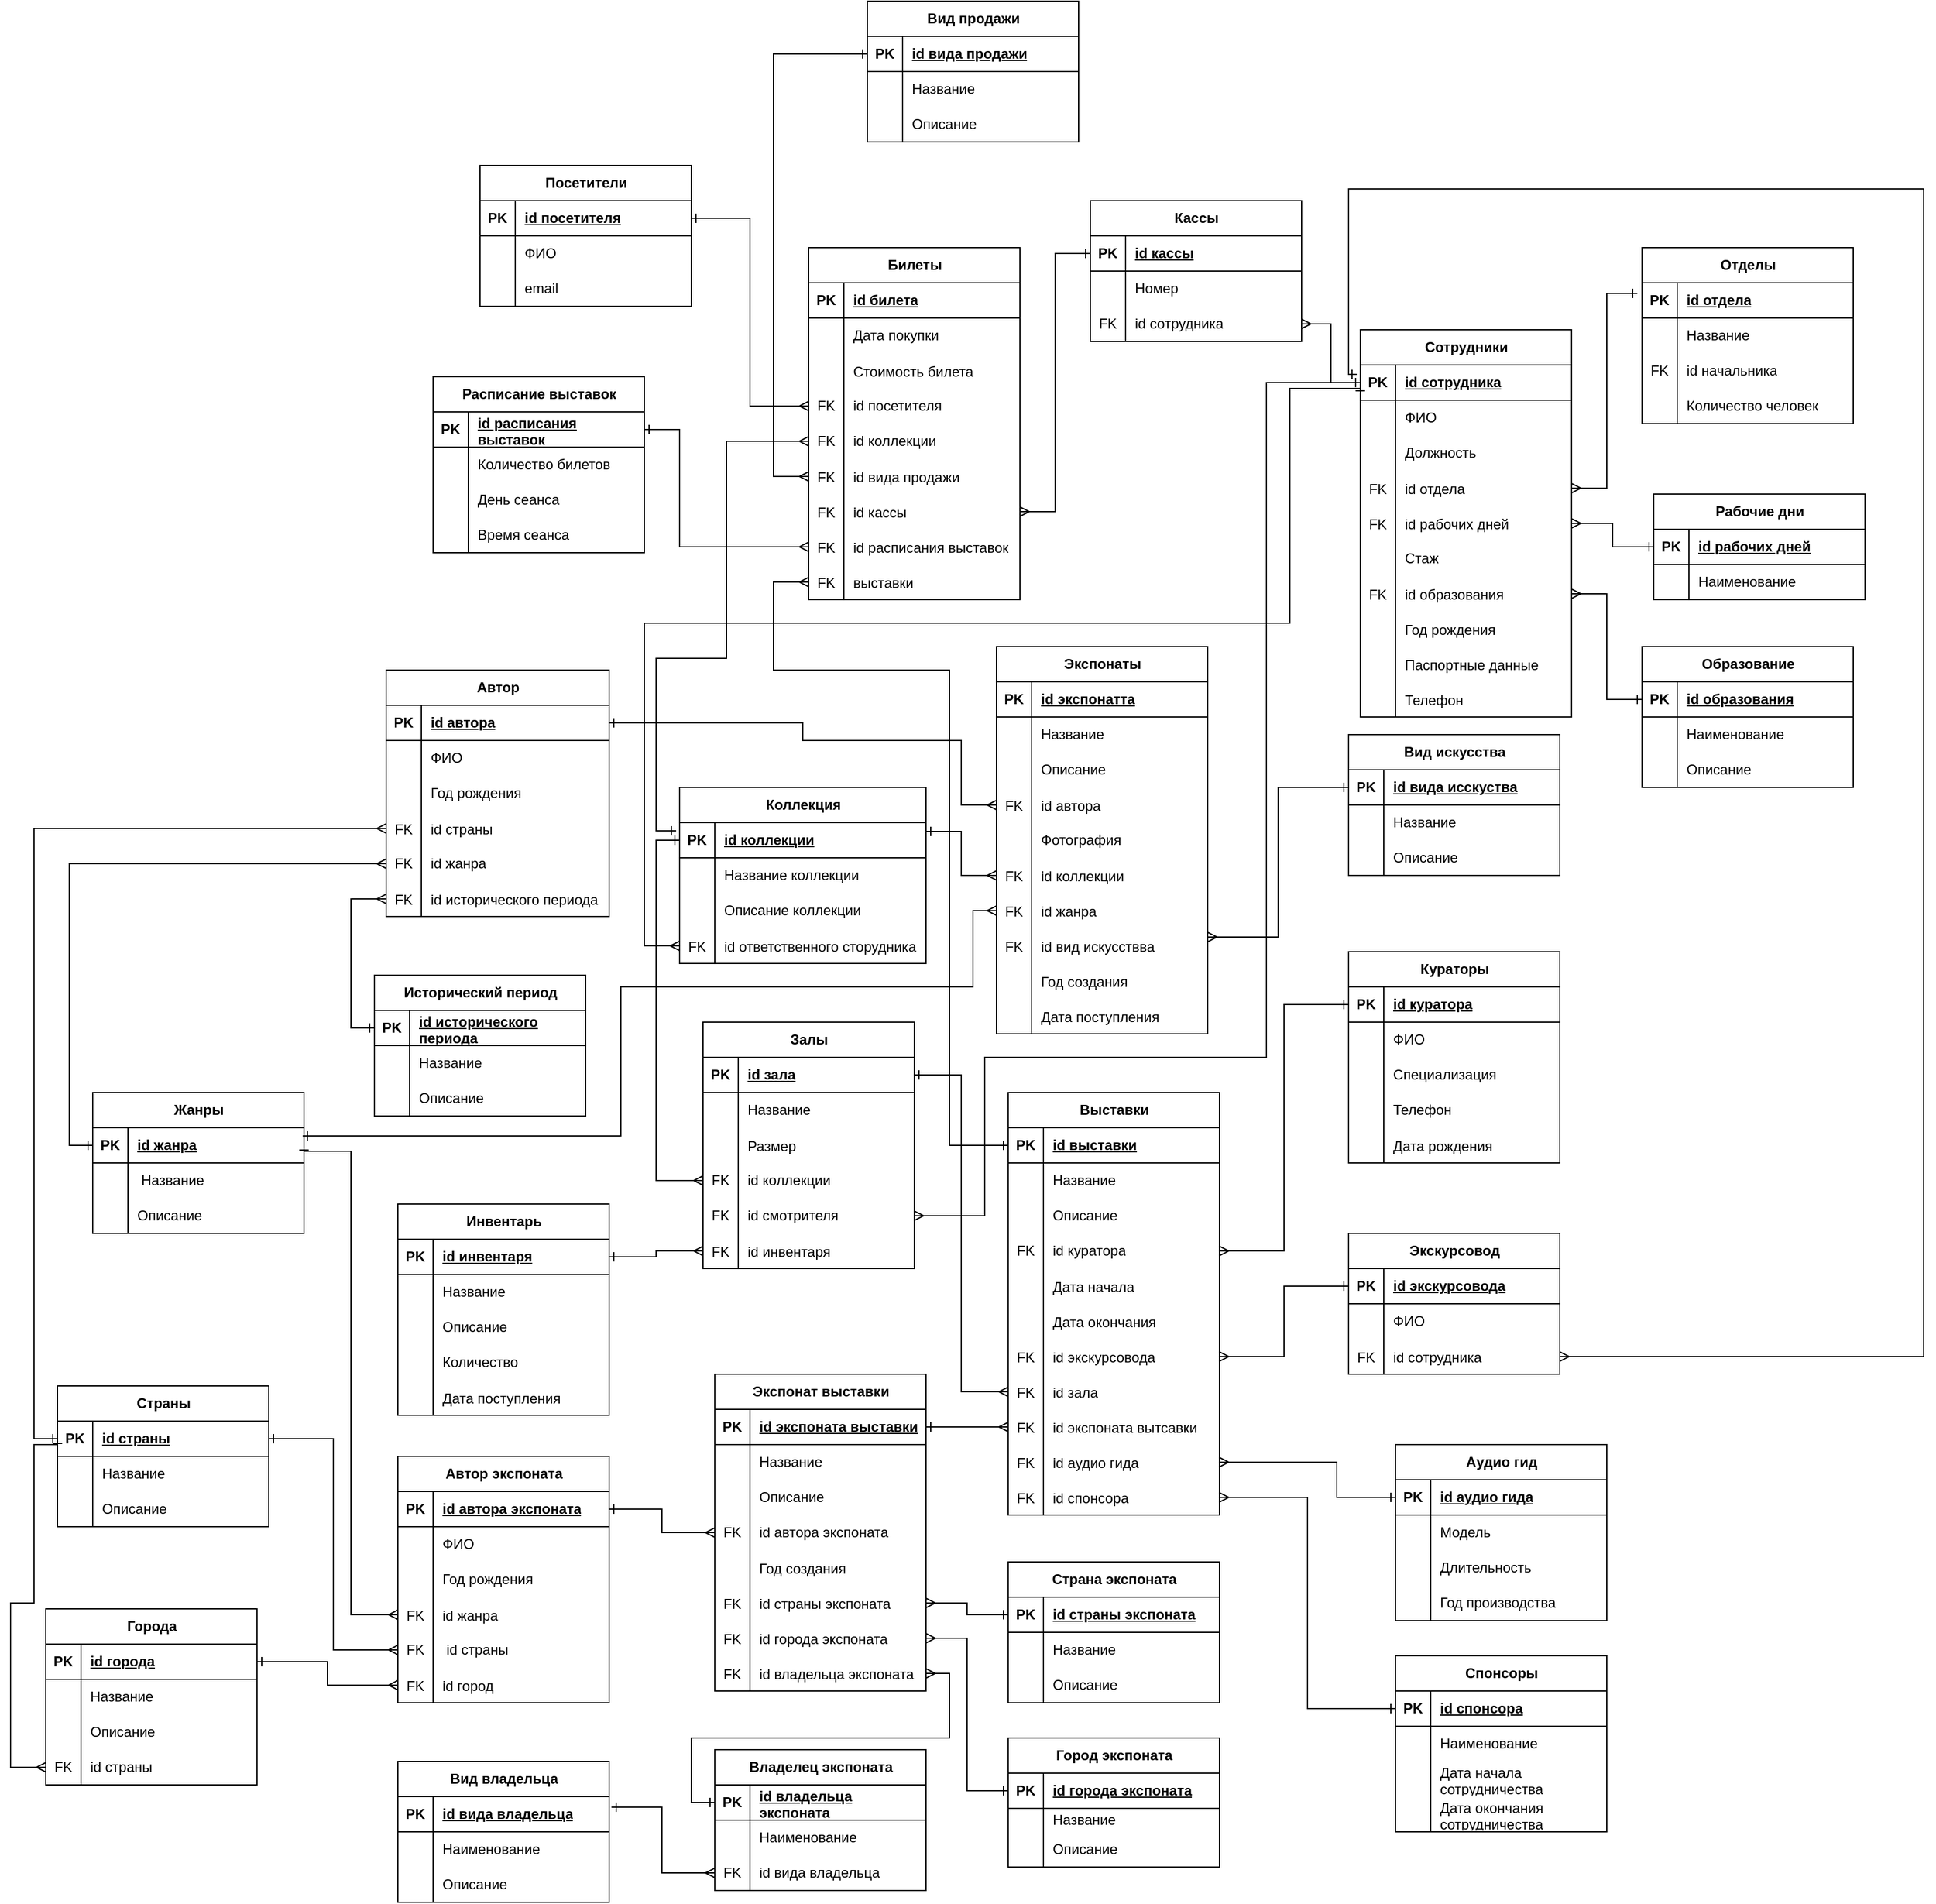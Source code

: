 <mxfile version="21.3.7" type="device">
  <diagram name="Страница 1" id="SIpmRA-DmvSX3Hl1Ai04">
    <mxGraphModel dx="1877" dy="1727" grid="1" gridSize="10" guides="1" tooltips="1" connect="1" arrows="1" fold="1" page="1" pageScale="1" pageWidth="827" pageHeight="1169" math="0" shadow="0">
      <root>
        <mxCell id="0" />
        <mxCell id="1" parent="0" />
        <mxCell id="dzhNWJYk3EbB6XwWrQ2_-1" value="Сотрудники" style="shape=table;startSize=30;container=1;collapsible=1;childLayout=tableLayout;fixedRows=1;rowLines=0;fontStyle=1;align=center;resizeLast=1;html=1;" parent="1" vertex="1">
          <mxGeometry x="1100" y="-230" width="180" height="330" as="geometry" />
        </mxCell>
        <mxCell id="dzhNWJYk3EbB6XwWrQ2_-2" value="" style="shape=tableRow;horizontal=0;startSize=0;swimlaneHead=0;swimlaneBody=0;fillColor=none;collapsible=0;dropTarget=0;points=[[0,0.5],[1,0.5]];portConstraint=eastwest;top=0;left=0;right=0;bottom=1;" parent="dzhNWJYk3EbB6XwWrQ2_-1" vertex="1">
          <mxGeometry y="30" width="180" height="30" as="geometry" />
        </mxCell>
        <mxCell id="dzhNWJYk3EbB6XwWrQ2_-3" value="PK" style="shape=partialRectangle;connectable=0;fillColor=none;top=0;left=0;bottom=0;right=0;fontStyle=1;overflow=hidden;whiteSpace=wrap;html=1;" parent="dzhNWJYk3EbB6XwWrQ2_-2" vertex="1">
          <mxGeometry width="30" height="30" as="geometry">
            <mxRectangle width="30" height="30" as="alternateBounds" />
          </mxGeometry>
        </mxCell>
        <mxCell id="dzhNWJYk3EbB6XwWrQ2_-4" value="id сотрудника" style="shape=partialRectangle;connectable=0;fillColor=none;top=0;left=0;bottom=0;right=0;align=left;spacingLeft=6;fontStyle=5;overflow=hidden;whiteSpace=wrap;html=1;" parent="dzhNWJYk3EbB6XwWrQ2_-2" vertex="1">
          <mxGeometry x="30" width="150" height="30" as="geometry">
            <mxRectangle width="150" height="30" as="alternateBounds" />
          </mxGeometry>
        </mxCell>
        <mxCell id="dzhNWJYk3EbB6XwWrQ2_-5" value="" style="shape=tableRow;horizontal=0;startSize=0;swimlaneHead=0;swimlaneBody=0;fillColor=none;collapsible=0;dropTarget=0;points=[[0,0.5],[1,0.5]];portConstraint=eastwest;top=0;left=0;right=0;bottom=0;" parent="dzhNWJYk3EbB6XwWrQ2_-1" vertex="1">
          <mxGeometry y="60" width="180" height="30" as="geometry" />
        </mxCell>
        <mxCell id="dzhNWJYk3EbB6XwWrQ2_-6" value="" style="shape=partialRectangle;connectable=0;fillColor=none;top=0;left=0;bottom=0;right=0;editable=1;overflow=hidden;whiteSpace=wrap;html=1;" parent="dzhNWJYk3EbB6XwWrQ2_-5" vertex="1">
          <mxGeometry width="30" height="30" as="geometry">
            <mxRectangle width="30" height="30" as="alternateBounds" />
          </mxGeometry>
        </mxCell>
        <mxCell id="dzhNWJYk3EbB6XwWrQ2_-7" value="ФИО" style="shape=partialRectangle;connectable=0;fillColor=none;top=0;left=0;bottom=0;right=0;align=left;spacingLeft=6;overflow=hidden;whiteSpace=wrap;html=1;" parent="dzhNWJYk3EbB6XwWrQ2_-5" vertex="1">
          <mxGeometry x="30" width="150" height="30" as="geometry">
            <mxRectangle width="150" height="30" as="alternateBounds" />
          </mxGeometry>
        </mxCell>
        <mxCell id="dzhNWJYk3EbB6XwWrQ2_-8" value="" style="shape=tableRow;horizontal=0;startSize=0;swimlaneHead=0;swimlaneBody=0;fillColor=none;collapsible=0;dropTarget=0;points=[[0,0.5],[1,0.5]];portConstraint=eastwest;top=0;left=0;right=0;bottom=0;" parent="dzhNWJYk3EbB6XwWrQ2_-1" vertex="1">
          <mxGeometry y="90" width="180" height="30" as="geometry" />
        </mxCell>
        <mxCell id="dzhNWJYk3EbB6XwWrQ2_-9" value="" style="shape=partialRectangle;connectable=0;fillColor=none;top=0;left=0;bottom=0;right=0;editable=1;overflow=hidden;whiteSpace=wrap;html=1;" parent="dzhNWJYk3EbB6XwWrQ2_-8" vertex="1">
          <mxGeometry width="30" height="30" as="geometry">
            <mxRectangle width="30" height="30" as="alternateBounds" />
          </mxGeometry>
        </mxCell>
        <mxCell id="dzhNWJYk3EbB6XwWrQ2_-10" value="Должность" style="shape=partialRectangle;connectable=0;fillColor=none;top=0;left=0;bottom=0;right=0;align=left;spacingLeft=6;overflow=hidden;whiteSpace=wrap;html=1;" parent="dzhNWJYk3EbB6XwWrQ2_-8" vertex="1">
          <mxGeometry x="30" width="150" height="30" as="geometry">
            <mxRectangle width="150" height="30" as="alternateBounds" />
          </mxGeometry>
        </mxCell>
        <mxCell id="dzhNWJYk3EbB6XwWrQ2_-417" value="" style="shape=tableRow;horizontal=0;startSize=0;swimlaneHead=0;swimlaneBody=0;fillColor=none;collapsible=0;dropTarget=0;points=[[0,0.5],[1,0.5]];portConstraint=eastwest;top=0;left=0;right=0;bottom=0;" parent="dzhNWJYk3EbB6XwWrQ2_-1" vertex="1">
          <mxGeometry y="120" width="180" height="30" as="geometry" />
        </mxCell>
        <mxCell id="dzhNWJYk3EbB6XwWrQ2_-418" value="FK" style="shape=partialRectangle;connectable=0;fillColor=none;top=0;left=0;bottom=0;right=0;editable=1;overflow=hidden;" parent="dzhNWJYk3EbB6XwWrQ2_-417" vertex="1">
          <mxGeometry width="30" height="30" as="geometry">
            <mxRectangle width="30" height="30" as="alternateBounds" />
          </mxGeometry>
        </mxCell>
        <mxCell id="dzhNWJYk3EbB6XwWrQ2_-419" value="id отдела" style="shape=partialRectangle;connectable=0;fillColor=none;top=0;left=0;bottom=0;right=0;align=left;spacingLeft=6;overflow=hidden;" parent="dzhNWJYk3EbB6XwWrQ2_-417" vertex="1">
          <mxGeometry x="30" width="150" height="30" as="geometry">
            <mxRectangle width="150" height="30" as="alternateBounds" />
          </mxGeometry>
        </mxCell>
        <mxCell id="dzhNWJYk3EbB6XwWrQ2_-651" value="" style="shape=tableRow;horizontal=0;startSize=0;swimlaneHead=0;swimlaneBody=0;fillColor=none;collapsible=0;dropTarget=0;points=[[0,0.5],[1,0.5]];portConstraint=eastwest;top=0;left=0;right=0;bottom=0;" parent="dzhNWJYk3EbB6XwWrQ2_-1" vertex="1">
          <mxGeometry y="150" width="180" height="30" as="geometry" />
        </mxCell>
        <mxCell id="dzhNWJYk3EbB6XwWrQ2_-652" value="FK" style="shape=partialRectangle;connectable=0;fillColor=none;top=0;left=0;bottom=0;right=0;editable=1;overflow=hidden;" parent="dzhNWJYk3EbB6XwWrQ2_-651" vertex="1">
          <mxGeometry width="30" height="30" as="geometry">
            <mxRectangle width="30" height="30" as="alternateBounds" />
          </mxGeometry>
        </mxCell>
        <mxCell id="dzhNWJYk3EbB6XwWrQ2_-653" value="id рабочих дней" style="shape=partialRectangle;connectable=0;fillColor=none;top=0;left=0;bottom=0;right=0;align=left;spacingLeft=6;overflow=hidden;" parent="dzhNWJYk3EbB6XwWrQ2_-651" vertex="1">
          <mxGeometry x="30" width="150" height="30" as="geometry">
            <mxRectangle width="150" height="30" as="alternateBounds" />
          </mxGeometry>
        </mxCell>
        <mxCell id="dzhNWJYk3EbB6XwWrQ2_-11" value="" style="shape=tableRow;horizontal=0;startSize=0;swimlaneHead=0;swimlaneBody=0;fillColor=none;collapsible=0;dropTarget=0;points=[[0,0.5],[1,0.5]];portConstraint=eastwest;top=0;left=0;right=0;bottom=0;" parent="dzhNWJYk3EbB6XwWrQ2_-1" vertex="1">
          <mxGeometry y="180" width="180" height="30" as="geometry" />
        </mxCell>
        <mxCell id="dzhNWJYk3EbB6XwWrQ2_-12" value="" style="shape=partialRectangle;connectable=0;fillColor=none;top=0;left=0;bottom=0;right=0;editable=1;overflow=hidden;whiteSpace=wrap;html=1;" parent="dzhNWJYk3EbB6XwWrQ2_-11" vertex="1">
          <mxGeometry width="30" height="30" as="geometry">
            <mxRectangle width="30" height="30" as="alternateBounds" />
          </mxGeometry>
        </mxCell>
        <mxCell id="dzhNWJYk3EbB6XwWrQ2_-13" value="Стаж" style="shape=partialRectangle;connectable=0;fillColor=none;top=0;left=0;bottom=0;right=0;align=left;spacingLeft=6;overflow=hidden;whiteSpace=wrap;html=1;" parent="dzhNWJYk3EbB6XwWrQ2_-11" vertex="1">
          <mxGeometry x="30" width="150" height="30" as="geometry">
            <mxRectangle width="150" height="30" as="alternateBounds" />
          </mxGeometry>
        </mxCell>
        <mxCell id="dzhNWJYk3EbB6XwWrQ2_-413" value="" style="shape=tableRow;horizontal=0;startSize=0;swimlaneHead=0;swimlaneBody=0;fillColor=none;collapsible=0;dropTarget=0;points=[[0,0.5],[1,0.5]];portConstraint=eastwest;top=0;left=0;right=0;bottom=0;" parent="dzhNWJYk3EbB6XwWrQ2_-1" vertex="1">
          <mxGeometry y="210" width="180" height="30" as="geometry" />
        </mxCell>
        <mxCell id="dzhNWJYk3EbB6XwWrQ2_-414" value="FK" style="shape=partialRectangle;connectable=0;fillColor=none;top=0;left=0;bottom=0;right=0;editable=1;overflow=hidden;" parent="dzhNWJYk3EbB6XwWrQ2_-413" vertex="1">
          <mxGeometry width="30" height="30" as="geometry">
            <mxRectangle width="30" height="30" as="alternateBounds" />
          </mxGeometry>
        </mxCell>
        <mxCell id="dzhNWJYk3EbB6XwWrQ2_-415" value="id образования" style="shape=partialRectangle;connectable=0;fillColor=none;top=0;left=0;bottom=0;right=0;align=left;spacingLeft=6;overflow=hidden;" parent="dzhNWJYk3EbB6XwWrQ2_-413" vertex="1">
          <mxGeometry x="30" width="150" height="30" as="geometry">
            <mxRectangle width="150" height="30" as="alternateBounds" />
          </mxGeometry>
        </mxCell>
        <mxCell id="dzhNWJYk3EbB6XwWrQ2_-401" value="" style="shape=tableRow;horizontal=0;startSize=0;swimlaneHead=0;swimlaneBody=0;fillColor=none;collapsible=0;dropTarget=0;points=[[0,0.5],[1,0.5]];portConstraint=eastwest;top=0;left=0;right=0;bottom=0;" parent="dzhNWJYk3EbB6XwWrQ2_-1" vertex="1">
          <mxGeometry y="240" width="180" height="30" as="geometry" />
        </mxCell>
        <mxCell id="dzhNWJYk3EbB6XwWrQ2_-402" value="" style="shape=partialRectangle;connectable=0;fillColor=none;top=0;left=0;bottom=0;right=0;editable=1;overflow=hidden;" parent="dzhNWJYk3EbB6XwWrQ2_-401" vertex="1">
          <mxGeometry width="30" height="30" as="geometry">
            <mxRectangle width="30" height="30" as="alternateBounds" />
          </mxGeometry>
        </mxCell>
        <mxCell id="dzhNWJYk3EbB6XwWrQ2_-403" value="Год рождения" style="shape=partialRectangle;connectable=0;fillColor=none;top=0;left=0;bottom=0;right=0;align=left;spacingLeft=6;overflow=hidden;" parent="dzhNWJYk3EbB6XwWrQ2_-401" vertex="1">
          <mxGeometry x="30" width="150" height="30" as="geometry">
            <mxRectangle width="150" height="30" as="alternateBounds" />
          </mxGeometry>
        </mxCell>
        <mxCell id="dzhNWJYk3EbB6XwWrQ2_-409" value="" style="shape=tableRow;horizontal=0;startSize=0;swimlaneHead=0;swimlaneBody=0;fillColor=none;collapsible=0;dropTarget=0;points=[[0,0.5],[1,0.5]];portConstraint=eastwest;top=0;left=0;right=0;bottom=0;" parent="dzhNWJYk3EbB6XwWrQ2_-1" vertex="1">
          <mxGeometry y="270" width="180" height="30" as="geometry" />
        </mxCell>
        <mxCell id="dzhNWJYk3EbB6XwWrQ2_-410" value="" style="shape=partialRectangle;connectable=0;fillColor=none;top=0;left=0;bottom=0;right=0;editable=1;overflow=hidden;" parent="dzhNWJYk3EbB6XwWrQ2_-409" vertex="1">
          <mxGeometry width="30" height="30" as="geometry">
            <mxRectangle width="30" height="30" as="alternateBounds" />
          </mxGeometry>
        </mxCell>
        <mxCell id="dzhNWJYk3EbB6XwWrQ2_-411" value="Паспортные данные" style="shape=partialRectangle;connectable=0;fillColor=none;top=0;left=0;bottom=0;right=0;align=left;spacingLeft=6;overflow=hidden;" parent="dzhNWJYk3EbB6XwWrQ2_-409" vertex="1">
          <mxGeometry x="30" width="150" height="30" as="geometry">
            <mxRectangle width="150" height="30" as="alternateBounds" />
          </mxGeometry>
        </mxCell>
        <mxCell id="dzhNWJYk3EbB6XwWrQ2_-405" value="" style="shape=tableRow;horizontal=0;startSize=0;swimlaneHead=0;swimlaneBody=0;fillColor=none;collapsible=0;dropTarget=0;points=[[0,0.5],[1,0.5]];portConstraint=eastwest;top=0;left=0;right=0;bottom=0;" parent="dzhNWJYk3EbB6XwWrQ2_-1" vertex="1">
          <mxGeometry y="300" width="180" height="30" as="geometry" />
        </mxCell>
        <mxCell id="dzhNWJYk3EbB6XwWrQ2_-406" value="" style="shape=partialRectangle;connectable=0;fillColor=none;top=0;left=0;bottom=0;right=0;editable=1;overflow=hidden;" parent="dzhNWJYk3EbB6XwWrQ2_-405" vertex="1">
          <mxGeometry width="30" height="30" as="geometry">
            <mxRectangle width="30" height="30" as="alternateBounds" />
          </mxGeometry>
        </mxCell>
        <mxCell id="dzhNWJYk3EbB6XwWrQ2_-407" value="Телефон" style="shape=partialRectangle;connectable=0;fillColor=none;top=0;left=0;bottom=0;right=0;align=left;spacingLeft=6;overflow=hidden;" parent="dzhNWJYk3EbB6XwWrQ2_-405" vertex="1">
          <mxGeometry x="30" width="150" height="30" as="geometry">
            <mxRectangle width="150" height="30" as="alternateBounds" />
          </mxGeometry>
        </mxCell>
        <mxCell id="dzhNWJYk3EbB6XwWrQ2_-14" value="Посетители" style="shape=table;startSize=30;container=1;collapsible=1;childLayout=tableLayout;fixedRows=1;rowLines=0;fontStyle=1;align=center;resizeLast=1;html=1;" parent="1" vertex="1">
          <mxGeometry x="350" y="-370" width="180" height="120" as="geometry" />
        </mxCell>
        <mxCell id="dzhNWJYk3EbB6XwWrQ2_-15" value="" style="shape=tableRow;horizontal=0;startSize=0;swimlaneHead=0;swimlaneBody=0;fillColor=none;collapsible=0;dropTarget=0;points=[[0,0.5],[1,0.5]];portConstraint=eastwest;top=0;left=0;right=0;bottom=1;" parent="dzhNWJYk3EbB6XwWrQ2_-14" vertex="1">
          <mxGeometry y="30" width="180" height="30" as="geometry" />
        </mxCell>
        <mxCell id="dzhNWJYk3EbB6XwWrQ2_-16" value="PK" style="shape=partialRectangle;connectable=0;fillColor=none;top=0;left=0;bottom=0;right=0;fontStyle=1;overflow=hidden;whiteSpace=wrap;html=1;" parent="dzhNWJYk3EbB6XwWrQ2_-15" vertex="1">
          <mxGeometry width="30" height="30" as="geometry">
            <mxRectangle width="30" height="30" as="alternateBounds" />
          </mxGeometry>
        </mxCell>
        <mxCell id="dzhNWJYk3EbB6XwWrQ2_-17" value="id посетителя" style="shape=partialRectangle;connectable=0;fillColor=none;top=0;left=0;bottom=0;right=0;align=left;spacingLeft=6;fontStyle=5;overflow=hidden;whiteSpace=wrap;html=1;" parent="dzhNWJYk3EbB6XwWrQ2_-15" vertex="1">
          <mxGeometry x="30" width="150" height="30" as="geometry">
            <mxRectangle width="150" height="30" as="alternateBounds" />
          </mxGeometry>
        </mxCell>
        <mxCell id="dzhNWJYk3EbB6XwWrQ2_-18" value="" style="shape=tableRow;horizontal=0;startSize=0;swimlaneHead=0;swimlaneBody=0;fillColor=none;collapsible=0;dropTarget=0;points=[[0,0.5],[1,0.5]];portConstraint=eastwest;top=0;left=0;right=0;bottom=0;" parent="dzhNWJYk3EbB6XwWrQ2_-14" vertex="1">
          <mxGeometry y="60" width="180" height="30" as="geometry" />
        </mxCell>
        <mxCell id="dzhNWJYk3EbB6XwWrQ2_-19" value="" style="shape=partialRectangle;connectable=0;fillColor=none;top=0;left=0;bottom=0;right=0;editable=1;overflow=hidden;whiteSpace=wrap;html=1;" parent="dzhNWJYk3EbB6XwWrQ2_-18" vertex="1">
          <mxGeometry width="30" height="30" as="geometry">
            <mxRectangle width="30" height="30" as="alternateBounds" />
          </mxGeometry>
        </mxCell>
        <mxCell id="dzhNWJYk3EbB6XwWrQ2_-20" value="ФИО" style="shape=partialRectangle;connectable=0;fillColor=none;top=0;left=0;bottom=0;right=0;align=left;spacingLeft=6;overflow=hidden;whiteSpace=wrap;html=1;" parent="dzhNWJYk3EbB6XwWrQ2_-18" vertex="1">
          <mxGeometry x="30" width="150" height="30" as="geometry">
            <mxRectangle width="150" height="30" as="alternateBounds" />
          </mxGeometry>
        </mxCell>
        <mxCell id="dzhNWJYk3EbB6XwWrQ2_-21" value="" style="shape=tableRow;horizontal=0;startSize=0;swimlaneHead=0;swimlaneBody=0;fillColor=none;collapsible=0;dropTarget=0;points=[[0,0.5],[1,0.5]];portConstraint=eastwest;top=0;left=0;right=0;bottom=0;" parent="dzhNWJYk3EbB6XwWrQ2_-14" vertex="1">
          <mxGeometry y="90" width="180" height="30" as="geometry" />
        </mxCell>
        <mxCell id="dzhNWJYk3EbB6XwWrQ2_-22" value="" style="shape=partialRectangle;connectable=0;fillColor=none;top=0;left=0;bottom=0;right=0;editable=1;overflow=hidden;whiteSpace=wrap;html=1;" parent="dzhNWJYk3EbB6XwWrQ2_-21" vertex="1">
          <mxGeometry width="30" height="30" as="geometry">
            <mxRectangle width="30" height="30" as="alternateBounds" />
          </mxGeometry>
        </mxCell>
        <mxCell id="dzhNWJYk3EbB6XwWrQ2_-23" value="email" style="shape=partialRectangle;connectable=0;fillColor=none;top=0;left=0;bottom=0;right=0;align=left;spacingLeft=6;overflow=hidden;whiteSpace=wrap;html=1;" parent="dzhNWJYk3EbB6XwWrQ2_-21" vertex="1">
          <mxGeometry x="30" width="150" height="30" as="geometry">
            <mxRectangle width="150" height="30" as="alternateBounds" />
          </mxGeometry>
        </mxCell>
        <mxCell id="dzhNWJYk3EbB6XwWrQ2_-27" value="Экспонаты" style="shape=table;startSize=30;container=1;collapsible=1;childLayout=tableLayout;fixedRows=1;rowLines=0;fontStyle=1;align=center;resizeLast=1;html=1;" parent="1" vertex="1">
          <mxGeometry x="790" y="40" width="180" height="330" as="geometry" />
        </mxCell>
        <mxCell id="dzhNWJYk3EbB6XwWrQ2_-28" value="" style="shape=tableRow;horizontal=0;startSize=0;swimlaneHead=0;swimlaneBody=0;fillColor=none;collapsible=0;dropTarget=0;points=[[0,0.5],[1,0.5]];portConstraint=eastwest;top=0;left=0;right=0;bottom=1;" parent="dzhNWJYk3EbB6XwWrQ2_-27" vertex="1">
          <mxGeometry y="30" width="180" height="30" as="geometry" />
        </mxCell>
        <mxCell id="dzhNWJYk3EbB6XwWrQ2_-29" value="PK" style="shape=partialRectangle;connectable=0;fillColor=none;top=0;left=0;bottom=0;right=0;fontStyle=1;overflow=hidden;whiteSpace=wrap;html=1;" parent="dzhNWJYk3EbB6XwWrQ2_-28" vertex="1">
          <mxGeometry width="30" height="30" as="geometry">
            <mxRectangle width="30" height="30" as="alternateBounds" />
          </mxGeometry>
        </mxCell>
        <mxCell id="dzhNWJYk3EbB6XwWrQ2_-30" value="id экспонатта" style="shape=partialRectangle;connectable=0;fillColor=none;top=0;left=0;bottom=0;right=0;align=left;spacingLeft=6;fontStyle=5;overflow=hidden;whiteSpace=wrap;html=1;" parent="dzhNWJYk3EbB6XwWrQ2_-28" vertex="1">
          <mxGeometry x="30" width="150" height="30" as="geometry">
            <mxRectangle width="150" height="30" as="alternateBounds" />
          </mxGeometry>
        </mxCell>
        <mxCell id="dzhNWJYk3EbB6XwWrQ2_-31" value="" style="shape=tableRow;horizontal=0;startSize=0;swimlaneHead=0;swimlaneBody=0;fillColor=none;collapsible=0;dropTarget=0;points=[[0,0.5],[1,0.5]];portConstraint=eastwest;top=0;left=0;right=0;bottom=0;" parent="dzhNWJYk3EbB6XwWrQ2_-27" vertex="1">
          <mxGeometry y="60" width="180" height="30" as="geometry" />
        </mxCell>
        <mxCell id="dzhNWJYk3EbB6XwWrQ2_-32" value="" style="shape=partialRectangle;connectable=0;fillColor=none;top=0;left=0;bottom=0;right=0;editable=1;overflow=hidden;whiteSpace=wrap;html=1;" parent="dzhNWJYk3EbB6XwWrQ2_-31" vertex="1">
          <mxGeometry width="30" height="30" as="geometry">
            <mxRectangle width="30" height="30" as="alternateBounds" />
          </mxGeometry>
        </mxCell>
        <mxCell id="dzhNWJYk3EbB6XwWrQ2_-33" value="Название" style="shape=partialRectangle;connectable=0;fillColor=none;top=0;left=0;bottom=0;right=0;align=left;spacingLeft=6;overflow=hidden;whiteSpace=wrap;html=1;" parent="dzhNWJYk3EbB6XwWrQ2_-31" vertex="1">
          <mxGeometry x="30" width="150" height="30" as="geometry">
            <mxRectangle width="150" height="30" as="alternateBounds" />
          </mxGeometry>
        </mxCell>
        <mxCell id="dzhNWJYk3EbB6XwWrQ2_-34" value="" style="shape=tableRow;horizontal=0;startSize=0;swimlaneHead=0;swimlaneBody=0;fillColor=none;collapsible=0;dropTarget=0;points=[[0,0.5],[1,0.5]];portConstraint=eastwest;top=0;left=0;right=0;bottom=0;" parent="dzhNWJYk3EbB6XwWrQ2_-27" vertex="1">
          <mxGeometry y="90" width="180" height="30" as="geometry" />
        </mxCell>
        <mxCell id="dzhNWJYk3EbB6XwWrQ2_-35" value="" style="shape=partialRectangle;connectable=0;fillColor=none;top=0;left=0;bottom=0;right=0;editable=1;overflow=hidden;whiteSpace=wrap;html=1;" parent="dzhNWJYk3EbB6XwWrQ2_-34" vertex="1">
          <mxGeometry width="30" height="30" as="geometry">
            <mxRectangle width="30" height="30" as="alternateBounds" />
          </mxGeometry>
        </mxCell>
        <mxCell id="dzhNWJYk3EbB6XwWrQ2_-36" value="Описание" style="shape=partialRectangle;connectable=0;fillColor=none;top=0;left=0;bottom=0;right=0;align=left;spacingLeft=6;overflow=hidden;whiteSpace=wrap;html=1;" parent="dzhNWJYk3EbB6XwWrQ2_-34" vertex="1">
          <mxGeometry x="30" width="150" height="30" as="geometry">
            <mxRectangle width="150" height="30" as="alternateBounds" />
          </mxGeometry>
        </mxCell>
        <mxCell id="dzhNWJYk3EbB6XwWrQ2_-454" value="" style="shape=tableRow;horizontal=0;startSize=0;swimlaneHead=0;swimlaneBody=0;fillColor=none;collapsible=0;dropTarget=0;points=[[0,0.5],[1,0.5]];portConstraint=eastwest;top=0;left=0;right=0;bottom=0;" parent="dzhNWJYk3EbB6XwWrQ2_-27" vertex="1">
          <mxGeometry y="120" width="180" height="30" as="geometry" />
        </mxCell>
        <mxCell id="dzhNWJYk3EbB6XwWrQ2_-455" value="FK" style="shape=partialRectangle;connectable=0;fillColor=none;top=0;left=0;bottom=0;right=0;editable=1;overflow=hidden;" parent="dzhNWJYk3EbB6XwWrQ2_-454" vertex="1">
          <mxGeometry width="30" height="30" as="geometry">
            <mxRectangle width="30" height="30" as="alternateBounds" />
          </mxGeometry>
        </mxCell>
        <mxCell id="dzhNWJYk3EbB6XwWrQ2_-456" value="id автора" style="shape=partialRectangle;connectable=0;fillColor=none;top=0;left=0;bottom=0;right=0;align=left;spacingLeft=6;overflow=hidden;" parent="dzhNWJYk3EbB6XwWrQ2_-454" vertex="1">
          <mxGeometry x="30" width="150" height="30" as="geometry">
            <mxRectangle width="150" height="30" as="alternateBounds" />
          </mxGeometry>
        </mxCell>
        <mxCell id="dzhNWJYk3EbB6XwWrQ2_-37" value="" style="shape=tableRow;horizontal=0;startSize=0;swimlaneHead=0;swimlaneBody=0;fillColor=none;collapsible=0;dropTarget=0;points=[[0,0.5],[1,0.5]];portConstraint=eastwest;top=0;left=0;right=0;bottom=0;" parent="dzhNWJYk3EbB6XwWrQ2_-27" vertex="1">
          <mxGeometry y="150" width="180" height="30" as="geometry" />
        </mxCell>
        <mxCell id="dzhNWJYk3EbB6XwWrQ2_-38" value="" style="shape=partialRectangle;connectable=0;fillColor=none;top=0;left=0;bottom=0;right=0;editable=1;overflow=hidden;whiteSpace=wrap;html=1;" parent="dzhNWJYk3EbB6XwWrQ2_-37" vertex="1">
          <mxGeometry width="30" height="30" as="geometry">
            <mxRectangle width="30" height="30" as="alternateBounds" />
          </mxGeometry>
        </mxCell>
        <mxCell id="dzhNWJYk3EbB6XwWrQ2_-39" value="Фотография" style="shape=partialRectangle;connectable=0;fillColor=none;top=0;left=0;bottom=0;right=0;align=left;spacingLeft=6;overflow=hidden;whiteSpace=wrap;html=1;" parent="dzhNWJYk3EbB6XwWrQ2_-37" vertex="1">
          <mxGeometry x="30" width="150" height="30" as="geometry">
            <mxRectangle width="150" height="30" as="alternateBounds" />
          </mxGeometry>
        </mxCell>
        <mxCell id="dzhNWJYk3EbB6XwWrQ2_-450" value="" style="shape=tableRow;horizontal=0;startSize=0;swimlaneHead=0;swimlaneBody=0;fillColor=none;collapsible=0;dropTarget=0;points=[[0,0.5],[1,0.5]];portConstraint=eastwest;top=0;left=0;right=0;bottom=0;" parent="dzhNWJYk3EbB6XwWrQ2_-27" vertex="1">
          <mxGeometry y="180" width="180" height="30" as="geometry" />
        </mxCell>
        <mxCell id="dzhNWJYk3EbB6XwWrQ2_-451" value="FK" style="shape=partialRectangle;connectable=0;fillColor=none;top=0;left=0;bottom=0;right=0;editable=1;overflow=hidden;" parent="dzhNWJYk3EbB6XwWrQ2_-450" vertex="1">
          <mxGeometry width="30" height="30" as="geometry">
            <mxRectangle width="30" height="30" as="alternateBounds" />
          </mxGeometry>
        </mxCell>
        <mxCell id="dzhNWJYk3EbB6XwWrQ2_-452" value="id коллекции" style="shape=partialRectangle;connectable=0;fillColor=none;top=0;left=0;bottom=0;right=0;align=left;spacingLeft=6;overflow=hidden;" parent="dzhNWJYk3EbB6XwWrQ2_-450" vertex="1">
          <mxGeometry x="30" width="150" height="30" as="geometry">
            <mxRectangle width="150" height="30" as="alternateBounds" />
          </mxGeometry>
        </mxCell>
        <mxCell id="dzhNWJYk3EbB6XwWrQ2_-462" value="" style="shape=tableRow;horizontal=0;startSize=0;swimlaneHead=0;swimlaneBody=0;fillColor=none;collapsible=0;dropTarget=0;points=[[0,0.5],[1,0.5]];portConstraint=eastwest;top=0;left=0;right=0;bottom=0;" parent="dzhNWJYk3EbB6XwWrQ2_-27" vertex="1">
          <mxGeometry y="210" width="180" height="30" as="geometry" />
        </mxCell>
        <mxCell id="dzhNWJYk3EbB6XwWrQ2_-463" value="FK" style="shape=partialRectangle;connectable=0;fillColor=none;top=0;left=0;bottom=0;right=0;editable=1;overflow=hidden;" parent="dzhNWJYk3EbB6XwWrQ2_-462" vertex="1">
          <mxGeometry width="30" height="30" as="geometry">
            <mxRectangle width="30" height="30" as="alternateBounds" />
          </mxGeometry>
        </mxCell>
        <mxCell id="dzhNWJYk3EbB6XwWrQ2_-464" value="id жанра" style="shape=partialRectangle;connectable=0;fillColor=none;top=0;left=0;bottom=0;right=0;align=left;spacingLeft=6;overflow=hidden;" parent="dzhNWJYk3EbB6XwWrQ2_-462" vertex="1">
          <mxGeometry x="30" width="150" height="30" as="geometry">
            <mxRectangle width="150" height="30" as="alternateBounds" />
          </mxGeometry>
        </mxCell>
        <mxCell id="dzhNWJYk3EbB6XwWrQ2_-466" value="" style="shape=tableRow;horizontal=0;startSize=0;swimlaneHead=0;swimlaneBody=0;fillColor=none;collapsible=0;dropTarget=0;points=[[0,0.5],[1,0.5]];portConstraint=eastwest;top=0;left=0;right=0;bottom=0;" parent="dzhNWJYk3EbB6XwWrQ2_-27" vertex="1">
          <mxGeometry y="240" width="180" height="30" as="geometry" />
        </mxCell>
        <mxCell id="dzhNWJYk3EbB6XwWrQ2_-467" value="FK" style="shape=partialRectangle;connectable=0;fillColor=none;top=0;left=0;bottom=0;right=0;editable=1;overflow=hidden;" parent="dzhNWJYk3EbB6XwWrQ2_-466" vertex="1">
          <mxGeometry width="30" height="30" as="geometry">
            <mxRectangle width="30" height="30" as="alternateBounds" />
          </mxGeometry>
        </mxCell>
        <mxCell id="dzhNWJYk3EbB6XwWrQ2_-468" value="id вид искусствва" style="shape=partialRectangle;connectable=0;fillColor=none;top=0;left=0;bottom=0;right=0;align=left;spacingLeft=6;overflow=hidden;" parent="dzhNWJYk3EbB6XwWrQ2_-466" vertex="1">
          <mxGeometry x="30" width="150" height="30" as="geometry">
            <mxRectangle width="150" height="30" as="alternateBounds" />
          </mxGeometry>
        </mxCell>
        <mxCell id="dzhNWJYk3EbB6XwWrQ2_-458" value="" style="shape=tableRow;horizontal=0;startSize=0;swimlaneHead=0;swimlaneBody=0;fillColor=none;collapsible=0;dropTarget=0;points=[[0,0.5],[1,0.5]];portConstraint=eastwest;top=0;left=0;right=0;bottom=0;" parent="dzhNWJYk3EbB6XwWrQ2_-27" vertex="1">
          <mxGeometry y="270" width="180" height="30" as="geometry" />
        </mxCell>
        <mxCell id="dzhNWJYk3EbB6XwWrQ2_-459" value="" style="shape=partialRectangle;connectable=0;fillColor=none;top=0;left=0;bottom=0;right=0;editable=1;overflow=hidden;" parent="dzhNWJYk3EbB6XwWrQ2_-458" vertex="1">
          <mxGeometry width="30" height="30" as="geometry">
            <mxRectangle width="30" height="30" as="alternateBounds" />
          </mxGeometry>
        </mxCell>
        <mxCell id="dzhNWJYk3EbB6XwWrQ2_-460" value="Год создания" style="shape=partialRectangle;connectable=0;fillColor=none;top=0;left=0;bottom=0;right=0;align=left;spacingLeft=6;overflow=hidden;" parent="dzhNWJYk3EbB6XwWrQ2_-458" vertex="1">
          <mxGeometry x="30" width="150" height="30" as="geometry">
            <mxRectangle width="150" height="30" as="alternateBounds" />
          </mxGeometry>
        </mxCell>
        <mxCell id="dzhNWJYk3EbB6XwWrQ2_-446" value="" style="shape=tableRow;horizontal=0;startSize=0;swimlaneHead=0;swimlaneBody=0;fillColor=none;collapsible=0;dropTarget=0;points=[[0,0.5],[1,0.5]];portConstraint=eastwest;top=0;left=0;right=0;bottom=0;" parent="dzhNWJYk3EbB6XwWrQ2_-27" vertex="1">
          <mxGeometry y="300" width="180" height="30" as="geometry" />
        </mxCell>
        <mxCell id="dzhNWJYk3EbB6XwWrQ2_-447" value="" style="shape=partialRectangle;connectable=0;fillColor=none;top=0;left=0;bottom=0;right=0;editable=1;overflow=hidden;" parent="dzhNWJYk3EbB6XwWrQ2_-446" vertex="1">
          <mxGeometry width="30" height="30" as="geometry">
            <mxRectangle width="30" height="30" as="alternateBounds" />
          </mxGeometry>
        </mxCell>
        <mxCell id="dzhNWJYk3EbB6XwWrQ2_-448" value="Дата поступления" style="shape=partialRectangle;connectable=0;fillColor=none;top=0;left=0;bottom=0;right=0;align=left;spacingLeft=6;overflow=hidden;" parent="dzhNWJYk3EbB6XwWrQ2_-446" vertex="1">
          <mxGeometry x="30" width="150" height="30" as="geometry">
            <mxRectangle width="150" height="30" as="alternateBounds" />
          </mxGeometry>
        </mxCell>
        <mxCell id="dzhNWJYk3EbB6XwWrQ2_-40" value="Залы" style="shape=table;startSize=30;container=1;collapsible=1;childLayout=tableLayout;fixedRows=1;rowLines=0;fontStyle=1;align=center;resizeLast=1;html=1;" parent="1" vertex="1">
          <mxGeometry x="540" y="360" width="180" height="210" as="geometry" />
        </mxCell>
        <mxCell id="dzhNWJYk3EbB6XwWrQ2_-41" value="" style="shape=tableRow;horizontal=0;startSize=0;swimlaneHead=0;swimlaneBody=0;fillColor=none;collapsible=0;dropTarget=0;points=[[0,0.5],[1,0.5]];portConstraint=eastwest;top=0;left=0;right=0;bottom=1;" parent="dzhNWJYk3EbB6XwWrQ2_-40" vertex="1">
          <mxGeometry y="30" width="180" height="30" as="geometry" />
        </mxCell>
        <mxCell id="dzhNWJYk3EbB6XwWrQ2_-42" value="PK" style="shape=partialRectangle;connectable=0;fillColor=none;top=0;left=0;bottom=0;right=0;fontStyle=1;overflow=hidden;whiteSpace=wrap;html=1;" parent="dzhNWJYk3EbB6XwWrQ2_-41" vertex="1">
          <mxGeometry width="30" height="30" as="geometry">
            <mxRectangle width="30" height="30" as="alternateBounds" />
          </mxGeometry>
        </mxCell>
        <mxCell id="dzhNWJYk3EbB6XwWrQ2_-43" value="id зала" style="shape=partialRectangle;connectable=0;fillColor=none;top=0;left=0;bottom=0;right=0;align=left;spacingLeft=6;fontStyle=5;overflow=hidden;whiteSpace=wrap;html=1;" parent="dzhNWJYk3EbB6XwWrQ2_-41" vertex="1">
          <mxGeometry x="30" width="150" height="30" as="geometry">
            <mxRectangle width="150" height="30" as="alternateBounds" />
          </mxGeometry>
        </mxCell>
        <mxCell id="dzhNWJYk3EbB6XwWrQ2_-44" value="" style="shape=tableRow;horizontal=0;startSize=0;swimlaneHead=0;swimlaneBody=0;fillColor=none;collapsible=0;dropTarget=0;points=[[0,0.5],[1,0.5]];portConstraint=eastwest;top=0;left=0;right=0;bottom=0;" parent="dzhNWJYk3EbB6XwWrQ2_-40" vertex="1">
          <mxGeometry y="60" width="180" height="30" as="geometry" />
        </mxCell>
        <mxCell id="dzhNWJYk3EbB6XwWrQ2_-45" value="" style="shape=partialRectangle;connectable=0;fillColor=none;top=0;left=0;bottom=0;right=0;editable=1;overflow=hidden;whiteSpace=wrap;html=1;" parent="dzhNWJYk3EbB6XwWrQ2_-44" vertex="1">
          <mxGeometry width="30" height="30" as="geometry">
            <mxRectangle width="30" height="30" as="alternateBounds" />
          </mxGeometry>
        </mxCell>
        <mxCell id="dzhNWJYk3EbB6XwWrQ2_-46" value="Название" style="shape=partialRectangle;connectable=0;fillColor=none;top=0;left=0;bottom=0;right=0;align=left;spacingLeft=6;overflow=hidden;whiteSpace=wrap;html=1;" parent="dzhNWJYk3EbB6XwWrQ2_-44" vertex="1">
          <mxGeometry x="30" width="150" height="30" as="geometry">
            <mxRectangle width="150" height="30" as="alternateBounds" />
          </mxGeometry>
        </mxCell>
        <mxCell id="dzhNWJYk3EbB6XwWrQ2_-434" value="" style="shape=tableRow;horizontal=0;startSize=0;swimlaneHead=0;swimlaneBody=0;fillColor=none;collapsible=0;dropTarget=0;points=[[0,0.5],[1,0.5]];portConstraint=eastwest;top=0;left=0;right=0;bottom=0;" parent="dzhNWJYk3EbB6XwWrQ2_-40" vertex="1">
          <mxGeometry y="90" width="180" height="30" as="geometry" />
        </mxCell>
        <mxCell id="dzhNWJYk3EbB6XwWrQ2_-435" value="" style="shape=partialRectangle;connectable=0;fillColor=none;top=0;left=0;bottom=0;right=0;editable=1;overflow=hidden;" parent="dzhNWJYk3EbB6XwWrQ2_-434" vertex="1">
          <mxGeometry width="30" height="30" as="geometry">
            <mxRectangle width="30" height="30" as="alternateBounds" />
          </mxGeometry>
        </mxCell>
        <mxCell id="dzhNWJYk3EbB6XwWrQ2_-436" value="Размер " style="shape=partialRectangle;connectable=0;fillColor=none;top=0;left=0;bottom=0;right=0;align=left;spacingLeft=6;overflow=hidden;" parent="dzhNWJYk3EbB6XwWrQ2_-434" vertex="1">
          <mxGeometry x="30" width="150" height="30" as="geometry">
            <mxRectangle width="150" height="30" as="alternateBounds" />
          </mxGeometry>
        </mxCell>
        <mxCell id="dzhNWJYk3EbB6XwWrQ2_-47" value="" style="shape=tableRow;horizontal=0;startSize=0;swimlaneHead=0;swimlaneBody=0;fillColor=none;collapsible=0;dropTarget=0;points=[[0,0.5],[1,0.5]];portConstraint=eastwest;top=0;left=0;right=0;bottom=0;" parent="dzhNWJYk3EbB6XwWrQ2_-40" vertex="1">
          <mxGeometry y="120" width="180" height="30" as="geometry" />
        </mxCell>
        <mxCell id="dzhNWJYk3EbB6XwWrQ2_-48" value="FK" style="shape=partialRectangle;connectable=0;fillColor=none;top=0;left=0;bottom=0;right=0;editable=1;overflow=hidden;whiteSpace=wrap;html=1;" parent="dzhNWJYk3EbB6XwWrQ2_-47" vertex="1">
          <mxGeometry width="30" height="30" as="geometry">
            <mxRectangle width="30" height="30" as="alternateBounds" />
          </mxGeometry>
        </mxCell>
        <mxCell id="dzhNWJYk3EbB6XwWrQ2_-49" value="id коллекции" style="shape=partialRectangle;connectable=0;fillColor=none;top=0;left=0;bottom=0;right=0;align=left;spacingLeft=6;overflow=hidden;whiteSpace=wrap;html=1;" parent="dzhNWJYk3EbB6XwWrQ2_-47" vertex="1">
          <mxGeometry x="30" width="150" height="30" as="geometry">
            <mxRectangle width="150" height="30" as="alternateBounds" />
          </mxGeometry>
        </mxCell>
        <mxCell id="dzhNWJYk3EbB6XwWrQ2_-50" value="" style="shape=tableRow;horizontal=0;startSize=0;swimlaneHead=0;swimlaneBody=0;fillColor=none;collapsible=0;dropTarget=0;points=[[0,0.5],[1,0.5]];portConstraint=eastwest;top=0;left=0;right=0;bottom=0;" parent="dzhNWJYk3EbB6XwWrQ2_-40" vertex="1">
          <mxGeometry y="150" width="180" height="30" as="geometry" />
        </mxCell>
        <mxCell id="dzhNWJYk3EbB6XwWrQ2_-51" value="FK" style="shape=partialRectangle;connectable=0;fillColor=none;top=0;left=0;bottom=0;right=0;editable=1;overflow=hidden;whiteSpace=wrap;html=1;" parent="dzhNWJYk3EbB6XwWrQ2_-50" vertex="1">
          <mxGeometry width="30" height="30" as="geometry">
            <mxRectangle width="30" height="30" as="alternateBounds" />
          </mxGeometry>
        </mxCell>
        <mxCell id="dzhNWJYk3EbB6XwWrQ2_-52" value="id смотрителя" style="shape=partialRectangle;connectable=0;fillColor=none;top=0;left=0;bottom=0;right=0;align=left;spacingLeft=6;overflow=hidden;whiteSpace=wrap;html=1;" parent="dzhNWJYk3EbB6XwWrQ2_-50" vertex="1">
          <mxGeometry x="30" width="150" height="30" as="geometry">
            <mxRectangle width="150" height="30" as="alternateBounds" />
          </mxGeometry>
        </mxCell>
        <mxCell id="dzhNWJYk3EbB6XwWrQ2_-527" value="" style="shape=tableRow;horizontal=0;startSize=0;swimlaneHead=0;swimlaneBody=0;fillColor=none;collapsible=0;dropTarget=0;points=[[0,0.5],[1,0.5]];portConstraint=eastwest;top=0;left=0;right=0;bottom=0;" parent="dzhNWJYk3EbB6XwWrQ2_-40" vertex="1">
          <mxGeometry y="180" width="180" height="30" as="geometry" />
        </mxCell>
        <mxCell id="dzhNWJYk3EbB6XwWrQ2_-528" value="FK" style="shape=partialRectangle;connectable=0;fillColor=none;top=0;left=0;bottom=0;right=0;editable=1;overflow=hidden;" parent="dzhNWJYk3EbB6XwWrQ2_-527" vertex="1">
          <mxGeometry width="30" height="30" as="geometry">
            <mxRectangle width="30" height="30" as="alternateBounds" />
          </mxGeometry>
        </mxCell>
        <mxCell id="dzhNWJYk3EbB6XwWrQ2_-529" value="id инвентаря" style="shape=partialRectangle;connectable=0;fillColor=none;top=0;left=0;bottom=0;right=0;align=left;spacingLeft=6;overflow=hidden;" parent="dzhNWJYk3EbB6XwWrQ2_-527" vertex="1">
          <mxGeometry x="30" width="150" height="30" as="geometry">
            <mxRectangle width="150" height="30" as="alternateBounds" />
          </mxGeometry>
        </mxCell>
        <mxCell id="dzhNWJYk3EbB6XwWrQ2_-53" value="Коллекция" style="shape=table;startSize=30;container=1;collapsible=1;childLayout=tableLayout;fixedRows=1;rowLines=0;fontStyle=1;align=center;resizeLast=1;html=1;" parent="1" vertex="1">
          <mxGeometry x="520" y="160" width="210" height="150" as="geometry" />
        </mxCell>
        <mxCell id="dzhNWJYk3EbB6XwWrQ2_-54" value="" style="shape=tableRow;horizontal=0;startSize=0;swimlaneHead=0;swimlaneBody=0;fillColor=none;collapsible=0;dropTarget=0;points=[[0,0.5],[1,0.5]];portConstraint=eastwest;top=0;left=0;right=0;bottom=1;" parent="dzhNWJYk3EbB6XwWrQ2_-53" vertex="1">
          <mxGeometry y="30" width="210" height="30" as="geometry" />
        </mxCell>
        <mxCell id="dzhNWJYk3EbB6XwWrQ2_-55" value="PK" style="shape=partialRectangle;connectable=0;fillColor=none;top=0;left=0;bottom=0;right=0;fontStyle=1;overflow=hidden;whiteSpace=wrap;html=1;" parent="dzhNWJYk3EbB6XwWrQ2_-54" vertex="1">
          <mxGeometry width="30" height="30" as="geometry">
            <mxRectangle width="30" height="30" as="alternateBounds" />
          </mxGeometry>
        </mxCell>
        <mxCell id="dzhNWJYk3EbB6XwWrQ2_-56" value="id коллекции" style="shape=partialRectangle;connectable=0;fillColor=none;top=0;left=0;bottom=0;right=0;align=left;spacingLeft=6;fontStyle=5;overflow=hidden;whiteSpace=wrap;html=1;" parent="dzhNWJYk3EbB6XwWrQ2_-54" vertex="1">
          <mxGeometry x="30" width="180" height="30" as="geometry">
            <mxRectangle width="180" height="30" as="alternateBounds" />
          </mxGeometry>
        </mxCell>
        <mxCell id="dzhNWJYk3EbB6XwWrQ2_-57" value="" style="shape=tableRow;horizontal=0;startSize=0;swimlaneHead=0;swimlaneBody=0;fillColor=none;collapsible=0;dropTarget=0;points=[[0,0.5],[1,0.5]];portConstraint=eastwest;top=0;left=0;right=0;bottom=0;" parent="dzhNWJYk3EbB6XwWrQ2_-53" vertex="1">
          <mxGeometry y="60" width="210" height="30" as="geometry" />
        </mxCell>
        <mxCell id="dzhNWJYk3EbB6XwWrQ2_-58" value="" style="shape=partialRectangle;connectable=0;fillColor=none;top=0;left=0;bottom=0;right=0;editable=1;overflow=hidden;whiteSpace=wrap;html=1;" parent="dzhNWJYk3EbB6XwWrQ2_-57" vertex="1">
          <mxGeometry width="30" height="30" as="geometry">
            <mxRectangle width="30" height="30" as="alternateBounds" />
          </mxGeometry>
        </mxCell>
        <mxCell id="dzhNWJYk3EbB6XwWrQ2_-59" value="Название коллекции" style="shape=partialRectangle;connectable=0;fillColor=none;top=0;left=0;bottom=0;right=0;align=left;spacingLeft=6;overflow=hidden;whiteSpace=wrap;html=1;" parent="dzhNWJYk3EbB6XwWrQ2_-57" vertex="1">
          <mxGeometry x="30" width="180" height="30" as="geometry">
            <mxRectangle width="180" height="30" as="alternateBounds" />
          </mxGeometry>
        </mxCell>
        <mxCell id="dzhNWJYk3EbB6XwWrQ2_-60" value="" style="shape=tableRow;horizontal=0;startSize=0;swimlaneHead=0;swimlaneBody=0;fillColor=none;collapsible=0;dropTarget=0;points=[[0,0.5],[1,0.5]];portConstraint=eastwest;top=0;left=0;right=0;bottom=0;" parent="dzhNWJYk3EbB6XwWrQ2_-53" vertex="1">
          <mxGeometry y="90" width="210" height="30" as="geometry" />
        </mxCell>
        <mxCell id="dzhNWJYk3EbB6XwWrQ2_-61" value="" style="shape=partialRectangle;connectable=0;fillColor=none;top=0;left=0;bottom=0;right=0;editable=1;overflow=hidden;whiteSpace=wrap;html=1;" parent="dzhNWJYk3EbB6XwWrQ2_-60" vertex="1">
          <mxGeometry width="30" height="30" as="geometry">
            <mxRectangle width="30" height="30" as="alternateBounds" />
          </mxGeometry>
        </mxCell>
        <mxCell id="dzhNWJYk3EbB6XwWrQ2_-62" value="Описание коллекции" style="shape=partialRectangle;connectable=0;fillColor=none;top=0;left=0;bottom=0;right=0;align=left;spacingLeft=6;overflow=hidden;whiteSpace=wrap;html=1;" parent="dzhNWJYk3EbB6XwWrQ2_-60" vertex="1">
          <mxGeometry x="30" width="180" height="30" as="geometry">
            <mxRectangle width="180" height="30" as="alternateBounds" />
          </mxGeometry>
        </mxCell>
        <mxCell id="dzhNWJYk3EbB6XwWrQ2_-430" value="" style="shape=tableRow;horizontal=0;startSize=0;swimlaneHead=0;swimlaneBody=0;fillColor=none;collapsible=0;dropTarget=0;points=[[0,0.5],[1,0.5]];portConstraint=eastwest;top=0;left=0;right=0;bottom=0;" parent="dzhNWJYk3EbB6XwWrQ2_-53" vertex="1">
          <mxGeometry y="120" width="210" height="30" as="geometry" />
        </mxCell>
        <mxCell id="dzhNWJYk3EbB6XwWrQ2_-431" value="FK" style="shape=partialRectangle;connectable=0;fillColor=none;top=0;left=0;bottom=0;right=0;editable=1;overflow=hidden;" parent="dzhNWJYk3EbB6XwWrQ2_-430" vertex="1">
          <mxGeometry width="30" height="30" as="geometry">
            <mxRectangle width="30" height="30" as="alternateBounds" />
          </mxGeometry>
        </mxCell>
        <mxCell id="dzhNWJYk3EbB6XwWrQ2_-432" value="id ответственного сторудника" style="shape=partialRectangle;connectable=0;fillColor=none;top=0;left=0;bottom=0;right=0;align=left;spacingLeft=6;overflow=hidden;" parent="dzhNWJYk3EbB6XwWrQ2_-430" vertex="1">
          <mxGeometry x="30" width="180" height="30" as="geometry">
            <mxRectangle width="180" height="30" as="alternateBounds" />
          </mxGeometry>
        </mxCell>
        <mxCell id="dzhNWJYk3EbB6XwWrQ2_-66" value="Билеты" style="shape=table;startSize=30;container=1;collapsible=1;childLayout=tableLayout;fixedRows=1;rowLines=0;fontStyle=1;align=center;resizeLast=1;html=1;" parent="1" vertex="1">
          <mxGeometry x="630" y="-300" width="180" height="300" as="geometry" />
        </mxCell>
        <mxCell id="dzhNWJYk3EbB6XwWrQ2_-67" value="" style="shape=tableRow;horizontal=0;startSize=0;swimlaneHead=0;swimlaneBody=0;fillColor=none;collapsible=0;dropTarget=0;points=[[0,0.5],[1,0.5]];portConstraint=eastwest;top=0;left=0;right=0;bottom=1;" parent="dzhNWJYk3EbB6XwWrQ2_-66" vertex="1">
          <mxGeometry y="30" width="180" height="30" as="geometry" />
        </mxCell>
        <mxCell id="dzhNWJYk3EbB6XwWrQ2_-68" value="PK" style="shape=partialRectangle;connectable=0;fillColor=none;top=0;left=0;bottom=0;right=0;fontStyle=1;overflow=hidden;whiteSpace=wrap;html=1;" parent="dzhNWJYk3EbB6XwWrQ2_-67" vertex="1">
          <mxGeometry width="30" height="30" as="geometry">
            <mxRectangle width="30" height="30" as="alternateBounds" />
          </mxGeometry>
        </mxCell>
        <mxCell id="dzhNWJYk3EbB6XwWrQ2_-69" value="id билета" style="shape=partialRectangle;connectable=0;fillColor=none;top=0;left=0;bottom=0;right=0;align=left;spacingLeft=6;fontStyle=5;overflow=hidden;whiteSpace=wrap;html=1;" parent="dzhNWJYk3EbB6XwWrQ2_-67" vertex="1">
          <mxGeometry x="30" width="150" height="30" as="geometry">
            <mxRectangle width="150" height="30" as="alternateBounds" />
          </mxGeometry>
        </mxCell>
        <mxCell id="dzhNWJYk3EbB6XwWrQ2_-70" value="" style="shape=tableRow;horizontal=0;startSize=0;swimlaneHead=0;swimlaneBody=0;fillColor=none;collapsible=0;dropTarget=0;points=[[0,0.5],[1,0.5]];portConstraint=eastwest;top=0;left=0;right=0;bottom=0;" parent="dzhNWJYk3EbB6XwWrQ2_-66" vertex="1">
          <mxGeometry y="60" width="180" height="30" as="geometry" />
        </mxCell>
        <mxCell id="dzhNWJYk3EbB6XwWrQ2_-71" value="" style="shape=partialRectangle;connectable=0;fillColor=none;top=0;left=0;bottom=0;right=0;editable=1;overflow=hidden;whiteSpace=wrap;html=1;" parent="dzhNWJYk3EbB6XwWrQ2_-70" vertex="1">
          <mxGeometry width="30" height="30" as="geometry">
            <mxRectangle width="30" height="30" as="alternateBounds" />
          </mxGeometry>
        </mxCell>
        <mxCell id="dzhNWJYk3EbB6XwWrQ2_-72" value="Дата покупки" style="shape=partialRectangle;connectable=0;fillColor=none;top=0;left=0;bottom=0;right=0;align=left;spacingLeft=6;overflow=hidden;whiteSpace=wrap;html=1;" parent="dzhNWJYk3EbB6XwWrQ2_-70" vertex="1">
          <mxGeometry x="30" width="150" height="30" as="geometry">
            <mxRectangle width="150" height="30" as="alternateBounds" />
          </mxGeometry>
        </mxCell>
        <mxCell id="dzhNWJYk3EbB6XwWrQ2_-421" value="" style="shape=tableRow;horizontal=0;startSize=0;swimlaneHead=0;swimlaneBody=0;fillColor=none;collapsible=0;dropTarget=0;points=[[0,0.5],[1,0.5]];portConstraint=eastwest;top=0;left=0;right=0;bottom=0;" parent="dzhNWJYk3EbB6XwWrQ2_-66" vertex="1">
          <mxGeometry y="90" width="180" height="30" as="geometry" />
        </mxCell>
        <mxCell id="dzhNWJYk3EbB6XwWrQ2_-422" value="" style="shape=partialRectangle;connectable=0;fillColor=none;top=0;left=0;bottom=0;right=0;editable=1;overflow=hidden;" parent="dzhNWJYk3EbB6XwWrQ2_-421" vertex="1">
          <mxGeometry width="30" height="30" as="geometry">
            <mxRectangle width="30" height="30" as="alternateBounds" />
          </mxGeometry>
        </mxCell>
        <mxCell id="dzhNWJYk3EbB6XwWrQ2_-423" value="Стоимость билета" style="shape=partialRectangle;connectable=0;fillColor=none;top=0;left=0;bottom=0;right=0;align=left;spacingLeft=6;overflow=hidden;" parent="dzhNWJYk3EbB6XwWrQ2_-421" vertex="1">
          <mxGeometry x="30" width="150" height="30" as="geometry">
            <mxRectangle width="150" height="30" as="alternateBounds" />
          </mxGeometry>
        </mxCell>
        <mxCell id="dzhNWJYk3EbB6XwWrQ2_-73" value="" style="shape=tableRow;horizontal=0;startSize=0;swimlaneHead=0;swimlaneBody=0;fillColor=none;collapsible=0;dropTarget=0;points=[[0,0.5],[1,0.5]];portConstraint=eastwest;top=0;left=0;right=0;bottom=0;" parent="dzhNWJYk3EbB6XwWrQ2_-66" vertex="1">
          <mxGeometry y="120" width="180" height="30" as="geometry" />
        </mxCell>
        <mxCell id="dzhNWJYk3EbB6XwWrQ2_-74" value="FK" style="shape=partialRectangle;connectable=0;fillColor=none;top=0;left=0;bottom=0;right=0;editable=1;overflow=hidden;whiteSpace=wrap;html=1;" parent="dzhNWJYk3EbB6XwWrQ2_-73" vertex="1">
          <mxGeometry width="30" height="30" as="geometry">
            <mxRectangle width="30" height="30" as="alternateBounds" />
          </mxGeometry>
        </mxCell>
        <mxCell id="dzhNWJYk3EbB6XwWrQ2_-75" value="id посетителя" style="shape=partialRectangle;connectable=0;fillColor=none;top=0;left=0;bottom=0;right=0;align=left;spacingLeft=6;overflow=hidden;whiteSpace=wrap;html=1;" parent="dzhNWJYk3EbB6XwWrQ2_-73" vertex="1">
          <mxGeometry x="30" width="150" height="30" as="geometry">
            <mxRectangle width="150" height="30" as="alternateBounds" />
          </mxGeometry>
        </mxCell>
        <mxCell id="dzhNWJYk3EbB6XwWrQ2_-76" value="" style="shape=tableRow;horizontal=0;startSize=0;swimlaneHead=0;swimlaneBody=0;fillColor=none;collapsible=0;dropTarget=0;points=[[0,0.5],[1,0.5]];portConstraint=eastwest;top=0;left=0;right=0;bottom=0;" parent="dzhNWJYk3EbB6XwWrQ2_-66" vertex="1">
          <mxGeometry y="150" width="180" height="30" as="geometry" />
        </mxCell>
        <mxCell id="dzhNWJYk3EbB6XwWrQ2_-77" value="FK" style="shape=partialRectangle;connectable=0;fillColor=none;top=0;left=0;bottom=0;right=0;editable=1;overflow=hidden;whiteSpace=wrap;html=1;" parent="dzhNWJYk3EbB6XwWrQ2_-76" vertex="1">
          <mxGeometry width="30" height="30" as="geometry">
            <mxRectangle width="30" height="30" as="alternateBounds" />
          </mxGeometry>
        </mxCell>
        <mxCell id="dzhNWJYk3EbB6XwWrQ2_-78" value="id коллекции" style="shape=partialRectangle;connectable=0;fillColor=none;top=0;left=0;bottom=0;right=0;align=left;spacingLeft=6;overflow=hidden;whiteSpace=wrap;html=1;" parent="dzhNWJYk3EbB6XwWrQ2_-76" vertex="1">
          <mxGeometry x="30" width="150" height="30" as="geometry">
            <mxRectangle width="150" height="30" as="alternateBounds" />
          </mxGeometry>
        </mxCell>
        <mxCell id="dzhNWJYk3EbB6XwWrQ2_-514" value="" style="shape=tableRow;horizontal=0;startSize=0;swimlaneHead=0;swimlaneBody=0;fillColor=none;collapsible=0;dropTarget=0;points=[[0,0.5],[1,0.5]];portConstraint=eastwest;top=0;left=0;right=0;bottom=0;" parent="dzhNWJYk3EbB6XwWrQ2_-66" vertex="1">
          <mxGeometry y="180" width="180" height="30" as="geometry" />
        </mxCell>
        <mxCell id="dzhNWJYk3EbB6XwWrQ2_-515" value="FK" style="shape=partialRectangle;connectable=0;fillColor=none;top=0;left=0;bottom=0;right=0;editable=1;overflow=hidden;" parent="dzhNWJYk3EbB6XwWrQ2_-514" vertex="1">
          <mxGeometry width="30" height="30" as="geometry">
            <mxRectangle width="30" height="30" as="alternateBounds" />
          </mxGeometry>
        </mxCell>
        <mxCell id="dzhNWJYk3EbB6XwWrQ2_-516" value="id вида продажи" style="shape=partialRectangle;connectable=0;fillColor=none;top=0;left=0;bottom=0;right=0;align=left;spacingLeft=6;overflow=hidden;" parent="dzhNWJYk3EbB6XwWrQ2_-514" vertex="1">
          <mxGeometry x="30" width="150" height="30" as="geometry">
            <mxRectangle width="150" height="30" as="alternateBounds" />
          </mxGeometry>
        </mxCell>
        <mxCell id="dzhNWJYk3EbB6XwWrQ2_-535" value="" style="shape=tableRow;horizontal=0;startSize=0;swimlaneHead=0;swimlaneBody=0;fillColor=none;collapsible=0;dropTarget=0;points=[[0,0.5],[1,0.5]];portConstraint=eastwest;top=0;left=0;right=0;bottom=0;" parent="dzhNWJYk3EbB6XwWrQ2_-66" vertex="1">
          <mxGeometry y="210" width="180" height="30" as="geometry" />
        </mxCell>
        <mxCell id="dzhNWJYk3EbB6XwWrQ2_-536" value="FK" style="shape=partialRectangle;connectable=0;fillColor=none;top=0;left=0;bottom=0;right=0;editable=1;overflow=hidden;" parent="dzhNWJYk3EbB6XwWrQ2_-535" vertex="1">
          <mxGeometry width="30" height="30" as="geometry">
            <mxRectangle width="30" height="30" as="alternateBounds" />
          </mxGeometry>
        </mxCell>
        <mxCell id="dzhNWJYk3EbB6XwWrQ2_-537" value="id кассы" style="shape=partialRectangle;connectable=0;fillColor=none;top=0;left=0;bottom=0;right=0;align=left;spacingLeft=6;overflow=hidden;" parent="dzhNWJYk3EbB6XwWrQ2_-535" vertex="1">
          <mxGeometry x="30" width="150" height="30" as="geometry">
            <mxRectangle width="150" height="30" as="alternateBounds" />
          </mxGeometry>
        </mxCell>
        <mxCell id="dzhNWJYk3EbB6XwWrQ2_-539" value="" style="shape=tableRow;horizontal=0;startSize=0;swimlaneHead=0;swimlaneBody=0;fillColor=none;collapsible=0;dropTarget=0;points=[[0,0.5],[1,0.5]];portConstraint=eastwest;top=0;left=0;right=0;bottom=0;" parent="dzhNWJYk3EbB6XwWrQ2_-66" vertex="1">
          <mxGeometry y="240" width="180" height="30" as="geometry" />
        </mxCell>
        <mxCell id="dzhNWJYk3EbB6XwWrQ2_-540" value="FK" style="shape=partialRectangle;connectable=0;fillColor=none;top=0;left=0;bottom=0;right=0;editable=1;overflow=hidden;" parent="dzhNWJYk3EbB6XwWrQ2_-539" vertex="1">
          <mxGeometry width="30" height="30" as="geometry">
            <mxRectangle width="30" height="30" as="alternateBounds" />
          </mxGeometry>
        </mxCell>
        <mxCell id="dzhNWJYk3EbB6XwWrQ2_-541" value="id расписания выставок" style="shape=partialRectangle;connectable=0;fillColor=none;top=0;left=0;bottom=0;right=0;align=left;spacingLeft=6;overflow=hidden;" parent="dzhNWJYk3EbB6XwWrQ2_-539" vertex="1">
          <mxGeometry x="30" width="150" height="30" as="geometry">
            <mxRectangle width="150" height="30" as="alternateBounds" />
          </mxGeometry>
        </mxCell>
        <mxCell id="dzhNWJYk3EbB6XwWrQ2_-667" value="" style="shape=tableRow;horizontal=0;startSize=0;swimlaneHead=0;swimlaneBody=0;fillColor=none;collapsible=0;dropTarget=0;points=[[0,0.5],[1,0.5]];portConstraint=eastwest;top=0;left=0;right=0;bottom=0;" parent="dzhNWJYk3EbB6XwWrQ2_-66" vertex="1">
          <mxGeometry y="270" width="180" height="30" as="geometry" />
        </mxCell>
        <mxCell id="dzhNWJYk3EbB6XwWrQ2_-668" value="FK" style="shape=partialRectangle;connectable=0;fillColor=none;top=0;left=0;bottom=0;right=0;editable=1;overflow=hidden;" parent="dzhNWJYk3EbB6XwWrQ2_-667" vertex="1">
          <mxGeometry width="30" height="30" as="geometry">
            <mxRectangle width="30" height="30" as="alternateBounds" />
          </mxGeometry>
        </mxCell>
        <mxCell id="dzhNWJYk3EbB6XwWrQ2_-669" value="выставки" style="shape=partialRectangle;connectable=0;fillColor=none;top=0;left=0;bottom=0;right=0;align=left;spacingLeft=6;overflow=hidden;" parent="dzhNWJYk3EbB6XwWrQ2_-667" vertex="1">
          <mxGeometry x="30" width="150" height="30" as="geometry">
            <mxRectangle width="150" height="30" as="alternateBounds" />
          </mxGeometry>
        </mxCell>
        <mxCell id="dzhNWJYk3EbB6XwWrQ2_-79" value="Отделы" style="shape=table;startSize=30;container=1;collapsible=1;childLayout=tableLayout;fixedRows=1;rowLines=0;fontStyle=1;align=center;resizeLast=1;html=1;" parent="1" vertex="1">
          <mxGeometry x="1340" y="-300" width="180" height="150" as="geometry" />
        </mxCell>
        <mxCell id="dzhNWJYk3EbB6XwWrQ2_-80" value="" style="shape=tableRow;horizontal=0;startSize=0;swimlaneHead=0;swimlaneBody=0;fillColor=none;collapsible=0;dropTarget=0;points=[[0,0.5],[1,0.5]];portConstraint=eastwest;top=0;left=0;right=0;bottom=1;" parent="dzhNWJYk3EbB6XwWrQ2_-79" vertex="1">
          <mxGeometry y="30" width="180" height="30" as="geometry" />
        </mxCell>
        <mxCell id="dzhNWJYk3EbB6XwWrQ2_-81" value="PK" style="shape=partialRectangle;connectable=0;fillColor=none;top=0;left=0;bottom=0;right=0;fontStyle=1;overflow=hidden;whiteSpace=wrap;html=1;" parent="dzhNWJYk3EbB6XwWrQ2_-80" vertex="1">
          <mxGeometry width="30" height="30" as="geometry">
            <mxRectangle width="30" height="30" as="alternateBounds" />
          </mxGeometry>
        </mxCell>
        <mxCell id="dzhNWJYk3EbB6XwWrQ2_-82" value="id отдела" style="shape=partialRectangle;connectable=0;fillColor=none;top=0;left=0;bottom=0;right=0;align=left;spacingLeft=6;fontStyle=5;overflow=hidden;whiteSpace=wrap;html=1;" parent="dzhNWJYk3EbB6XwWrQ2_-80" vertex="1">
          <mxGeometry x="30" width="150" height="30" as="geometry">
            <mxRectangle width="150" height="30" as="alternateBounds" />
          </mxGeometry>
        </mxCell>
        <mxCell id="dzhNWJYk3EbB6XwWrQ2_-83" value="" style="shape=tableRow;horizontal=0;startSize=0;swimlaneHead=0;swimlaneBody=0;fillColor=none;collapsible=0;dropTarget=0;points=[[0,0.5],[1,0.5]];portConstraint=eastwest;top=0;left=0;right=0;bottom=0;" parent="dzhNWJYk3EbB6XwWrQ2_-79" vertex="1">
          <mxGeometry y="60" width="180" height="30" as="geometry" />
        </mxCell>
        <mxCell id="dzhNWJYk3EbB6XwWrQ2_-84" value="" style="shape=partialRectangle;connectable=0;fillColor=none;top=0;left=0;bottom=0;right=0;editable=1;overflow=hidden;whiteSpace=wrap;html=1;" parent="dzhNWJYk3EbB6XwWrQ2_-83" vertex="1">
          <mxGeometry width="30" height="30" as="geometry">
            <mxRectangle width="30" height="30" as="alternateBounds" />
          </mxGeometry>
        </mxCell>
        <mxCell id="dzhNWJYk3EbB6XwWrQ2_-85" value="Название" style="shape=partialRectangle;connectable=0;fillColor=none;top=0;left=0;bottom=0;right=0;align=left;spacingLeft=6;overflow=hidden;whiteSpace=wrap;html=1;" parent="dzhNWJYk3EbB6XwWrQ2_-83" vertex="1">
          <mxGeometry x="30" width="150" height="30" as="geometry">
            <mxRectangle width="150" height="30" as="alternateBounds" />
          </mxGeometry>
        </mxCell>
        <mxCell id="dzhNWJYk3EbB6XwWrQ2_-86" value="" style="shape=tableRow;horizontal=0;startSize=0;swimlaneHead=0;swimlaneBody=0;fillColor=none;collapsible=0;dropTarget=0;points=[[0,0.5],[1,0.5]];portConstraint=eastwest;top=0;left=0;right=0;bottom=0;" parent="dzhNWJYk3EbB6XwWrQ2_-79" vertex="1">
          <mxGeometry y="90" width="180" height="30" as="geometry" />
        </mxCell>
        <mxCell id="dzhNWJYk3EbB6XwWrQ2_-87" value="FK" style="shape=partialRectangle;connectable=0;fillColor=none;top=0;left=0;bottom=0;right=0;editable=1;overflow=hidden;whiteSpace=wrap;html=1;" parent="dzhNWJYk3EbB6XwWrQ2_-86" vertex="1">
          <mxGeometry width="30" height="30" as="geometry">
            <mxRectangle width="30" height="30" as="alternateBounds" />
          </mxGeometry>
        </mxCell>
        <mxCell id="dzhNWJYk3EbB6XwWrQ2_-88" value="id начальника" style="shape=partialRectangle;connectable=0;fillColor=none;top=0;left=0;bottom=0;right=0;align=left;spacingLeft=6;overflow=hidden;whiteSpace=wrap;html=1;" parent="dzhNWJYk3EbB6XwWrQ2_-86" vertex="1">
          <mxGeometry x="30" width="150" height="30" as="geometry">
            <mxRectangle width="150" height="30" as="alternateBounds" />
          </mxGeometry>
        </mxCell>
        <mxCell id="dzhNWJYk3EbB6XwWrQ2_-89" value="" style="shape=tableRow;horizontal=0;startSize=0;swimlaneHead=0;swimlaneBody=0;fillColor=none;collapsible=0;dropTarget=0;points=[[0,0.5],[1,0.5]];portConstraint=eastwest;top=0;left=0;right=0;bottom=0;" parent="dzhNWJYk3EbB6XwWrQ2_-79" vertex="1">
          <mxGeometry y="120" width="180" height="30" as="geometry" />
        </mxCell>
        <mxCell id="dzhNWJYk3EbB6XwWrQ2_-90" value="" style="shape=partialRectangle;connectable=0;fillColor=none;top=0;left=0;bottom=0;right=0;editable=1;overflow=hidden;whiteSpace=wrap;html=1;" parent="dzhNWJYk3EbB6XwWrQ2_-89" vertex="1">
          <mxGeometry width="30" height="30" as="geometry">
            <mxRectangle width="30" height="30" as="alternateBounds" />
          </mxGeometry>
        </mxCell>
        <mxCell id="dzhNWJYk3EbB6XwWrQ2_-91" value="Количество человек" style="shape=partialRectangle;connectable=0;fillColor=none;top=0;left=0;bottom=0;right=0;align=left;spacingLeft=6;overflow=hidden;whiteSpace=wrap;html=1;" parent="dzhNWJYk3EbB6XwWrQ2_-89" vertex="1">
          <mxGeometry x="30" width="150" height="30" as="geometry">
            <mxRectangle width="150" height="30" as="alternateBounds" />
          </mxGeometry>
        </mxCell>
        <mxCell id="dzhNWJYk3EbB6XwWrQ2_-92" value="Выставки" style="shape=table;startSize=30;container=1;collapsible=1;childLayout=tableLayout;fixedRows=1;rowLines=0;fontStyle=1;align=center;resizeLast=1;html=1;" parent="1" vertex="1">
          <mxGeometry x="800" y="420" width="180" height="360" as="geometry" />
        </mxCell>
        <mxCell id="dzhNWJYk3EbB6XwWrQ2_-93" value="" style="shape=tableRow;horizontal=0;startSize=0;swimlaneHead=0;swimlaneBody=0;fillColor=none;collapsible=0;dropTarget=0;points=[[0,0.5],[1,0.5]];portConstraint=eastwest;top=0;left=0;right=0;bottom=1;" parent="dzhNWJYk3EbB6XwWrQ2_-92" vertex="1">
          <mxGeometry y="30" width="180" height="30" as="geometry" />
        </mxCell>
        <mxCell id="dzhNWJYk3EbB6XwWrQ2_-94" value="PK" style="shape=partialRectangle;connectable=0;fillColor=none;top=0;left=0;bottom=0;right=0;fontStyle=1;overflow=hidden;whiteSpace=wrap;html=1;" parent="dzhNWJYk3EbB6XwWrQ2_-93" vertex="1">
          <mxGeometry width="30" height="30" as="geometry">
            <mxRectangle width="30" height="30" as="alternateBounds" />
          </mxGeometry>
        </mxCell>
        <mxCell id="dzhNWJYk3EbB6XwWrQ2_-95" value="id выставки" style="shape=partialRectangle;connectable=0;fillColor=none;top=0;left=0;bottom=0;right=0;align=left;spacingLeft=6;fontStyle=5;overflow=hidden;whiteSpace=wrap;html=1;" parent="dzhNWJYk3EbB6XwWrQ2_-93" vertex="1">
          <mxGeometry x="30" width="150" height="30" as="geometry">
            <mxRectangle width="150" height="30" as="alternateBounds" />
          </mxGeometry>
        </mxCell>
        <mxCell id="dzhNWJYk3EbB6XwWrQ2_-96" value="" style="shape=tableRow;horizontal=0;startSize=0;swimlaneHead=0;swimlaneBody=0;fillColor=none;collapsible=0;dropTarget=0;points=[[0,0.5],[1,0.5]];portConstraint=eastwest;top=0;left=0;right=0;bottom=0;" parent="dzhNWJYk3EbB6XwWrQ2_-92" vertex="1">
          <mxGeometry y="60" width="180" height="30" as="geometry" />
        </mxCell>
        <mxCell id="dzhNWJYk3EbB6XwWrQ2_-97" value="" style="shape=partialRectangle;connectable=0;fillColor=none;top=0;left=0;bottom=0;right=0;editable=1;overflow=hidden;whiteSpace=wrap;html=1;" parent="dzhNWJYk3EbB6XwWrQ2_-96" vertex="1">
          <mxGeometry width="30" height="30" as="geometry">
            <mxRectangle width="30" height="30" as="alternateBounds" />
          </mxGeometry>
        </mxCell>
        <mxCell id="dzhNWJYk3EbB6XwWrQ2_-98" value="Название" style="shape=partialRectangle;connectable=0;fillColor=none;top=0;left=0;bottom=0;right=0;align=left;spacingLeft=6;overflow=hidden;whiteSpace=wrap;html=1;" parent="dzhNWJYk3EbB6XwWrQ2_-96" vertex="1">
          <mxGeometry x="30" width="150" height="30" as="geometry">
            <mxRectangle width="150" height="30" as="alternateBounds" />
          </mxGeometry>
        </mxCell>
        <mxCell id="dzhNWJYk3EbB6XwWrQ2_-99" value="" style="shape=tableRow;horizontal=0;startSize=0;swimlaneHead=0;swimlaneBody=0;fillColor=none;collapsible=0;dropTarget=0;points=[[0,0.5],[1,0.5]];portConstraint=eastwest;top=0;left=0;right=0;bottom=0;" parent="dzhNWJYk3EbB6XwWrQ2_-92" vertex="1">
          <mxGeometry y="90" width="180" height="30" as="geometry" />
        </mxCell>
        <mxCell id="dzhNWJYk3EbB6XwWrQ2_-100" value="" style="shape=partialRectangle;connectable=0;fillColor=none;top=0;left=0;bottom=0;right=0;editable=1;overflow=hidden;whiteSpace=wrap;html=1;" parent="dzhNWJYk3EbB6XwWrQ2_-99" vertex="1">
          <mxGeometry width="30" height="30" as="geometry">
            <mxRectangle width="30" height="30" as="alternateBounds" />
          </mxGeometry>
        </mxCell>
        <mxCell id="dzhNWJYk3EbB6XwWrQ2_-101" value="Описание" style="shape=partialRectangle;connectable=0;fillColor=none;top=0;left=0;bottom=0;right=0;align=left;spacingLeft=6;overflow=hidden;whiteSpace=wrap;html=1;" parent="dzhNWJYk3EbB6XwWrQ2_-99" vertex="1">
          <mxGeometry x="30" width="150" height="30" as="geometry">
            <mxRectangle width="150" height="30" as="alternateBounds" />
          </mxGeometry>
        </mxCell>
        <mxCell id="dzhNWJYk3EbB6XwWrQ2_-102" value="" style="shape=tableRow;horizontal=0;startSize=0;swimlaneHead=0;swimlaneBody=0;fillColor=none;collapsible=0;dropTarget=0;points=[[0,0.5],[1,0.5]];portConstraint=eastwest;top=0;left=0;right=0;bottom=0;" parent="dzhNWJYk3EbB6XwWrQ2_-92" vertex="1">
          <mxGeometry y="120" width="180" height="30" as="geometry" />
        </mxCell>
        <mxCell id="dzhNWJYk3EbB6XwWrQ2_-103" value="FK" style="shape=partialRectangle;connectable=0;fillColor=none;top=0;left=0;bottom=0;right=0;editable=1;overflow=hidden;whiteSpace=wrap;html=1;" parent="dzhNWJYk3EbB6XwWrQ2_-102" vertex="1">
          <mxGeometry width="30" height="30" as="geometry">
            <mxRectangle width="30" height="30" as="alternateBounds" />
          </mxGeometry>
        </mxCell>
        <mxCell id="dzhNWJYk3EbB6XwWrQ2_-104" value="id куратора" style="shape=partialRectangle;connectable=0;fillColor=none;top=0;left=0;bottom=0;right=0;align=left;spacingLeft=6;overflow=hidden;whiteSpace=wrap;html=1;" parent="dzhNWJYk3EbB6XwWrQ2_-102" vertex="1">
          <mxGeometry x="30" width="150" height="30" as="geometry">
            <mxRectangle width="150" height="30" as="alternateBounds" />
          </mxGeometry>
        </mxCell>
        <mxCell id="dzhNWJYk3EbB6XwWrQ2_-478" value="" style="shape=tableRow;horizontal=0;startSize=0;swimlaneHead=0;swimlaneBody=0;fillColor=none;collapsible=0;dropTarget=0;points=[[0,0.5],[1,0.5]];portConstraint=eastwest;top=0;left=0;right=0;bottom=0;" parent="dzhNWJYk3EbB6XwWrQ2_-92" vertex="1">
          <mxGeometry y="150" width="180" height="30" as="geometry" />
        </mxCell>
        <mxCell id="dzhNWJYk3EbB6XwWrQ2_-479" value="" style="shape=partialRectangle;connectable=0;fillColor=none;top=0;left=0;bottom=0;right=0;editable=1;overflow=hidden;" parent="dzhNWJYk3EbB6XwWrQ2_-478" vertex="1">
          <mxGeometry width="30" height="30" as="geometry">
            <mxRectangle width="30" height="30" as="alternateBounds" />
          </mxGeometry>
        </mxCell>
        <mxCell id="dzhNWJYk3EbB6XwWrQ2_-480" value="Дата начала" style="shape=partialRectangle;connectable=0;fillColor=none;top=0;left=0;bottom=0;right=0;align=left;spacingLeft=6;overflow=hidden;" parent="dzhNWJYk3EbB6XwWrQ2_-478" vertex="1">
          <mxGeometry x="30" width="150" height="30" as="geometry">
            <mxRectangle width="150" height="30" as="alternateBounds" />
          </mxGeometry>
        </mxCell>
        <mxCell id="dzhNWJYk3EbB6XwWrQ2_-482" value="" style="shape=tableRow;horizontal=0;startSize=0;swimlaneHead=0;swimlaneBody=0;fillColor=none;collapsible=0;dropTarget=0;points=[[0,0.5],[1,0.5]];portConstraint=eastwest;top=0;left=0;right=0;bottom=0;" parent="dzhNWJYk3EbB6XwWrQ2_-92" vertex="1">
          <mxGeometry y="180" width="180" height="30" as="geometry" />
        </mxCell>
        <mxCell id="dzhNWJYk3EbB6XwWrQ2_-483" value="" style="shape=partialRectangle;connectable=0;fillColor=none;top=0;left=0;bottom=0;right=0;editable=1;overflow=hidden;" parent="dzhNWJYk3EbB6XwWrQ2_-482" vertex="1">
          <mxGeometry width="30" height="30" as="geometry">
            <mxRectangle width="30" height="30" as="alternateBounds" />
          </mxGeometry>
        </mxCell>
        <mxCell id="dzhNWJYk3EbB6XwWrQ2_-484" value="Дата окончания" style="shape=partialRectangle;connectable=0;fillColor=none;top=0;left=0;bottom=0;right=0;align=left;spacingLeft=6;overflow=hidden;" parent="dzhNWJYk3EbB6XwWrQ2_-482" vertex="1">
          <mxGeometry x="30" width="150" height="30" as="geometry">
            <mxRectangle width="150" height="30" as="alternateBounds" />
          </mxGeometry>
        </mxCell>
        <mxCell id="dzhNWJYk3EbB6XwWrQ2_-596" value="" style="shape=tableRow;horizontal=0;startSize=0;swimlaneHead=0;swimlaneBody=0;fillColor=none;collapsible=0;dropTarget=0;points=[[0,0.5],[1,0.5]];portConstraint=eastwest;top=0;left=0;right=0;bottom=0;" parent="dzhNWJYk3EbB6XwWrQ2_-92" vertex="1">
          <mxGeometry y="210" width="180" height="30" as="geometry" />
        </mxCell>
        <mxCell id="dzhNWJYk3EbB6XwWrQ2_-597" value="FK" style="shape=partialRectangle;connectable=0;fillColor=none;top=0;left=0;bottom=0;right=0;editable=1;overflow=hidden;" parent="dzhNWJYk3EbB6XwWrQ2_-596" vertex="1">
          <mxGeometry width="30" height="30" as="geometry">
            <mxRectangle width="30" height="30" as="alternateBounds" />
          </mxGeometry>
        </mxCell>
        <mxCell id="dzhNWJYk3EbB6XwWrQ2_-598" value="id экскурсовода" style="shape=partialRectangle;connectable=0;fillColor=none;top=0;left=0;bottom=0;right=0;align=left;spacingLeft=6;overflow=hidden;" parent="dzhNWJYk3EbB6XwWrQ2_-596" vertex="1">
          <mxGeometry x="30" width="150" height="30" as="geometry">
            <mxRectangle width="150" height="30" as="alternateBounds" />
          </mxGeometry>
        </mxCell>
        <mxCell id="dzhNWJYk3EbB6XwWrQ2_-486" value="" style="shape=tableRow;horizontal=0;startSize=0;swimlaneHead=0;swimlaneBody=0;fillColor=none;collapsible=0;dropTarget=0;points=[[0,0.5],[1,0.5]];portConstraint=eastwest;top=0;left=0;right=0;bottom=0;" parent="dzhNWJYk3EbB6XwWrQ2_-92" vertex="1">
          <mxGeometry y="240" width="180" height="30" as="geometry" />
        </mxCell>
        <mxCell id="dzhNWJYk3EbB6XwWrQ2_-487" value="FK" style="shape=partialRectangle;connectable=0;fillColor=none;top=0;left=0;bottom=0;right=0;editable=1;overflow=hidden;" parent="dzhNWJYk3EbB6XwWrQ2_-486" vertex="1">
          <mxGeometry width="30" height="30" as="geometry">
            <mxRectangle width="30" height="30" as="alternateBounds" />
          </mxGeometry>
        </mxCell>
        <mxCell id="dzhNWJYk3EbB6XwWrQ2_-488" value="id зала" style="shape=partialRectangle;connectable=0;fillColor=none;top=0;left=0;bottom=0;right=0;align=left;spacingLeft=6;overflow=hidden;" parent="dzhNWJYk3EbB6XwWrQ2_-486" vertex="1">
          <mxGeometry x="30" width="150" height="30" as="geometry">
            <mxRectangle width="150" height="30" as="alternateBounds" />
          </mxGeometry>
        </mxCell>
        <mxCell id="dzhNWJYk3EbB6XwWrQ2_-490" value="" style="shape=tableRow;horizontal=0;startSize=0;swimlaneHead=0;swimlaneBody=0;fillColor=none;collapsible=0;dropTarget=0;points=[[0,0.5],[1,0.5]];portConstraint=eastwest;top=0;left=0;right=0;bottom=0;" parent="dzhNWJYk3EbB6XwWrQ2_-92" vertex="1">
          <mxGeometry y="270" width="180" height="30" as="geometry" />
        </mxCell>
        <mxCell id="dzhNWJYk3EbB6XwWrQ2_-491" value="FK" style="shape=partialRectangle;connectable=0;fillColor=none;top=0;left=0;bottom=0;right=0;editable=1;overflow=hidden;" parent="dzhNWJYk3EbB6XwWrQ2_-490" vertex="1">
          <mxGeometry width="30" height="30" as="geometry">
            <mxRectangle width="30" height="30" as="alternateBounds" />
          </mxGeometry>
        </mxCell>
        <mxCell id="dzhNWJYk3EbB6XwWrQ2_-492" value="id экспоната вытсавки" style="shape=partialRectangle;connectable=0;fillColor=none;top=0;left=0;bottom=0;right=0;align=left;spacingLeft=6;overflow=hidden;" parent="dzhNWJYk3EbB6XwWrQ2_-490" vertex="1">
          <mxGeometry x="30" width="150" height="30" as="geometry">
            <mxRectangle width="150" height="30" as="alternateBounds" />
          </mxGeometry>
        </mxCell>
        <mxCell id="dzhNWJYk3EbB6XwWrQ2_-523" value="" style="shape=tableRow;horizontal=0;startSize=0;swimlaneHead=0;swimlaneBody=0;fillColor=none;collapsible=0;dropTarget=0;points=[[0,0.5],[1,0.5]];portConstraint=eastwest;top=0;left=0;right=0;bottom=0;" parent="dzhNWJYk3EbB6XwWrQ2_-92" vertex="1">
          <mxGeometry y="300" width="180" height="30" as="geometry" />
        </mxCell>
        <mxCell id="dzhNWJYk3EbB6XwWrQ2_-524" value="FK" style="shape=partialRectangle;connectable=0;fillColor=none;top=0;left=0;bottom=0;right=0;editable=1;overflow=hidden;" parent="dzhNWJYk3EbB6XwWrQ2_-523" vertex="1">
          <mxGeometry width="30" height="30" as="geometry">
            <mxRectangle width="30" height="30" as="alternateBounds" />
          </mxGeometry>
        </mxCell>
        <mxCell id="dzhNWJYk3EbB6XwWrQ2_-525" value="id аудио гида" style="shape=partialRectangle;connectable=0;fillColor=none;top=0;left=0;bottom=0;right=0;align=left;spacingLeft=6;overflow=hidden;" parent="dzhNWJYk3EbB6XwWrQ2_-523" vertex="1">
          <mxGeometry x="30" width="150" height="30" as="geometry">
            <mxRectangle width="150" height="30" as="alternateBounds" />
          </mxGeometry>
        </mxCell>
        <mxCell id="dzhNWJYk3EbB6XwWrQ2_-543" value="" style="shape=tableRow;horizontal=0;startSize=0;swimlaneHead=0;swimlaneBody=0;fillColor=none;collapsible=0;dropTarget=0;points=[[0,0.5],[1,0.5]];portConstraint=eastwest;top=0;left=0;right=0;bottom=0;" parent="dzhNWJYk3EbB6XwWrQ2_-92" vertex="1">
          <mxGeometry y="330" width="180" height="30" as="geometry" />
        </mxCell>
        <mxCell id="dzhNWJYk3EbB6XwWrQ2_-544" value="FK" style="shape=partialRectangle;connectable=0;fillColor=none;top=0;left=0;bottom=0;right=0;editable=1;overflow=hidden;" parent="dzhNWJYk3EbB6XwWrQ2_-543" vertex="1">
          <mxGeometry width="30" height="30" as="geometry">
            <mxRectangle width="30" height="30" as="alternateBounds" />
          </mxGeometry>
        </mxCell>
        <mxCell id="dzhNWJYk3EbB6XwWrQ2_-545" value="id спонсора" style="shape=partialRectangle;connectable=0;fillColor=none;top=0;left=0;bottom=0;right=0;align=left;spacingLeft=6;overflow=hidden;" parent="dzhNWJYk3EbB6XwWrQ2_-543" vertex="1">
          <mxGeometry x="30" width="150" height="30" as="geometry">
            <mxRectangle width="150" height="30" as="alternateBounds" />
          </mxGeometry>
        </mxCell>
        <mxCell id="dzhNWJYk3EbB6XwWrQ2_-105" value="Города" style="shape=table;startSize=30;container=1;collapsible=1;childLayout=tableLayout;fixedRows=1;rowLines=0;fontStyle=1;align=center;resizeLast=1;html=1;" parent="1" vertex="1">
          <mxGeometry x="-20" y="860" width="180" height="150" as="geometry" />
        </mxCell>
        <mxCell id="dzhNWJYk3EbB6XwWrQ2_-106" value="" style="shape=tableRow;horizontal=0;startSize=0;swimlaneHead=0;swimlaneBody=0;fillColor=none;collapsible=0;dropTarget=0;points=[[0,0.5],[1,0.5]];portConstraint=eastwest;top=0;left=0;right=0;bottom=1;" parent="dzhNWJYk3EbB6XwWrQ2_-105" vertex="1">
          <mxGeometry y="30" width="180" height="30" as="geometry" />
        </mxCell>
        <mxCell id="dzhNWJYk3EbB6XwWrQ2_-107" value="PK" style="shape=partialRectangle;connectable=0;fillColor=none;top=0;left=0;bottom=0;right=0;fontStyle=1;overflow=hidden;whiteSpace=wrap;html=1;" parent="dzhNWJYk3EbB6XwWrQ2_-106" vertex="1">
          <mxGeometry width="30" height="30" as="geometry">
            <mxRectangle width="30" height="30" as="alternateBounds" />
          </mxGeometry>
        </mxCell>
        <mxCell id="dzhNWJYk3EbB6XwWrQ2_-108" value="id города" style="shape=partialRectangle;connectable=0;fillColor=none;top=0;left=0;bottom=0;right=0;align=left;spacingLeft=6;fontStyle=5;overflow=hidden;whiteSpace=wrap;html=1;" parent="dzhNWJYk3EbB6XwWrQ2_-106" vertex="1">
          <mxGeometry x="30" width="150" height="30" as="geometry">
            <mxRectangle width="150" height="30" as="alternateBounds" />
          </mxGeometry>
        </mxCell>
        <mxCell id="dzhNWJYk3EbB6XwWrQ2_-109" value="" style="shape=tableRow;horizontal=0;startSize=0;swimlaneHead=0;swimlaneBody=0;fillColor=none;collapsible=0;dropTarget=0;points=[[0,0.5],[1,0.5]];portConstraint=eastwest;top=0;left=0;right=0;bottom=0;" parent="dzhNWJYk3EbB6XwWrQ2_-105" vertex="1">
          <mxGeometry y="60" width="180" height="30" as="geometry" />
        </mxCell>
        <mxCell id="dzhNWJYk3EbB6XwWrQ2_-110" value="" style="shape=partialRectangle;connectable=0;fillColor=none;top=0;left=0;bottom=0;right=0;editable=1;overflow=hidden;whiteSpace=wrap;html=1;" parent="dzhNWJYk3EbB6XwWrQ2_-109" vertex="1">
          <mxGeometry width="30" height="30" as="geometry">
            <mxRectangle width="30" height="30" as="alternateBounds" />
          </mxGeometry>
        </mxCell>
        <mxCell id="dzhNWJYk3EbB6XwWrQ2_-111" value="Название" style="shape=partialRectangle;connectable=0;fillColor=none;top=0;left=0;bottom=0;right=0;align=left;spacingLeft=6;overflow=hidden;whiteSpace=wrap;html=1;" parent="dzhNWJYk3EbB6XwWrQ2_-109" vertex="1">
          <mxGeometry x="30" width="150" height="30" as="geometry">
            <mxRectangle width="150" height="30" as="alternateBounds" />
          </mxGeometry>
        </mxCell>
        <mxCell id="dzhNWJYk3EbB6XwWrQ2_-112" value="" style="shape=tableRow;horizontal=0;startSize=0;swimlaneHead=0;swimlaneBody=0;fillColor=none;collapsible=0;dropTarget=0;points=[[0,0.5],[1,0.5]];portConstraint=eastwest;top=0;left=0;right=0;bottom=0;" parent="dzhNWJYk3EbB6XwWrQ2_-105" vertex="1">
          <mxGeometry y="90" width="180" height="30" as="geometry" />
        </mxCell>
        <mxCell id="dzhNWJYk3EbB6XwWrQ2_-113" value="" style="shape=partialRectangle;connectable=0;fillColor=none;top=0;left=0;bottom=0;right=0;editable=1;overflow=hidden;whiteSpace=wrap;html=1;" parent="dzhNWJYk3EbB6XwWrQ2_-112" vertex="1">
          <mxGeometry width="30" height="30" as="geometry">
            <mxRectangle width="30" height="30" as="alternateBounds" />
          </mxGeometry>
        </mxCell>
        <mxCell id="dzhNWJYk3EbB6XwWrQ2_-114" value="Описание" style="shape=partialRectangle;connectable=0;fillColor=none;top=0;left=0;bottom=0;right=0;align=left;spacingLeft=6;overflow=hidden;whiteSpace=wrap;html=1;" parent="dzhNWJYk3EbB6XwWrQ2_-112" vertex="1">
          <mxGeometry x="30" width="150" height="30" as="geometry">
            <mxRectangle width="150" height="30" as="alternateBounds" />
          </mxGeometry>
        </mxCell>
        <mxCell id="dzhNWJYk3EbB6XwWrQ2_-115" value="" style="shape=tableRow;horizontal=0;startSize=0;swimlaneHead=0;swimlaneBody=0;fillColor=none;collapsible=0;dropTarget=0;points=[[0,0.5],[1,0.5]];portConstraint=eastwest;top=0;left=0;right=0;bottom=0;" parent="dzhNWJYk3EbB6XwWrQ2_-105" vertex="1">
          <mxGeometry y="120" width="180" height="30" as="geometry" />
        </mxCell>
        <mxCell id="dzhNWJYk3EbB6XwWrQ2_-116" value="FK" style="shape=partialRectangle;connectable=0;fillColor=none;top=0;left=0;bottom=0;right=0;editable=1;overflow=hidden;whiteSpace=wrap;html=1;" parent="dzhNWJYk3EbB6XwWrQ2_-115" vertex="1">
          <mxGeometry width="30" height="30" as="geometry">
            <mxRectangle width="30" height="30" as="alternateBounds" />
          </mxGeometry>
        </mxCell>
        <mxCell id="dzhNWJYk3EbB6XwWrQ2_-117" value="id страны" style="shape=partialRectangle;connectable=0;fillColor=none;top=0;left=0;bottom=0;right=0;align=left;spacingLeft=6;overflow=hidden;whiteSpace=wrap;html=1;" parent="dzhNWJYk3EbB6XwWrQ2_-115" vertex="1">
          <mxGeometry x="30" width="150" height="30" as="geometry">
            <mxRectangle width="150" height="30" as="alternateBounds" />
          </mxGeometry>
        </mxCell>
        <mxCell id="dzhNWJYk3EbB6XwWrQ2_-118" value="Исторический период" style="shape=table;startSize=30;container=1;collapsible=1;childLayout=tableLayout;fixedRows=1;rowLines=0;fontStyle=1;align=center;resizeLast=1;html=1;" parent="1" vertex="1">
          <mxGeometry x="260" y="320" width="180" height="120" as="geometry" />
        </mxCell>
        <mxCell id="dzhNWJYk3EbB6XwWrQ2_-119" value="" style="shape=tableRow;horizontal=0;startSize=0;swimlaneHead=0;swimlaneBody=0;fillColor=none;collapsible=0;dropTarget=0;points=[[0,0.5],[1,0.5]];portConstraint=eastwest;top=0;left=0;right=0;bottom=1;" parent="dzhNWJYk3EbB6XwWrQ2_-118" vertex="1">
          <mxGeometry y="30" width="180" height="30" as="geometry" />
        </mxCell>
        <mxCell id="dzhNWJYk3EbB6XwWrQ2_-120" value="PK" style="shape=partialRectangle;connectable=0;fillColor=none;top=0;left=0;bottom=0;right=0;fontStyle=1;overflow=hidden;whiteSpace=wrap;html=1;" parent="dzhNWJYk3EbB6XwWrQ2_-119" vertex="1">
          <mxGeometry width="30" height="30" as="geometry">
            <mxRectangle width="30" height="30" as="alternateBounds" />
          </mxGeometry>
        </mxCell>
        <mxCell id="dzhNWJYk3EbB6XwWrQ2_-121" value="id исторического периода" style="shape=partialRectangle;connectable=0;fillColor=none;top=0;left=0;bottom=0;right=0;align=left;spacingLeft=6;fontStyle=5;overflow=hidden;whiteSpace=wrap;html=1;" parent="dzhNWJYk3EbB6XwWrQ2_-119" vertex="1">
          <mxGeometry x="30" width="150" height="30" as="geometry">
            <mxRectangle width="150" height="30" as="alternateBounds" />
          </mxGeometry>
        </mxCell>
        <mxCell id="dzhNWJYk3EbB6XwWrQ2_-122" value="" style="shape=tableRow;horizontal=0;startSize=0;swimlaneHead=0;swimlaneBody=0;fillColor=none;collapsible=0;dropTarget=0;points=[[0,0.5],[1,0.5]];portConstraint=eastwest;top=0;left=0;right=0;bottom=0;" parent="dzhNWJYk3EbB6XwWrQ2_-118" vertex="1">
          <mxGeometry y="60" width="180" height="30" as="geometry" />
        </mxCell>
        <mxCell id="dzhNWJYk3EbB6XwWrQ2_-123" value="" style="shape=partialRectangle;connectable=0;fillColor=none;top=0;left=0;bottom=0;right=0;editable=1;overflow=hidden;whiteSpace=wrap;html=1;" parent="dzhNWJYk3EbB6XwWrQ2_-122" vertex="1">
          <mxGeometry width="30" height="30" as="geometry">
            <mxRectangle width="30" height="30" as="alternateBounds" />
          </mxGeometry>
        </mxCell>
        <mxCell id="dzhNWJYk3EbB6XwWrQ2_-124" value="Название" style="shape=partialRectangle;connectable=0;fillColor=none;top=0;left=0;bottom=0;right=0;align=left;spacingLeft=6;overflow=hidden;whiteSpace=wrap;html=1;" parent="dzhNWJYk3EbB6XwWrQ2_-122" vertex="1">
          <mxGeometry x="30" width="150" height="30" as="geometry">
            <mxRectangle width="150" height="30" as="alternateBounds" />
          </mxGeometry>
        </mxCell>
        <mxCell id="dzhNWJYk3EbB6XwWrQ2_-125" value="" style="shape=tableRow;horizontal=0;startSize=0;swimlaneHead=0;swimlaneBody=0;fillColor=none;collapsible=0;dropTarget=0;points=[[0,0.5],[1,0.5]];portConstraint=eastwest;top=0;left=0;right=0;bottom=0;" parent="dzhNWJYk3EbB6XwWrQ2_-118" vertex="1">
          <mxGeometry y="90" width="180" height="30" as="geometry" />
        </mxCell>
        <mxCell id="dzhNWJYk3EbB6XwWrQ2_-126" value="" style="shape=partialRectangle;connectable=0;fillColor=none;top=0;left=0;bottom=0;right=0;editable=1;overflow=hidden;whiteSpace=wrap;html=1;" parent="dzhNWJYk3EbB6XwWrQ2_-125" vertex="1">
          <mxGeometry width="30" height="30" as="geometry">
            <mxRectangle width="30" height="30" as="alternateBounds" />
          </mxGeometry>
        </mxCell>
        <mxCell id="dzhNWJYk3EbB6XwWrQ2_-127" value="Описание" style="shape=partialRectangle;connectable=0;fillColor=none;top=0;left=0;bottom=0;right=0;align=left;spacingLeft=6;overflow=hidden;whiteSpace=wrap;html=1;" parent="dzhNWJYk3EbB6XwWrQ2_-125" vertex="1">
          <mxGeometry x="30" width="150" height="30" as="geometry">
            <mxRectangle width="150" height="30" as="alternateBounds" />
          </mxGeometry>
        </mxCell>
        <mxCell id="dzhNWJYk3EbB6XwWrQ2_-131" value="Страны" style="shape=table;startSize=30;container=1;collapsible=1;childLayout=tableLayout;fixedRows=1;rowLines=0;fontStyle=1;align=center;resizeLast=1;html=1;" parent="1" vertex="1">
          <mxGeometry x="-10" y="670" width="180" height="120" as="geometry" />
        </mxCell>
        <mxCell id="dzhNWJYk3EbB6XwWrQ2_-132" value="" style="shape=tableRow;horizontal=0;startSize=0;swimlaneHead=0;swimlaneBody=0;fillColor=none;collapsible=0;dropTarget=0;points=[[0,0.5],[1,0.5]];portConstraint=eastwest;top=0;left=0;right=0;bottom=1;" parent="dzhNWJYk3EbB6XwWrQ2_-131" vertex="1">
          <mxGeometry y="30" width="180" height="30" as="geometry" />
        </mxCell>
        <mxCell id="dzhNWJYk3EbB6XwWrQ2_-133" value="PK" style="shape=partialRectangle;connectable=0;fillColor=none;top=0;left=0;bottom=0;right=0;fontStyle=1;overflow=hidden;whiteSpace=wrap;html=1;" parent="dzhNWJYk3EbB6XwWrQ2_-132" vertex="1">
          <mxGeometry width="30" height="30" as="geometry">
            <mxRectangle width="30" height="30" as="alternateBounds" />
          </mxGeometry>
        </mxCell>
        <mxCell id="dzhNWJYk3EbB6XwWrQ2_-134" value="id страны" style="shape=partialRectangle;connectable=0;fillColor=none;top=0;left=0;bottom=0;right=0;align=left;spacingLeft=6;fontStyle=5;overflow=hidden;whiteSpace=wrap;html=1;" parent="dzhNWJYk3EbB6XwWrQ2_-132" vertex="1">
          <mxGeometry x="30" width="150" height="30" as="geometry">
            <mxRectangle width="150" height="30" as="alternateBounds" />
          </mxGeometry>
        </mxCell>
        <mxCell id="dzhNWJYk3EbB6XwWrQ2_-135" value="" style="shape=tableRow;horizontal=0;startSize=0;swimlaneHead=0;swimlaneBody=0;fillColor=none;collapsible=0;dropTarget=0;points=[[0,0.5],[1,0.5]];portConstraint=eastwest;top=0;left=0;right=0;bottom=0;" parent="dzhNWJYk3EbB6XwWrQ2_-131" vertex="1">
          <mxGeometry y="60" width="180" height="30" as="geometry" />
        </mxCell>
        <mxCell id="dzhNWJYk3EbB6XwWrQ2_-136" value="" style="shape=partialRectangle;connectable=0;fillColor=none;top=0;left=0;bottom=0;right=0;editable=1;overflow=hidden;whiteSpace=wrap;html=1;" parent="dzhNWJYk3EbB6XwWrQ2_-135" vertex="1">
          <mxGeometry width="30" height="30" as="geometry">
            <mxRectangle width="30" height="30" as="alternateBounds" />
          </mxGeometry>
        </mxCell>
        <mxCell id="dzhNWJYk3EbB6XwWrQ2_-137" value="Название" style="shape=partialRectangle;connectable=0;fillColor=none;top=0;left=0;bottom=0;right=0;align=left;spacingLeft=6;overflow=hidden;whiteSpace=wrap;html=1;" parent="dzhNWJYk3EbB6XwWrQ2_-135" vertex="1">
          <mxGeometry x="30" width="150" height="30" as="geometry">
            <mxRectangle width="150" height="30" as="alternateBounds" />
          </mxGeometry>
        </mxCell>
        <mxCell id="dzhNWJYk3EbB6XwWrQ2_-138" value="" style="shape=tableRow;horizontal=0;startSize=0;swimlaneHead=0;swimlaneBody=0;fillColor=none;collapsible=0;dropTarget=0;points=[[0,0.5],[1,0.5]];portConstraint=eastwest;top=0;left=0;right=0;bottom=0;" parent="dzhNWJYk3EbB6XwWrQ2_-131" vertex="1">
          <mxGeometry y="90" width="180" height="30" as="geometry" />
        </mxCell>
        <mxCell id="dzhNWJYk3EbB6XwWrQ2_-139" value="" style="shape=partialRectangle;connectable=0;fillColor=none;top=0;left=0;bottom=0;right=0;editable=1;overflow=hidden;whiteSpace=wrap;html=1;" parent="dzhNWJYk3EbB6XwWrQ2_-138" vertex="1">
          <mxGeometry width="30" height="30" as="geometry">
            <mxRectangle width="30" height="30" as="alternateBounds" />
          </mxGeometry>
        </mxCell>
        <mxCell id="dzhNWJYk3EbB6XwWrQ2_-140" value="Описание" style="shape=partialRectangle;connectable=0;fillColor=none;top=0;left=0;bottom=0;right=0;align=left;spacingLeft=6;overflow=hidden;whiteSpace=wrap;html=1;" parent="dzhNWJYk3EbB6XwWrQ2_-138" vertex="1">
          <mxGeometry x="30" width="150" height="30" as="geometry">
            <mxRectangle width="150" height="30" as="alternateBounds" />
          </mxGeometry>
        </mxCell>
        <mxCell id="dzhNWJYk3EbB6XwWrQ2_-144" value="Вид искусства" style="shape=table;startSize=30;container=1;collapsible=1;childLayout=tableLayout;fixedRows=1;rowLines=0;fontStyle=1;align=center;resizeLast=1;html=1;" parent="1" vertex="1">
          <mxGeometry x="1090" y="115" width="180" height="120" as="geometry" />
        </mxCell>
        <mxCell id="dzhNWJYk3EbB6XwWrQ2_-145" value="" style="shape=tableRow;horizontal=0;startSize=0;swimlaneHead=0;swimlaneBody=0;fillColor=none;collapsible=0;dropTarget=0;points=[[0,0.5],[1,0.5]];portConstraint=eastwest;top=0;left=0;right=0;bottom=1;" parent="dzhNWJYk3EbB6XwWrQ2_-144" vertex="1">
          <mxGeometry y="30" width="180" height="30" as="geometry" />
        </mxCell>
        <mxCell id="dzhNWJYk3EbB6XwWrQ2_-146" value="PK" style="shape=partialRectangle;connectable=0;fillColor=none;top=0;left=0;bottom=0;right=0;fontStyle=1;overflow=hidden;whiteSpace=wrap;html=1;" parent="dzhNWJYk3EbB6XwWrQ2_-145" vertex="1">
          <mxGeometry width="30" height="30" as="geometry">
            <mxRectangle width="30" height="30" as="alternateBounds" />
          </mxGeometry>
        </mxCell>
        <mxCell id="dzhNWJYk3EbB6XwWrQ2_-147" value="id вида исскуства" style="shape=partialRectangle;connectable=0;fillColor=none;top=0;left=0;bottom=0;right=0;align=left;spacingLeft=6;fontStyle=5;overflow=hidden;whiteSpace=wrap;html=1;" parent="dzhNWJYk3EbB6XwWrQ2_-145" vertex="1">
          <mxGeometry x="30" width="150" height="30" as="geometry">
            <mxRectangle width="150" height="30" as="alternateBounds" />
          </mxGeometry>
        </mxCell>
        <mxCell id="dzhNWJYk3EbB6XwWrQ2_-148" value="" style="shape=tableRow;horizontal=0;startSize=0;swimlaneHead=0;swimlaneBody=0;fillColor=none;collapsible=0;dropTarget=0;points=[[0,0.5],[1,0.5]];portConstraint=eastwest;top=0;left=0;right=0;bottom=0;" parent="dzhNWJYk3EbB6XwWrQ2_-144" vertex="1">
          <mxGeometry y="60" width="180" height="30" as="geometry" />
        </mxCell>
        <mxCell id="dzhNWJYk3EbB6XwWrQ2_-149" value="" style="shape=partialRectangle;connectable=0;fillColor=none;top=0;left=0;bottom=0;right=0;editable=1;overflow=hidden;whiteSpace=wrap;html=1;" parent="dzhNWJYk3EbB6XwWrQ2_-148" vertex="1">
          <mxGeometry width="30" height="30" as="geometry">
            <mxRectangle width="30" height="30" as="alternateBounds" />
          </mxGeometry>
        </mxCell>
        <mxCell id="dzhNWJYk3EbB6XwWrQ2_-150" value="Название" style="shape=partialRectangle;connectable=0;fillColor=none;top=0;left=0;bottom=0;right=0;align=left;spacingLeft=6;overflow=hidden;whiteSpace=wrap;html=1;" parent="dzhNWJYk3EbB6XwWrQ2_-148" vertex="1">
          <mxGeometry x="30" width="150" height="30" as="geometry">
            <mxRectangle width="150" height="30" as="alternateBounds" />
          </mxGeometry>
        </mxCell>
        <mxCell id="dzhNWJYk3EbB6XwWrQ2_-151" value="" style="shape=tableRow;horizontal=0;startSize=0;swimlaneHead=0;swimlaneBody=0;fillColor=none;collapsible=0;dropTarget=0;points=[[0,0.5],[1,0.5]];portConstraint=eastwest;top=0;left=0;right=0;bottom=0;" parent="dzhNWJYk3EbB6XwWrQ2_-144" vertex="1">
          <mxGeometry y="90" width="180" height="30" as="geometry" />
        </mxCell>
        <mxCell id="dzhNWJYk3EbB6XwWrQ2_-152" value="" style="shape=partialRectangle;connectable=0;fillColor=none;top=0;left=0;bottom=0;right=0;editable=1;overflow=hidden;whiteSpace=wrap;html=1;" parent="dzhNWJYk3EbB6XwWrQ2_-151" vertex="1">
          <mxGeometry width="30" height="30" as="geometry">
            <mxRectangle width="30" height="30" as="alternateBounds" />
          </mxGeometry>
        </mxCell>
        <mxCell id="dzhNWJYk3EbB6XwWrQ2_-153" value="Описание" style="shape=partialRectangle;connectable=0;fillColor=none;top=0;left=0;bottom=0;right=0;align=left;spacingLeft=6;overflow=hidden;whiteSpace=wrap;html=1;" parent="dzhNWJYk3EbB6XwWrQ2_-151" vertex="1">
          <mxGeometry x="30" width="150" height="30" as="geometry">
            <mxRectangle width="150" height="30" as="alternateBounds" />
          </mxGeometry>
        </mxCell>
        <mxCell id="dzhNWJYk3EbB6XwWrQ2_-157" value="Автор" style="shape=table;startSize=30;container=1;collapsible=1;childLayout=tableLayout;fixedRows=1;rowLines=0;fontStyle=1;align=center;resizeLast=1;html=1;" parent="1" vertex="1">
          <mxGeometry x="270" y="60" width="190" height="210" as="geometry" />
        </mxCell>
        <mxCell id="dzhNWJYk3EbB6XwWrQ2_-158" value="" style="shape=tableRow;horizontal=0;startSize=0;swimlaneHead=0;swimlaneBody=0;fillColor=none;collapsible=0;dropTarget=0;points=[[0,0.5],[1,0.5]];portConstraint=eastwest;top=0;left=0;right=0;bottom=1;" parent="dzhNWJYk3EbB6XwWrQ2_-157" vertex="1">
          <mxGeometry y="30" width="190" height="30" as="geometry" />
        </mxCell>
        <mxCell id="dzhNWJYk3EbB6XwWrQ2_-159" value="PK" style="shape=partialRectangle;connectable=0;fillColor=none;top=0;left=0;bottom=0;right=0;fontStyle=1;overflow=hidden;whiteSpace=wrap;html=1;" parent="dzhNWJYk3EbB6XwWrQ2_-158" vertex="1">
          <mxGeometry width="30" height="30" as="geometry">
            <mxRectangle width="30" height="30" as="alternateBounds" />
          </mxGeometry>
        </mxCell>
        <mxCell id="dzhNWJYk3EbB6XwWrQ2_-160" value="id автора" style="shape=partialRectangle;connectable=0;fillColor=none;top=0;left=0;bottom=0;right=0;align=left;spacingLeft=6;fontStyle=5;overflow=hidden;whiteSpace=wrap;html=1;" parent="dzhNWJYk3EbB6XwWrQ2_-158" vertex="1">
          <mxGeometry x="30" width="160" height="30" as="geometry">
            <mxRectangle width="160" height="30" as="alternateBounds" />
          </mxGeometry>
        </mxCell>
        <mxCell id="dzhNWJYk3EbB6XwWrQ2_-161" value="" style="shape=tableRow;horizontal=0;startSize=0;swimlaneHead=0;swimlaneBody=0;fillColor=none;collapsible=0;dropTarget=0;points=[[0,0.5],[1,0.5]];portConstraint=eastwest;top=0;left=0;right=0;bottom=0;" parent="dzhNWJYk3EbB6XwWrQ2_-157" vertex="1">
          <mxGeometry y="60" width="190" height="30" as="geometry" />
        </mxCell>
        <mxCell id="dzhNWJYk3EbB6XwWrQ2_-162" value="" style="shape=partialRectangle;connectable=0;fillColor=none;top=0;left=0;bottom=0;right=0;editable=1;overflow=hidden;whiteSpace=wrap;html=1;" parent="dzhNWJYk3EbB6XwWrQ2_-161" vertex="1">
          <mxGeometry width="30" height="30" as="geometry">
            <mxRectangle width="30" height="30" as="alternateBounds" />
          </mxGeometry>
        </mxCell>
        <mxCell id="dzhNWJYk3EbB6XwWrQ2_-163" value="ФИО" style="shape=partialRectangle;connectable=0;fillColor=none;top=0;left=0;bottom=0;right=0;align=left;spacingLeft=6;overflow=hidden;whiteSpace=wrap;html=1;" parent="dzhNWJYk3EbB6XwWrQ2_-161" vertex="1">
          <mxGeometry x="30" width="160" height="30" as="geometry">
            <mxRectangle width="160" height="30" as="alternateBounds" />
          </mxGeometry>
        </mxCell>
        <mxCell id="dzhNWJYk3EbB6XwWrQ2_-164" value="" style="shape=tableRow;horizontal=0;startSize=0;swimlaneHead=0;swimlaneBody=0;fillColor=none;collapsible=0;dropTarget=0;points=[[0,0.5],[1,0.5]];portConstraint=eastwest;top=0;left=0;right=0;bottom=0;" parent="dzhNWJYk3EbB6XwWrQ2_-157" vertex="1">
          <mxGeometry y="90" width="190" height="30" as="geometry" />
        </mxCell>
        <mxCell id="dzhNWJYk3EbB6XwWrQ2_-165" value="" style="shape=partialRectangle;connectable=0;fillColor=none;top=0;left=0;bottom=0;right=0;editable=1;overflow=hidden;whiteSpace=wrap;html=1;" parent="dzhNWJYk3EbB6XwWrQ2_-164" vertex="1">
          <mxGeometry width="30" height="30" as="geometry">
            <mxRectangle width="30" height="30" as="alternateBounds" />
          </mxGeometry>
        </mxCell>
        <mxCell id="dzhNWJYk3EbB6XwWrQ2_-166" value="Год рождения" style="shape=partialRectangle;connectable=0;fillColor=none;top=0;left=0;bottom=0;right=0;align=left;spacingLeft=6;overflow=hidden;whiteSpace=wrap;html=1;" parent="dzhNWJYk3EbB6XwWrQ2_-164" vertex="1">
          <mxGeometry x="30" width="160" height="30" as="geometry">
            <mxRectangle width="160" height="30" as="alternateBounds" />
          </mxGeometry>
        </mxCell>
        <mxCell id="dzhNWJYk3EbB6XwWrQ2_-470" value="" style="shape=tableRow;horizontal=0;startSize=0;swimlaneHead=0;swimlaneBody=0;fillColor=none;collapsible=0;dropTarget=0;points=[[0,0.5],[1,0.5]];portConstraint=eastwest;top=0;left=0;right=0;bottom=0;" parent="dzhNWJYk3EbB6XwWrQ2_-157" vertex="1">
          <mxGeometry y="120" width="190" height="30" as="geometry" />
        </mxCell>
        <mxCell id="dzhNWJYk3EbB6XwWrQ2_-471" value="FK" style="shape=partialRectangle;connectable=0;fillColor=none;top=0;left=0;bottom=0;right=0;editable=1;overflow=hidden;" parent="dzhNWJYk3EbB6XwWrQ2_-470" vertex="1">
          <mxGeometry width="30" height="30" as="geometry">
            <mxRectangle width="30" height="30" as="alternateBounds" />
          </mxGeometry>
        </mxCell>
        <mxCell id="dzhNWJYk3EbB6XwWrQ2_-472" value="id страны" style="shape=partialRectangle;connectable=0;fillColor=none;top=0;left=0;bottom=0;right=0;align=left;spacingLeft=6;overflow=hidden;" parent="dzhNWJYk3EbB6XwWrQ2_-470" vertex="1">
          <mxGeometry x="30" width="160" height="30" as="geometry">
            <mxRectangle width="160" height="30" as="alternateBounds" />
          </mxGeometry>
        </mxCell>
        <mxCell id="dzhNWJYk3EbB6XwWrQ2_-167" value="" style="shape=tableRow;horizontal=0;startSize=0;swimlaneHead=0;swimlaneBody=0;fillColor=none;collapsible=0;dropTarget=0;points=[[0,0.5],[1,0.5]];portConstraint=eastwest;top=0;left=0;right=0;bottom=0;" parent="dzhNWJYk3EbB6XwWrQ2_-157" vertex="1">
          <mxGeometry y="150" width="190" height="30" as="geometry" />
        </mxCell>
        <mxCell id="dzhNWJYk3EbB6XwWrQ2_-168" value="FK" style="shape=partialRectangle;connectable=0;fillColor=none;top=0;left=0;bottom=0;right=0;editable=1;overflow=hidden;whiteSpace=wrap;html=1;" parent="dzhNWJYk3EbB6XwWrQ2_-167" vertex="1">
          <mxGeometry width="30" height="30" as="geometry">
            <mxRectangle width="30" height="30" as="alternateBounds" />
          </mxGeometry>
        </mxCell>
        <mxCell id="dzhNWJYk3EbB6XwWrQ2_-169" value="id жанра" style="shape=partialRectangle;connectable=0;fillColor=none;top=0;left=0;bottom=0;right=0;align=left;spacingLeft=6;overflow=hidden;whiteSpace=wrap;html=1;" parent="dzhNWJYk3EbB6XwWrQ2_-167" vertex="1">
          <mxGeometry x="30" width="160" height="30" as="geometry">
            <mxRectangle width="160" height="30" as="alternateBounds" />
          </mxGeometry>
        </mxCell>
        <mxCell id="dzhNWJYk3EbB6XwWrQ2_-474" value="" style="shape=tableRow;horizontal=0;startSize=0;swimlaneHead=0;swimlaneBody=0;fillColor=none;collapsible=0;dropTarget=0;points=[[0,0.5],[1,0.5]];portConstraint=eastwest;top=0;left=0;right=0;bottom=0;" parent="dzhNWJYk3EbB6XwWrQ2_-157" vertex="1">
          <mxGeometry y="180" width="190" height="30" as="geometry" />
        </mxCell>
        <mxCell id="dzhNWJYk3EbB6XwWrQ2_-475" value="FK" style="shape=partialRectangle;connectable=0;fillColor=none;top=0;left=0;bottom=0;right=0;editable=1;overflow=hidden;" parent="dzhNWJYk3EbB6XwWrQ2_-474" vertex="1">
          <mxGeometry width="30" height="30" as="geometry">
            <mxRectangle width="30" height="30" as="alternateBounds" />
          </mxGeometry>
        </mxCell>
        <mxCell id="dzhNWJYk3EbB6XwWrQ2_-476" value="id исторического периода" style="shape=partialRectangle;connectable=0;fillColor=none;top=0;left=0;bottom=0;right=0;align=left;spacingLeft=6;overflow=hidden;" parent="dzhNWJYk3EbB6XwWrQ2_-474" vertex="1">
          <mxGeometry x="30" width="160" height="30" as="geometry">
            <mxRectangle width="160" height="30" as="alternateBounds" />
          </mxGeometry>
        </mxCell>
        <mxCell id="dzhNWJYk3EbB6XwWrQ2_-170" value="Жанры" style="shape=table;startSize=30;container=1;collapsible=1;childLayout=tableLayout;fixedRows=1;rowLines=0;fontStyle=1;align=center;resizeLast=1;html=1;" parent="1" vertex="1">
          <mxGeometry x="20" y="420" width="180" height="120" as="geometry" />
        </mxCell>
        <mxCell id="dzhNWJYk3EbB6XwWrQ2_-171" value="" style="shape=tableRow;horizontal=0;startSize=0;swimlaneHead=0;swimlaneBody=0;fillColor=none;collapsible=0;dropTarget=0;points=[[0,0.5],[1,0.5]];portConstraint=eastwest;top=0;left=0;right=0;bottom=1;" parent="dzhNWJYk3EbB6XwWrQ2_-170" vertex="1">
          <mxGeometry y="30" width="180" height="30" as="geometry" />
        </mxCell>
        <mxCell id="dzhNWJYk3EbB6XwWrQ2_-172" value="PK" style="shape=partialRectangle;connectable=0;fillColor=none;top=0;left=0;bottom=0;right=0;fontStyle=1;overflow=hidden;whiteSpace=wrap;html=1;" parent="dzhNWJYk3EbB6XwWrQ2_-171" vertex="1">
          <mxGeometry width="30" height="30" as="geometry">
            <mxRectangle width="30" height="30" as="alternateBounds" />
          </mxGeometry>
        </mxCell>
        <mxCell id="dzhNWJYk3EbB6XwWrQ2_-173" value="id жанра" style="shape=partialRectangle;connectable=0;fillColor=none;top=0;left=0;bottom=0;right=0;align=left;spacingLeft=6;fontStyle=5;overflow=hidden;whiteSpace=wrap;html=1;" parent="dzhNWJYk3EbB6XwWrQ2_-171" vertex="1">
          <mxGeometry x="30" width="150" height="30" as="geometry">
            <mxRectangle width="150" height="30" as="alternateBounds" />
          </mxGeometry>
        </mxCell>
        <mxCell id="dzhNWJYk3EbB6XwWrQ2_-174" value="" style="shape=tableRow;horizontal=0;startSize=0;swimlaneHead=0;swimlaneBody=0;fillColor=none;collapsible=0;dropTarget=0;points=[[0,0.5],[1,0.5]];portConstraint=eastwest;top=0;left=0;right=0;bottom=0;" parent="dzhNWJYk3EbB6XwWrQ2_-170" vertex="1">
          <mxGeometry y="60" width="180" height="30" as="geometry" />
        </mxCell>
        <mxCell id="dzhNWJYk3EbB6XwWrQ2_-175" value="" style="shape=partialRectangle;connectable=0;fillColor=none;top=0;left=0;bottom=0;right=0;editable=1;overflow=hidden;whiteSpace=wrap;html=1;" parent="dzhNWJYk3EbB6XwWrQ2_-174" vertex="1">
          <mxGeometry width="30" height="30" as="geometry">
            <mxRectangle width="30" height="30" as="alternateBounds" />
          </mxGeometry>
        </mxCell>
        <mxCell id="dzhNWJYk3EbB6XwWrQ2_-176" value="&amp;nbsp;Название" style="shape=partialRectangle;connectable=0;fillColor=none;top=0;left=0;bottom=0;right=0;align=left;spacingLeft=6;overflow=hidden;whiteSpace=wrap;html=1;" parent="dzhNWJYk3EbB6XwWrQ2_-174" vertex="1">
          <mxGeometry x="30" width="150" height="30" as="geometry">
            <mxRectangle width="150" height="30" as="alternateBounds" />
          </mxGeometry>
        </mxCell>
        <mxCell id="dzhNWJYk3EbB6XwWrQ2_-177" value="" style="shape=tableRow;horizontal=0;startSize=0;swimlaneHead=0;swimlaneBody=0;fillColor=none;collapsible=0;dropTarget=0;points=[[0,0.5],[1,0.5]];portConstraint=eastwest;top=0;left=0;right=0;bottom=0;" parent="dzhNWJYk3EbB6XwWrQ2_-170" vertex="1">
          <mxGeometry y="90" width="180" height="30" as="geometry" />
        </mxCell>
        <mxCell id="dzhNWJYk3EbB6XwWrQ2_-178" value="" style="shape=partialRectangle;connectable=0;fillColor=none;top=0;left=0;bottom=0;right=0;editable=1;overflow=hidden;whiteSpace=wrap;html=1;" parent="dzhNWJYk3EbB6XwWrQ2_-177" vertex="1">
          <mxGeometry width="30" height="30" as="geometry">
            <mxRectangle width="30" height="30" as="alternateBounds" />
          </mxGeometry>
        </mxCell>
        <mxCell id="dzhNWJYk3EbB6XwWrQ2_-179" value="Описание" style="shape=partialRectangle;connectable=0;fillColor=none;top=0;left=0;bottom=0;right=0;align=left;spacingLeft=6;overflow=hidden;whiteSpace=wrap;html=1;" parent="dzhNWJYk3EbB6XwWrQ2_-177" vertex="1">
          <mxGeometry x="30" width="150" height="30" as="geometry">
            <mxRectangle width="150" height="30" as="alternateBounds" />
          </mxGeometry>
        </mxCell>
        <mxCell id="dzhNWJYk3EbB6XwWrQ2_-183" value="Аудио гид" style="shape=table;startSize=30;container=1;collapsible=1;childLayout=tableLayout;fixedRows=1;rowLines=0;fontStyle=1;align=center;resizeLast=1;html=1;" parent="1" vertex="1">
          <mxGeometry x="1130" y="720" width="180" height="150" as="geometry" />
        </mxCell>
        <mxCell id="dzhNWJYk3EbB6XwWrQ2_-184" value="" style="shape=tableRow;horizontal=0;startSize=0;swimlaneHead=0;swimlaneBody=0;fillColor=none;collapsible=0;dropTarget=0;points=[[0,0.5],[1,0.5]];portConstraint=eastwest;top=0;left=0;right=0;bottom=1;" parent="dzhNWJYk3EbB6XwWrQ2_-183" vertex="1">
          <mxGeometry y="30" width="180" height="30" as="geometry" />
        </mxCell>
        <mxCell id="dzhNWJYk3EbB6XwWrQ2_-185" value="PK" style="shape=partialRectangle;connectable=0;fillColor=none;top=0;left=0;bottom=0;right=0;fontStyle=1;overflow=hidden;whiteSpace=wrap;html=1;" parent="dzhNWJYk3EbB6XwWrQ2_-184" vertex="1">
          <mxGeometry width="30" height="30" as="geometry">
            <mxRectangle width="30" height="30" as="alternateBounds" />
          </mxGeometry>
        </mxCell>
        <mxCell id="dzhNWJYk3EbB6XwWrQ2_-186" value="id аудио гида" style="shape=partialRectangle;connectable=0;fillColor=none;top=0;left=0;bottom=0;right=0;align=left;spacingLeft=6;fontStyle=5;overflow=hidden;whiteSpace=wrap;html=1;" parent="dzhNWJYk3EbB6XwWrQ2_-184" vertex="1">
          <mxGeometry x="30" width="150" height="30" as="geometry">
            <mxRectangle width="150" height="30" as="alternateBounds" />
          </mxGeometry>
        </mxCell>
        <mxCell id="dzhNWJYk3EbB6XwWrQ2_-187" value="" style="shape=tableRow;horizontal=0;startSize=0;swimlaneHead=0;swimlaneBody=0;fillColor=none;collapsible=0;dropTarget=0;points=[[0,0.5],[1,0.5]];portConstraint=eastwest;top=0;left=0;right=0;bottom=0;" parent="dzhNWJYk3EbB6XwWrQ2_-183" vertex="1">
          <mxGeometry y="60" width="180" height="30" as="geometry" />
        </mxCell>
        <mxCell id="dzhNWJYk3EbB6XwWrQ2_-188" value="" style="shape=partialRectangle;connectable=0;fillColor=none;top=0;left=0;bottom=0;right=0;editable=1;overflow=hidden;whiteSpace=wrap;html=1;" parent="dzhNWJYk3EbB6XwWrQ2_-187" vertex="1">
          <mxGeometry width="30" height="30" as="geometry">
            <mxRectangle width="30" height="30" as="alternateBounds" />
          </mxGeometry>
        </mxCell>
        <mxCell id="dzhNWJYk3EbB6XwWrQ2_-189" value="Модель" style="shape=partialRectangle;connectable=0;fillColor=none;top=0;left=0;bottom=0;right=0;align=left;spacingLeft=6;overflow=hidden;whiteSpace=wrap;html=1;" parent="dzhNWJYk3EbB6XwWrQ2_-187" vertex="1">
          <mxGeometry x="30" width="150" height="30" as="geometry">
            <mxRectangle width="150" height="30" as="alternateBounds" />
          </mxGeometry>
        </mxCell>
        <mxCell id="dzhNWJYk3EbB6XwWrQ2_-190" value="" style="shape=tableRow;horizontal=0;startSize=0;swimlaneHead=0;swimlaneBody=0;fillColor=none;collapsible=0;dropTarget=0;points=[[0,0.5],[1,0.5]];portConstraint=eastwest;top=0;left=0;right=0;bottom=0;" parent="dzhNWJYk3EbB6XwWrQ2_-183" vertex="1">
          <mxGeometry y="90" width="180" height="30" as="geometry" />
        </mxCell>
        <mxCell id="dzhNWJYk3EbB6XwWrQ2_-191" value="" style="shape=partialRectangle;connectable=0;fillColor=none;top=0;left=0;bottom=0;right=0;editable=1;overflow=hidden;whiteSpace=wrap;html=1;" parent="dzhNWJYk3EbB6XwWrQ2_-190" vertex="1">
          <mxGeometry width="30" height="30" as="geometry">
            <mxRectangle width="30" height="30" as="alternateBounds" />
          </mxGeometry>
        </mxCell>
        <mxCell id="dzhNWJYk3EbB6XwWrQ2_-192" value="Длительность" style="shape=partialRectangle;connectable=0;fillColor=none;top=0;left=0;bottom=0;right=0;align=left;spacingLeft=6;overflow=hidden;whiteSpace=wrap;html=1;" parent="dzhNWJYk3EbB6XwWrQ2_-190" vertex="1">
          <mxGeometry x="30" width="150" height="30" as="geometry">
            <mxRectangle width="150" height="30" as="alternateBounds" />
          </mxGeometry>
        </mxCell>
        <mxCell id="dzhNWJYk3EbB6XwWrQ2_-193" value="" style="shape=tableRow;horizontal=0;startSize=0;swimlaneHead=0;swimlaneBody=0;fillColor=none;collapsible=0;dropTarget=0;points=[[0,0.5],[1,0.5]];portConstraint=eastwest;top=0;left=0;right=0;bottom=0;" parent="dzhNWJYk3EbB6XwWrQ2_-183" vertex="1">
          <mxGeometry y="120" width="180" height="30" as="geometry" />
        </mxCell>
        <mxCell id="dzhNWJYk3EbB6XwWrQ2_-194" value="" style="shape=partialRectangle;connectable=0;fillColor=none;top=0;left=0;bottom=0;right=0;editable=1;overflow=hidden;whiteSpace=wrap;html=1;" parent="dzhNWJYk3EbB6XwWrQ2_-193" vertex="1">
          <mxGeometry width="30" height="30" as="geometry">
            <mxRectangle width="30" height="30" as="alternateBounds" />
          </mxGeometry>
        </mxCell>
        <mxCell id="dzhNWJYk3EbB6XwWrQ2_-195" value="Год производства" style="shape=partialRectangle;connectable=0;fillColor=none;top=0;left=0;bottom=0;right=0;align=left;spacingLeft=6;overflow=hidden;whiteSpace=wrap;html=1;" parent="dzhNWJYk3EbB6XwWrQ2_-193" vertex="1">
          <mxGeometry x="30" width="150" height="30" as="geometry">
            <mxRectangle width="150" height="30" as="alternateBounds" />
          </mxGeometry>
        </mxCell>
        <mxCell id="dzhNWJYk3EbB6XwWrQ2_-196" value="Вид владельца" style="shape=table;startSize=30;container=1;collapsible=1;childLayout=tableLayout;fixedRows=1;rowLines=0;fontStyle=1;align=center;resizeLast=1;html=1;" parent="1" vertex="1">
          <mxGeometry x="280" y="990" width="180" height="120" as="geometry" />
        </mxCell>
        <mxCell id="dzhNWJYk3EbB6XwWrQ2_-197" value="" style="shape=tableRow;horizontal=0;startSize=0;swimlaneHead=0;swimlaneBody=0;fillColor=none;collapsible=0;dropTarget=0;points=[[0,0.5],[1,0.5]];portConstraint=eastwest;top=0;left=0;right=0;bottom=1;" parent="dzhNWJYk3EbB6XwWrQ2_-196" vertex="1">
          <mxGeometry y="30" width="180" height="30" as="geometry" />
        </mxCell>
        <mxCell id="dzhNWJYk3EbB6XwWrQ2_-198" value="PK" style="shape=partialRectangle;connectable=0;fillColor=none;top=0;left=0;bottom=0;right=0;fontStyle=1;overflow=hidden;whiteSpace=wrap;html=1;" parent="dzhNWJYk3EbB6XwWrQ2_-197" vertex="1">
          <mxGeometry width="30" height="30" as="geometry">
            <mxRectangle width="30" height="30" as="alternateBounds" />
          </mxGeometry>
        </mxCell>
        <mxCell id="dzhNWJYk3EbB6XwWrQ2_-199" value="id вида владельца" style="shape=partialRectangle;connectable=0;fillColor=none;top=0;left=0;bottom=0;right=0;align=left;spacingLeft=6;fontStyle=5;overflow=hidden;whiteSpace=wrap;html=1;" parent="dzhNWJYk3EbB6XwWrQ2_-197" vertex="1">
          <mxGeometry x="30" width="150" height="30" as="geometry">
            <mxRectangle width="150" height="30" as="alternateBounds" />
          </mxGeometry>
        </mxCell>
        <mxCell id="dzhNWJYk3EbB6XwWrQ2_-200" value="" style="shape=tableRow;horizontal=0;startSize=0;swimlaneHead=0;swimlaneBody=0;fillColor=none;collapsible=0;dropTarget=0;points=[[0,0.5],[1,0.5]];portConstraint=eastwest;top=0;left=0;right=0;bottom=0;" parent="dzhNWJYk3EbB6XwWrQ2_-196" vertex="1">
          <mxGeometry y="60" width="180" height="30" as="geometry" />
        </mxCell>
        <mxCell id="dzhNWJYk3EbB6XwWrQ2_-201" value="" style="shape=partialRectangle;connectable=0;fillColor=none;top=0;left=0;bottom=0;right=0;editable=1;overflow=hidden;whiteSpace=wrap;html=1;" parent="dzhNWJYk3EbB6XwWrQ2_-200" vertex="1">
          <mxGeometry width="30" height="30" as="geometry">
            <mxRectangle width="30" height="30" as="alternateBounds" />
          </mxGeometry>
        </mxCell>
        <mxCell id="dzhNWJYk3EbB6XwWrQ2_-202" value="Наименование" style="shape=partialRectangle;connectable=0;fillColor=none;top=0;left=0;bottom=0;right=0;align=left;spacingLeft=6;overflow=hidden;whiteSpace=wrap;html=1;" parent="dzhNWJYk3EbB6XwWrQ2_-200" vertex="1">
          <mxGeometry x="30" width="150" height="30" as="geometry">
            <mxRectangle width="150" height="30" as="alternateBounds" />
          </mxGeometry>
        </mxCell>
        <mxCell id="dzhNWJYk3EbB6XwWrQ2_-203" value="" style="shape=tableRow;horizontal=0;startSize=0;swimlaneHead=0;swimlaneBody=0;fillColor=none;collapsible=0;dropTarget=0;points=[[0,0.5],[1,0.5]];portConstraint=eastwest;top=0;left=0;right=0;bottom=0;" parent="dzhNWJYk3EbB6XwWrQ2_-196" vertex="1">
          <mxGeometry y="90" width="180" height="30" as="geometry" />
        </mxCell>
        <mxCell id="dzhNWJYk3EbB6XwWrQ2_-204" value="" style="shape=partialRectangle;connectable=0;fillColor=none;top=0;left=0;bottom=0;right=0;editable=1;overflow=hidden;whiteSpace=wrap;html=1;" parent="dzhNWJYk3EbB6XwWrQ2_-203" vertex="1">
          <mxGeometry width="30" height="30" as="geometry">
            <mxRectangle width="30" height="30" as="alternateBounds" />
          </mxGeometry>
        </mxCell>
        <mxCell id="dzhNWJYk3EbB6XwWrQ2_-205" value="Описание" style="shape=partialRectangle;connectable=0;fillColor=none;top=0;left=0;bottom=0;right=0;align=left;spacingLeft=6;overflow=hidden;whiteSpace=wrap;html=1;" parent="dzhNWJYk3EbB6XwWrQ2_-203" vertex="1">
          <mxGeometry x="30" width="150" height="30" as="geometry">
            <mxRectangle width="150" height="30" as="alternateBounds" />
          </mxGeometry>
        </mxCell>
        <mxCell id="dzhNWJYk3EbB6XwWrQ2_-209" value="Владелец экспоната" style="shape=table;startSize=30;container=1;collapsible=1;childLayout=tableLayout;fixedRows=1;rowLines=0;fontStyle=1;align=center;resizeLast=1;html=1;" parent="1" vertex="1">
          <mxGeometry x="550" y="980" width="180" height="120" as="geometry" />
        </mxCell>
        <mxCell id="dzhNWJYk3EbB6XwWrQ2_-210" value="" style="shape=tableRow;horizontal=0;startSize=0;swimlaneHead=0;swimlaneBody=0;fillColor=none;collapsible=0;dropTarget=0;points=[[0,0.5],[1,0.5]];portConstraint=eastwest;top=0;left=0;right=0;bottom=1;" parent="dzhNWJYk3EbB6XwWrQ2_-209" vertex="1">
          <mxGeometry y="30" width="180" height="30" as="geometry" />
        </mxCell>
        <mxCell id="dzhNWJYk3EbB6XwWrQ2_-211" value="PK" style="shape=partialRectangle;connectable=0;fillColor=none;top=0;left=0;bottom=0;right=0;fontStyle=1;overflow=hidden;whiteSpace=wrap;html=1;" parent="dzhNWJYk3EbB6XwWrQ2_-210" vertex="1">
          <mxGeometry width="30" height="30" as="geometry">
            <mxRectangle width="30" height="30" as="alternateBounds" />
          </mxGeometry>
        </mxCell>
        <mxCell id="dzhNWJYk3EbB6XwWrQ2_-212" value="id владельца экспоната" style="shape=partialRectangle;connectable=0;fillColor=none;top=0;left=0;bottom=0;right=0;align=left;spacingLeft=6;fontStyle=5;overflow=hidden;whiteSpace=wrap;html=1;" parent="dzhNWJYk3EbB6XwWrQ2_-210" vertex="1">
          <mxGeometry x="30" width="150" height="30" as="geometry">
            <mxRectangle width="150" height="30" as="alternateBounds" />
          </mxGeometry>
        </mxCell>
        <mxCell id="dzhNWJYk3EbB6XwWrQ2_-213" value="" style="shape=tableRow;horizontal=0;startSize=0;swimlaneHead=0;swimlaneBody=0;fillColor=none;collapsible=0;dropTarget=0;points=[[0,0.5],[1,0.5]];portConstraint=eastwest;top=0;left=0;right=0;bottom=0;" parent="dzhNWJYk3EbB6XwWrQ2_-209" vertex="1">
          <mxGeometry y="60" width="180" height="30" as="geometry" />
        </mxCell>
        <mxCell id="dzhNWJYk3EbB6XwWrQ2_-214" value="" style="shape=partialRectangle;connectable=0;fillColor=none;top=0;left=0;bottom=0;right=0;editable=1;overflow=hidden;whiteSpace=wrap;html=1;" parent="dzhNWJYk3EbB6XwWrQ2_-213" vertex="1">
          <mxGeometry width="30" height="30" as="geometry">
            <mxRectangle width="30" height="30" as="alternateBounds" />
          </mxGeometry>
        </mxCell>
        <mxCell id="dzhNWJYk3EbB6XwWrQ2_-215" value="Наименование" style="shape=partialRectangle;connectable=0;fillColor=none;top=0;left=0;bottom=0;right=0;align=left;spacingLeft=6;overflow=hidden;whiteSpace=wrap;html=1;" parent="dzhNWJYk3EbB6XwWrQ2_-213" vertex="1">
          <mxGeometry x="30" width="150" height="30" as="geometry">
            <mxRectangle width="150" height="30" as="alternateBounds" />
          </mxGeometry>
        </mxCell>
        <mxCell id="dzhNWJYk3EbB6XwWrQ2_-216" value="" style="shape=tableRow;horizontal=0;startSize=0;swimlaneHead=0;swimlaneBody=0;fillColor=none;collapsible=0;dropTarget=0;points=[[0,0.5],[1,0.5]];portConstraint=eastwest;top=0;left=0;right=0;bottom=0;" parent="dzhNWJYk3EbB6XwWrQ2_-209" vertex="1">
          <mxGeometry y="90" width="180" height="30" as="geometry" />
        </mxCell>
        <mxCell id="dzhNWJYk3EbB6XwWrQ2_-217" value="FK" style="shape=partialRectangle;connectable=0;fillColor=none;top=0;left=0;bottom=0;right=0;editable=1;overflow=hidden;whiteSpace=wrap;html=1;" parent="dzhNWJYk3EbB6XwWrQ2_-216" vertex="1">
          <mxGeometry width="30" height="30" as="geometry">
            <mxRectangle width="30" height="30" as="alternateBounds" />
          </mxGeometry>
        </mxCell>
        <mxCell id="dzhNWJYk3EbB6XwWrQ2_-218" value="id вида владельца" style="shape=partialRectangle;connectable=0;fillColor=none;top=0;left=0;bottom=0;right=0;align=left;spacingLeft=6;overflow=hidden;whiteSpace=wrap;html=1;" parent="dzhNWJYk3EbB6XwWrQ2_-216" vertex="1">
          <mxGeometry x="30" width="150" height="30" as="geometry">
            <mxRectangle width="150" height="30" as="alternateBounds" />
          </mxGeometry>
        </mxCell>
        <mxCell id="dzhNWJYk3EbB6XwWrQ2_-222" value="Город экспоната" style="shape=table;startSize=30;container=1;collapsible=1;childLayout=tableLayout;fixedRows=1;rowLines=0;fontStyle=1;align=center;resizeLast=1;html=1;" parent="1" vertex="1">
          <mxGeometry x="800" y="970" width="180" height="110" as="geometry" />
        </mxCell>
        <mxCell id="dzhNWJYk3EbB6XwWrQ2_-223" value="" style="shape=tableRow;horizontal=0;startSize=0;swimlaneHead=0;swimlaneBody=0;fillColor=none;collapsible=0;dropTarget=0;points=[[0,0.5],[1,0.5]];portConstraint=eastwest;top=0;left=0;right=0;bottom=1;" parent="dzhNWJYk3EbB6XwWrQ2_-222" vertex="1">
          <mxGeometry y="30" width="180" height="30" as="geometry" />
        </mxCell>
        <mxCell id="dzhNWJYk3EbB6XwWrQ2_-224" value="PK" style="shape=partialRectangle;connectable=0;fillColor=none;top=0;left=0;bottom=0;right=0;fontStyle=1;overflow=hidden;whiteSpace=wrap;html=1;" parent="dzhNWJYk3EbB6XwWrQ2_-223" vertex="1">
          <mxGeometry width="30" height="30" as="geometry">
            <mxRectangle width="30" height="30" as="alternateBounds" />
          </mxGeometry>
        </mxCell>
        <mxCell id="dzhNWJYk3EbB6XwWrQ2_-225" value="id города экспоната" style="shape=partialRectangle;connectable=0;fillColor=none;top=0;left=0;bottom=0;right=0;align=left;spacingLeft=6;fontStyle=5;overflow=hidden;whiteSpace=wrap;html=1;" parent="dzhNWJYk3EbB6XwWrQ2_-223" vertex="1">
          <mxGeometry x="30" width="150" height="30" as="geometry">
            <mxRectangle width="150" height="30" as="alternateBounds" />
          </mxGeometry>
        </mxCell>
        <mxCell id="dzhNWJYk3EbB6XwWrQ2_-226" value="" style="shape=tableRow;horizontal=0;startSize=0;swimlaneHead=0;swimlaneBody=0;fillColor=none;collapsible=0;dropTarget=0;points=[[0,0.5],[1,0.5]];portConstraint=eastwest;top=0;left=0;right=0;bottom=0;" parent="dzhNWJYk3EbB6XwWrQ2_-222" vertex="1">
          <mxGeometry y="60" width="180" height="20" as="geometry" />
        </mxCell>
        <mxCell id="dzhNWJYk3EbB6XwWrQ2_-227" value="" style="shape=partialRectangle;connectable=0;fillColor=none;top=0;left=0;bottom=0;right=0;editable=1;overflow=hidden;whiteSpace=wrap;html=1;" parent="dzhNWJYk3EbB6XwWrQ2_-226" vertex="1">
          <mxGeometry width="30" height="20" as="geometry">
            <mxRectangle width="30" height="20" as="alternateBounds" />
          </mxGeometry>
        </mxCell>
        <mxCell id="dzhNWJYk3EbB6XwWrQ2_-228" value="Название" style="shape=partialRectangle;connectable=0;fillColor=none;top=0;left=0;bottom=0;right=0;align=left;spacingLeft=6;overflow=hidden;whiteSpace=wrap;html=1;" parent="dzhNWJYk3EbB6XwWrQ2_-226" vertex="1">
          <mxGeometry x="30" width="150" height="20" as="geometry">
            <mxRectangle width="150" height="20" as="alternateBounds" />
          </mxGeometry>
        </mxCell>
        <mxCell id="dzhNWJYk3EbB6XwWrQ2_-229" value="" style="shape=tableRow;horizontal=0;startSize=0;swimlaneHead=0;swimlaneBody=0;fillColor=none;collapsible=0;dropTarget=0;points=[[0,0.5],[1,0.5]];portConstraint=eastwest;top=0;left=0;right=0;bottom=0;" parent="dzhNWJYk3EbB6XwWrQ2_-222" vertex="1">
          <mxGeometry y="80" width="180" height="30" as="geometry" />
        </mxCell>
        <mxCell id="dzhNWJYk3EbB6XwWrQ2_-230" value="" style="shape=partialRectangle;connectable=0;fillColor=none;top=0;left=0;bottom=0;right=0;editable=1;overflow=hidden;whiteSpace=wrap;html=1;" parent="dzhNWJYk3EbB6XwWrQ2_-229" vertex="1">
          <mxGeometry width="30" height="30" as="geometry">
            <mxRectangle width="30" height="30" as="alternateBounds" />
          </mxGeometry>
        </mxCell>
        <mxCell id="dzhNWJYk3EbB6XwWrQ2_-231" value="Описание" style="shape=partialRectangle;connectable=0;fillColor=none;top=0;left=0;bottom=0;right=0;align=left;spacingLeft=6;overflow=hidden;whiteSpace=wrap;html=1;" parent="dzhNWJYk3EbB6XwWrQ2_-229" vertex="1">
          <mxGeometry x="30" width="150" height="30" as="geometry">
            <mxRectangle width="150" height="30" as="alternateBounds" />
          </mxGeometry>
        </mxCell>
        <mxCell id="dzhNWJYk3EbB6XwWrQ2_-235" value="Страна экспоната" style="shape=table;startSize=30;container=1;collapsible=1;childLayout=tableLayout;fixedRows=1;rowLines=0;fontStyle=1;align=center;resizeLast=1;html=1;" parent="1" vertex="1">
          <mxGeometry x="800" y="820" width="180" height="120" as="geometry" />
        </mxCell>
        <mxCell id="dzhNWJYk3EbB6XwWrQ2_-236" value="" style="shape=tableRow;horizontal=0;startSize=0;swimlaneHead=0;swimlaneBody=0;fillColor=none;collapsible=0;dropTarget=0;points=[[0,0.5],[1,0.5]];portConstraint=eastwest;top=0;left=0;right=0;bottom=1;" parent="dzhNWJYk3EbB6XwWrQ2_-235" vertex="1">
          <mxGeometry y="30" width="180" height="30" as="geometry" />
        </mxCell>
        <mxCell id="dzhNWJYk3EbB6XwWrQ2_-237" value="PK" style="shape=partialRectangle;connectable=0;fillColor=none;top=0;left=0;bottom=0;right=0;fontStyle=1;overflow=hidden;whiteSpace=wrap;html=1;" parent="dzhNWJYk3EbB6XwWrQ2_-236" vertex="1">
          <mxGeometry width="30" height="30" as="geometry">
            <mxRectangle width="30" height="30" as="alternateBounds" />
          </mxGeometry>
        </mxCell>
        <mxCell id="dzhNWJYk3EbB6XwWrQ2_-238" value="id страны экспоната" style="shape=partialRectangle;connectable=0;fillColor=none;top=0;left=0;bottom=0;right=0;align=left;spacingLeft=6;fontStyle=5;overflow=hidden;whiteSpace=wrap;html=1;" parent="dzhNWJYk3EbB6XwWrQ2_-236" vertex="1">
          <mxGeometry x="30" width="150" height="30" as="geometry">
            <mxRectangle width="150" height="30" as="alternateBounds" />
          </mxGeometry>
        </mxCell>
        <mxCell id="dzhNWJYk3EbB6XwWrQ2_-239" value="" style="shape=tableRow;horizontal=0;startSize=0;swimlaneHead=0;swimlaneBody=0;fillColor=none;collapsible=0;dropTarget=0;points=[[0,0.5],[1,0.5]];portConstraint=eastwest;top=0;left=0;right=0;bottom=0;" parent="dzhNWJYk3EbB6XwWrQ2_-235" vertex="1">
          <mxGeometry y="60" width="180" height="30" as="geometry" />
        </mxCell>
        <mxCell id="dzhNWJYk3EbB6XwWrQ2_-240" value="" style="shape=partialRectangle;connectable=0;fillColor=none;top=0;left=0;bottom=0;right=0;editable=1;overflow=hidden;whiteSpace=wrap;html=1;" parent="dzhNWJYk3EbB6XwWrQ2_-239" vertex="1">
          <mxGeometry width="30" height="30" as="geometry">
            <mxRectangle width="30" height="30" as="alternateBounds" />
          </mxGeometry>
        </mxCell>
        <mxCell id="dzhNWJYk3EbB6XwWrQ2_-241" value="Название" style="shape=partialRectangle;connectable=0;fillColor=none;top=0;left=0;bottom=0;right=0;align=left;spacingLeft=6;overflow=hidden;whiteSpace=wrap;html=1;" parent="dzhNWJYk3EbB6XwWrQ2_-239" vertex="1">
          <mxGeometry x="30" width="150" height="30" as="geometry">
            <mxRectangle width="150" height="30" as="alternateBounds" />
          </mxGeometry>
        </mxCell>
        <mxCell id="dzhNWJYk3EbB6XwWrQ2_-242" value="" style="shape=tableRow;horizontal=0;startSize=0;swimlaneHead=0;swimlaneBody=0;fillColor=none;collapsible=0;dropTarget=0;points=[[0,0.5],[1,0.5]];portConstraint=eastwest;top=0;left=0;right=0;bottom=0;" parent="dzhNWJYk3EbB6XwWrQ2_-235" vertex="1">
          <mxGeometry y="90" width="180" height="30" as="geometry" />
        </mxCell>
        <mxCell id="dzhNWJYk3EbB6XwWrQ2_-243" value="" style="shape=partialRectangle;connectable=0;fillColor=none;top=0;left=0;bottom=0;right=0;editable=1;overflow=hidden;whiteSpace=wrap;html=1;" parent="dzhNWJYk3EbB6XwWrQ2_-242" vertex="1">
          <mxGeometry width="30" height="30" as="geometry">
            <mxRectangle width="30" height="30" as="alternateBounds" />
          </mxGeometry>
        </mxCell>
        <mxCell id="dzhNWJYk3EbB6XwWrQ2_-244" value="Описание" style="shape=partialRectangle;connectable=0;fillColor=none;top=0;left=0;bottom=0;right=0;align=left;spacingLeft=6;overflow=hidden;whiteSpace=wrap;html=1;" parent="dzhNWJYk3EbB6XwWrQ2_-242" vertex="1">
          <mxGeometry x="30" width="150" height="30" as="geometry">
            <mxRectangle width="150" height="30" as="alternateBounds" />
          </mxGeometry>
        </mxCell>
        <mxCell id="dzhNWJYk3EbB6XwWrQ2_-248" value="Автор экспоната" style="shape=table;startSize=30;container=1;collapsible=1;childLayout=tableLayout;fixedRows=1;rowLines=0;fontStyle=1;align=center;resizeLast=1;html=1;" parent="1" vertex="1">
          <mxGeometry x="280" y="730" width="180" height="210" as="geometry" />
        </mxCell>
        <mxCell id="dzhNWJYk3EbB6XwWrQ2_-249" value="" style="shape=tableRow;horizontal=0;startSize=0;swimlaneHead=0;swimlaneBody=0;fillColor=none;collapsible=0;dropTarget=0;points=[[0,0.5],[1,0.5]];portConstraint=eastwest;top=0;left=0;right=0;bottom=1;" parent="dzhNWJYk3EbB6XwWrQ2_-248" vertex="1">
          <mxGeometry y="30" width="180" height="30" as="geometry" />
        </mxCell>
        <mxCell id="dzhNWJYk3EbB6XwWrQ2_-250" value="PK" style="shape=partialRectangle;connectable=0;fillColor=none;top=0;left=0;bottom=0;right=0;fontStyle=1;overflow=hidden;whiteSpace=wrap;html=1;" parent="dzhNWJYk3EbB6XwWrQ2_-249" vertex="1">
          <mxGeometry width="30" height="30" as="geometry">
            <mxRectangle width="30" height="30" as="alternateBounds" />
          </mxGeometry>
        </mxCell>
        <mxCell id="dzhNWJYk3EbB6XwWrQ2_-251" value="id автора экспоната" style="shape=partialRectangle;connectable=0;fillColor=none;top=0;left=0;bottom=0;right=0;align=left;spacingLeft=6;fontStyle=5;overflow=hidden;whiteSpace=wrap;html=1;" parent="dzhNWJYk3EbB6XwWrQ2_-249" vertex="1">
          <mxGeometry x="30" width="150" height="30" as="geometry">
            <mxRectangle width="150" height="30" as="alternateBounds" />
          </mxGeometry>
        </mxCell>
        <mxCell id="dzhNWJYk3EbB6XwWrQ2_-252" value="" style="shape=tableRow;horizontal=0;startSize=0;swimlaneHead=0;swimlaneBody=0;fillColor=none;collapsible=0;dropTarget=0;points=[[0,0.5],[1,0.5]];portConstraint=eastwest;top=0;left=0;right=0;bottom=0;" parent="dzhNWJYk3EbB6XwWrQ2_-248" vertex="1">
          <mxGeometry y="60" width="180" height="30" as="geometry" />
        </mxCell>
        <mxCell id="dzhNWJYk3EbB6XwWrQ2_-253" value="" style="shape=partialRectangle;connectable=0;fillColor=none;top=0;left=0;bottom=0;right=0;editable=1;overflow=hidden;whiteSpace=wrap;html=1;" parent="dzhNWJYk3EbB6XwWrQ2_-252" vertex="1">
          <mxGeometry width="30" height="30" as="geometry">
            <mxRectangle width="30" height="30" as="alternateBounds" />
          </mxGeometry>
        </mxCell>
        <mxCell id="dzhNWJYk3EbB6XwWrQ2_-254" value="ФИО" style="shape=partialRectangle;connectable=0;fillColor=none;top=0;left=0;bottom=0;right=0;align=left;spacingLeft=6;overflow=hidden;whiteSpace=wrap;html=1;" parent="dzhNWJYk3EbB6XwWrQ2_-252" vertex="1">
          <mxGeometry x="30" width="150" height="30" as="geometry">
            <mxRectangle width="150" height="30" as="alternateBounds" />
          </mxGeometry>
        </mxCell>
        <mxCell id="dzhNWJYk3EbB6XwWrQ2_-255" value="" style="shape=tableRow;horizontal=0;startSize=0;swimlaneHead=0;swimlaneBody=0;fillColor=none;collapsible=0;dropTarget=0;points=[[0,0.5],[1,0.5]];portConstraint=eastwest;top=0;left=0;right=0;bottom=0;" parent="dzhNWJYk3EbB6XwWrQ2_-248" vertex="1">
          <mxGeometry y="90" width="180" height="30" as="geometry" />
        </mxCell>
        <mxCell id="dzhNWJYk3EbB6XwWrQ2_-256" value="" style="shape=partialRectangle;connectable=0;fillColor=none;top=0;left=0;bottom=0;right=0;editable=1;overflow=hidden;whiteSpace=wrap;html=1;" parent="dzhNWJYk3EbB6XwWrQ2_-255" vertex="1">
          <mxGeometry width="30" height="30" as="geometry">
            <mxRectangle width="30" height="30" as="alternateBounds" />
          </mxGeometry>
        </mxCell>
        <mxCell id="dzhNWJYk3EbB6XwWrQ2_-257" value="Год рождения" style="shape=partialRectangle;connectable=0;fillColor=none;top=0;left=0;bottom=0;right=0;align=left;spacingLeft=6;overflow=hidden;whiteSpace=wrap;html=1;" parent="dzhNWJYk3EbB6XwWrQ2_-255" vertex="1">
          <mxGeometry x="30" width="150" height="30" as="geometry">
            <mxRectangle width="150" height="30" as="alternateBounds" />
          </mxGeometry>
        </mxCell>
        <mxCell id="dzhNWJYk3EbB6XwWrQ2_-518" value="" style="shape=tableRow;horizontal=0;startSize=0;swimlaneHead=0;swimlaneBody=0;fillColor=none;collapsible=0;dropTarget=0;points=[[0,0.5],[1,0.5]];portConstraint=eastwest;top=0;left=0;right=0;bottom=0;" parent="dzhNWJYk3EbB6XwWrQ2_-248" vertex="1">
          <mxGeometry y="120" width="180" height="30" as="geometry" />
        </mxCell>
        <mxCell id="dzhNWJYk3EbB6XwWrQ2_-519" value="FK" style="shape=partialRectangle;connectable=0;fillColor=none;top=0;left=0;bottom=0;right=0;editable=1;overflow=hidden;" parent="dzhNWJYk3EbB6XwWrQ2_-518" vertex="1">
          <mxGeometry width="30" height="30" as="geometry">
            <mxRectangle width="30" height="30" as="alternateBounds" />
          </mxGeometry>
        </mxCell>
        <mxCell id="dzhNWJYk3EbB6XwWrQ2_-520" value="id жанра" style="shape=partialRectangle;connectable=0;fillColor=none;top=0;left=0;bottom=0;right=0;align=left;spacingLeft=6;overflow=hidden;" parent="dzhNWJYk3EbB6XwWrQ2_-518" vertex="1">
          <mxGeometry x="30" width="150" height="30" as="geometry">
            <mxRectangle width="150" height="30" as="alternateBounds" />
          </mxGeometry>
        </mxCell>
        <mxCell id="dzhNWJYk3EbB6XwWrQ2_-258" value="" style="shape=tableRow;horizontal=0;startSize=0;swimlaneHead=0;swimlaneBody=0;fillColor=none;collapsible=0;dropTarget=0;points=[[0,0.5],[1,0.5]];portConstraint=eastwest;top=0;left=0;right=0;bottom=0;" parent="dzhNWJYk3EbB6XwWrQ2_-248" vertex="1">
          <mxGeometry y="150" width="180" height="30" as="geometry" />
        </mxCell>
        <mxCell id="dzhNWJYk3EbB6XwWrQ2_-259" value="FK" style="shape=partialRectangle;connectable=0;fillColor=none;top=0;left=0;bottom=0;right=0;editable=1;overflow=hidden;whiteSpace=wrap;html=1;" parent="dzhNWJYk3EbB6XwWrQ2_-258" vertex="1">
          <mxGeometry width="30" height="30" as="geometry">
            <mxRectangle width="30" height="30" as="alternateBounds" />
          </mxGeometry>
        </mxCell>
        <mxCell id="dzhNWJYk3EbB6XwWrQ2_-260" value="&amp;nbsp;id страны" style="shape=partialRectangle;connectable=0;fillColor=none;top=0;left=0;bottom=0;right=0;align=left;spacingLeft=6;overflow=hidden;whiteSpace=wrap;html=1;" parent="dzhNWJYk3EbB6XwWrQ2_-258" vertex="1">
          <mxGeometry x="30" width="150" height="30" as="geometry">
            <mxRectangle width="150" height="30" as="alternateBounds" />
          </mxGeometry>
        </mxCell>
        <mxCell id="dzhNWJYk3EbB6XwWrQ2_-578" value="" style="shape=tableRow;horizontal=0;startSize=0;swimlaneHead=0;swimlaneBody=0;fillColor=none;collapsible=0;dropTarget=0;points=[[0,0.5],[1,0.5]];portConstraint=eastwest;top=0;left=0;right=0;bottom=0;" parent="dzhNWJYk3EbB6XwWrQ2_-248" vertex="1">
          <mxGeometry y="180" width="180" height="30" as="geometry" />
        </mxCell>
        <mxCell id="dzhNWJYk3EbB6XwWrQ2_-579" value="FK" style="shape=partialRectangle;connectable=0;fillColor=none;top=0;left=0;bottom=0;right=0;editable=1;overflow=hidden;" parent="dzhNWJYk3EbB6XwWrQ2_-578" vertex="1">
          <mxGeometry width="30" height="30" as="geometry">
            <mxRectangle width="30" height="30" as="alternateBounds" />
          </mxGeometry>
        </mxCell>
        <mxCell id="dzhNWJYk3EbB6XwWrQ2_-580" value="id город" style="shape=partialRectangle;connectable=0;fillColor=none;top=0;left=0;bottom=0;right=0;align=left;spacingLeft=6;overflow=hidden;" parent="dzhNWJYk3EbB6XwWrQ2_-578" vertex="1">
          <mxGeometry x="30" width="150" height="30" as="geometry">
            <mxRectangle width="150" height="30" as="alternateBounds" />
          </mxGeometry>
        </mxCell>
        <mxCell id="dzhNWJYk3EbB6XwWrQ2_-261" value="Экспонат выставки" style="shape=table;startSize=30;container=1;collapsible=1;childLayout=tableLayout;fixedRows=1;rowLines=0;fontStyle=1;align=center;resizeLast=1;html=1;" parent="1" vertex="1">
          <mxGeometry x="550" y="660" width="180" height="270" as="geometry" />
        </mxCell>
        <mxCell id="dzhNWJYk3EbB6XwWrQ2_-262" value="" style="shape=tableRow;horizontal=0;startSize=0;swimlaneHead=0;swimlaneBody=0;fillColor=none;collapsible=0;dropTarget=0;points=[[0,0.5],[1,0.5]];portConstraint=eastwest;top=0;left=0;right=0;bottom=1;" parent="dzhNWJYk3EbB6XwWrQ2_-261" vertex="1">
          <mxGeometry y="30" width="180" height="30" as="geometry" />
        </mxCell>
        <mxCell id="dzhNWJYk3EbB6XwWrQ2_-263" value="PK" style="shape=partialRectangle;connectable=0;fillColor=none;top=0;left=0;bottom=0;right=0;fontStyle=1;overflow=hidden;whiteSpace=wrap;html=1;" parent="dzhNWJYk3EbB6XwWrQ2_-262" vertex="1">
          <mxGeometry width="30" height="30" as="geometry">
            <mxRectangle width="30" height="30" as="alternateBounds" />
          </mxGeometry>
        </mxCell>
        <mxCell id="dzhNWJYk3EbB6XwWrQ2_-264" value="id экспоната выставки" style="shape=partialRectangle;connectable=0;fillColor=none;top=0;left=0;bottom=0;right=0;align=left;spacingLeft=6;fontStyle=5;overflow=hidden;whiteSpace=wrap;html=1;" parent="dzhNWJYk3EbB6XwWrQ2_-262" vertex="1">
          <mxGeometry x="30" width="150" height="30" as="geometry">
            <mxRectangle width="150" height="30" as="alternateBounds" />
          </mxGeometry>
        </mxCell>
        <mxCell id="dzhNWJYk3EbB6XwWrQ2_-265" value="" style="shape=tableRow;horizontal=0;startSize=0;swimlaneHead=0;swimlaneBody=0;fillColor=none;collapsible=0;dropTarget=0;points=[[0,0.5],[1,0.5]];portConstraint=eastwest;top=0;left=0;right=0;bottom=0;" parent="dzhNWJYk3EbB6XwWrQ2_-261" vertex="1">
          <mxGeometry y="60" width="180" height="30" as="geometry" />
        </mxCell>
        <mxCell id="dzhNWJYk3EbB6XwWrQ2_-266" value="" style="shape=partialRectangle;connectable=0;fillColor=none;top=0;left=0;bottom=0;right=0;editable=1;overflow=hidden;whiteSpace=wrap;html=1;" parent="dzhNWJYk3EbB6XwWrQ2_-265" vertex="1">
          <mxGeometry width="30" height="30" as="geometry">
            <mxRectangle width="30" height="30" as="alternateBounds" />
          </mxGeometry>
        </mxCell>
        <mxCell id="dzhNWJYk3EbB6XwWrQ2_-267" value="Название" style="shape=partialRectangle;connectable=0;fillColor=none;top=0;left=0;bottom=0;right=0;align=left;spacingLeft=6;overflow=hidden;whiteSpace=wrap;html=1;" parent="dzhNWJYk3EbB6XwWrQ2_-265" vertex="1">
          <mxGeometry x="30" width="150" height="30" as="geometry">
            <mxRectangle width="150" height="30" as="alternateBounds" />
          </mxGeometry>
        </mxCell>
        <mxCell id="dzhNWJYk3EbB6XwWrQ2_-268" value="" style="shape=tableRow;horizontal=0;startSize=0;swimlaneHead=0;swimlaneBody=0;fillColor=none;collapsible=0;dropTarget=0;points=[[0,0.5],[1,0.5]];portConstraint=eastwest;top=0;left=0;right=0;bottom=0;" parent="dzhNWJYk3EbB6XwWrQ2_-261" vertex="1">
          <mxGeometry y="90" width="180" height="30" as="geometry" />
        </mxCell>
        <mxCell id="dzhNWJYk3EbB6XwWrQ2_-269" value="" style="shape=partialRectangle;connectable=0;fillColor=none;top=0;left=0;bottom=0;right=0;editable=1;overflow=hidden;whiteSpace=wrap;html=1;" parent="dzhNWJYk3EbB6XwWrQ2_-268" vertex="1">
          <mxGeometry width="30" height="30" as="geometry">
            <mxRectangle width="30" height="30" as="alternateBounds" />
          </mxGeometry>
        </mxCell>
        <mxCell id="dzhNWJYk3EbB6XwWrQ2_-270" value="Описание" style="shape=partialRectangle;connectable=0;fillColor=none;top=0;left=0;bottom=0;right=0;align=left;spacingLeft=6;overflow=hidden;whiteSpace=wrap;html=1;" parent="dzhNWJYk3EbB6XwWrQ2_-268" vertex="1">
          <mxGeometry x="30" width="150" height="30" as="geometry">
            <mxRectangle width="150" height="30" as="alternateBounds" />
          </mxGeometry>
        </mxCell>
        <mxCell id="dzhNWJYk3EbB6XwWrQ2_-271" value="" style="shape=tableRow;horizontal=0;startSize=0;swimlaneHead=0;swimlaneBody=0;fillColor=none;collapsible=0;dropTarget=0;points=[[0,0.5],[1,0.5]];portConstraint=eastwest;top=0;left=0;right=0;bottom=0;" parent="dzhNWJYk3EbB6XwWrQ2_-261" vertex="1">
          <mxGeometry y="120" width="180" height="30" as="geometry" />
        </mxCell>
        <mxCell id="dzhNWJYk3EbB6XwWrQ2_-272" value="FK" style="shape=partialRectangle;connectable=0;fillColor=none;top=0;left=0;bottom=0;right=0;editable=1;overflow=hidden;whiteSpace=wrap;html=1;" parent="dzhNWJYk3EbB6XwWrQ2_-271" vertex="1">
          <mxGeometry width="30" height="30" as="geometry">
            <mxRectangle width="30" height="30" as="alternateBounds" />
          </mxGeometry>
        </mxCell>
        <mxCell id="dzhNWJYk3EbB6XwWrQ2_-273" value="id автора экспоната" style="shape=partialRectangle;connectable=0;fillColor=none;top=0;left=0;bottom=0;right=0;align=left;spacingLeft=6;overflow=hidden;whiteSpace=wrap;html=1;" parent="dzhNWJYk3EbB6XwWrQ2_-271" vertex="1">
          <mxGeometry x="30" width="150" height="30" as="geometry">
            <mxRectangle width="150" height="30" as="alternateBounds" />
          </mxGeometry>
        </mxCell>
        <mxCell id="dzhNWJYk3EbB6XwWrQ2_-498" value="" style="shape=tableRow;horizontal=0;startSize=0;swimlaneHead=0;swimlaneBody=0;fillColor=none;collapsible=0;dropTarget=0;points=[[0,0.5],[1,0.5]];portConstraint=eastwest;top=0;left=0;right=0;bottom=0;" parent="dzhNWJYk3EbB6XwWrQ2_-261" vertex="1">
          <mxGeometry y="150" width="180" height="30" as="geometry" />
        </mxCell>
        <mxCell id="dzhNWJYk3EbB6XwWrQ2_-499" value="" style="shape=partialRectangle;connectable=0;fillColor=none;top=0;left=0;bottom=0;right=0;editable=1;overflow=hidden;" parent="dzhNWJYk3EbB6XwWrQ2_-498" vertex="1">
          <mxGeometry width="30" height="30" as="geometry">
            <mxRectangle width="30" height="30" as="alternateBounds" />
          </mxGeometry>
        </mxCell>
        <mxCell id="dzhNWJYk3EbB6XwWrQ2_-500" value="Год создания" style="shape=partialRectangle;connectable=0;fillColor=none;top=0;left=0;bottom=0;right=0;align=left;spacingLeft=6;overflow=hidden;" parent="dzhNWJYk3EbB6XwWrQ2_-498" vertex="1">
          <mxGeometry x="30" width="150" height="30" as="geometry">
            <mxRectangle width="150" height="30" as="alternateBounds" />
          </mxGeometry>
        </mxCell>
        <mxCell id="dzhNWJYk3EbB6XwWrQ2_-502" value="" style="shape=tableRow;horizontal=0;startSize=0;swimlaneHead=0;swimlaneBody=0;fillColor=none;collapsible=0;dropTarget=0;points=[[0,0.5],[1,0.5]];portConstraint=eastwest;top=0;left=0;right=0;bottom=0;" parent="dzhNWJYk3EbB6XwWrQ2_-261" vertex="1">
          <mxGeometry y="180" width="180" height="30" as="geometry" />
        </mxCell>
        <mxCell id="dzhNWJYk3EbB6XwWrQ2_-503" value="FK" style="shape=partialRectangle;connectable=0;fillColor=none;top=0;left=0;bottom=0;right=0;editable=1;overflow=hidden;" parent="dzhNWJYk3EbB6XwWrQ2_-502" vertex="1">
          <mxGeometry width="30" height="30" as="geometry">
            <mxRectangle width="30" height="30" as="alternateBounds" />
          </mxGeometry>
        </mxCell>
        <mxCell id="dzhNWJYk3EbB6XwWrQ2_-504" value="id страны экспоната" style="shape=partialRectangle;connectable=0;fillColor=none;top=0;left=0;bottom=0;right=0;align=left;spacingLeft=6;overflow=hidden;" parent="dzhNWJYk3EbB6XwWrQ2_-502" vertex="1">
          <mxGeometry x="30" width="150" height="30" as="geometry">
            <mxRectangle width="150" height="30" as="alternateBounds" />
          </mxGeometry>
        </mxCell>
        <mxCell id="dzhNWJYk3EbB6XwWrQ2_-506" value="" style="shape=tableRow;horizontal=0;startSize=0;swimlaneHead=0;swimlaneBody=0;fillColor=none;collapsible=0;dropTarget=0;points=[[0,0.5],[1,0.5]];portConstraint=eastwest;top=0;left=0;right=0;bottom=0;" parent="dzhNWJYk3EbB6XwWrQ2_-261" vertex="1">
          <mxGeometry y="210" width="180" height="30" as="geometry" />
        </mxCell>
        <mxCell id="dzhNWJYk3EbB6XwWrQ2_-507" value="FK" style="shape=partialRectangle;connectable=0;fillColor=none;top=0;left=0;bottom=0;right=0;editable=1;overflow=hidden;" parent="dzhNWJYk3EbB6XwWrQ2_-506" vertex="1">
          <mxGeometry width="30" height="30" as="geometry">
            <mxRectangle width="30" height="30" as="alternateBounds" />
          </mxGeometry>
        </mxCell>
        <mxCell id="dzhNWJYk3EbB6XwWrQ2_-508" value="id города экспоната" style="shape=partialRectangle;connectable=0;fillColor=none;top=0;left=0;bottom=0;right=0;align=left;spacingLeft=6;overflow=hidden;" parent="dzhNWJYk3EbB6XwWrQ2_-506" vertex="1">
          <mxGeometry x="30" width="150" height="30" as="geometry">
            <mxRectangle width="150" height="30" as="alternateBounds" />
          </mxGeometry>
        </mxCell>
        <mxCell id="dzhNWJYk3EbB6XwWrQ2_-510" value="" style="shape=tableRow;horizontal=0;startSize=0;swimlaneHead=0;swimlaneBody=0;fillColor=none;collapsible=0;dropTarget=0;points=[[0,0.5],[1,0.5]];portConstraint=eastwest;top=0;left=0;right=0;bottom=0;" parent="dzhNWJYk3EbB6XwWrQ2_-261" vertex="1">
          <mxGeometry y="240" width="180" height="30" as="geometry" />
        </mxCell>
        <mxCell id="dzhNWJYk3EbB6XwWrQ2_-511" value="FK" style="shape=partialRectangle;connectable=0;fillColor=none;top=0;left=0;bottom=0;right=0;editable=1;overflow=hidden;" parent="dzhNWJYk3EbB6XwWrQ2_-510" vertex="1">
          <mxGeometry width="30" height="30" as="geometry">
            <mxRectangle width="30" height="30" as="alternateBounds" />
          </mxGeometry>
        </mxCell>
        <mxCell id="dzhNWJYk3EbB6XwWrQ2_-512" value="id владельца экспоната" style="shape=partialRectangle;connectable=0;fillColor=none;top=0;left=0;bottom=0;right=0;align=left;spacingLeft=6;overflow=hidden;" parent="dzhNWJYk3EbB6XwWrQ2_-510" vertex="1">
          <mxGeometry x="30" width="150" height="30" as="geometry">
            <mxRectangle width="150" height="30" as="alternateBounds" />
          </mxGeometry>
        </mxCell>
        <mxCell id="dzhNWJYk3EbB6XwWrQ2_-274" value="Кураторы" style="shape=table;startSize=30;container=1;collapsible=1;childLayout=tableLayout;fixedRows=1;rowLines=0;fontStyle=1;align=center;resizeLast=1;html=1;" parent="1" vertex="1">
          <mxGeometry x="1090" y="300" width="180" height="180" as="geometry" />
        </mxCell>
        <mxCell id="dzhNWJYk3EbB6XwWrQ2_-275" value="" style="shape=tableRow;horizontal=0;startSize=0;swimlaneHead=0;swimlaneBody=0;fillColor=none;collapsible=0;dropTarget=0;points=[[0,0.5],[1,0.5]];portConstraint=eastwest;top=0;left=0;right=0;bottom=1;" parent="dzhNWJYk3EbB6XwWrQ2_-274" vertex="1">
          <mxGeometry y="30" width="180" height="30" as="geometry" />
        </mxCell>
        <mxCell id="dzhNWJYk3EbB6XwWrQ2_-276" value="PK" style="shape=partialRectangle;connectable=0;fillColor=none;top=0;left=0;bottom=0;right=0;fontStyle=1;overflow=hidden;whiteSpace=wrap;html=1;" parent="dzhNWJYk3EbB6XwWrQ2_-275" vertex="1">
          <mxGeometry width="30" height="30" as="geometry">
            <mxRectangle width="30" height="30" as="alternateBounds" />
          </mxGeometry>
        </mxCell>
        <mxCell id="dzhNWJYk3EbB6XwWrQ2_-277" value="id куратора" style="shape=partialRectangle;connectable=0;fillColor=none;top=0;left=0;bottom=0;right=0;align=left;spacingLeft=6;fontStyle=5;overflow=hidden;whiteSpace=wrap;html=1;" parent="dzhNWJYk3EbB6XwWrQ2_-275" vertex="1">
          <mxGeometry x="30" width="150" height="30" as="geometry">
            <mxRectangle width="150" height="30" as="alternateBounds" />
          </mxGeometry>
        </mxCell>
        <mxCell id="dzhNWJYk3EbB6XwWrQ2_-278" value="" style="shape=tableRow;horizontal=0;startSize=0;swimlaneHead=0;swimlaneBody=0;fillColor=none;collapsible=0;dropTarget=0;points=[[0,0.5],[1,0.5]];portConstraint=eastwest;top=0;left=0;right=0;bottom=0;" parent="dzhNWJYk3EbB6XwWrQ2_-274" vertex="1">
          <mxGeometry y="60" width="180" height="30" as="geometry" />
        </mxCell>
        <mxCell id="dzhNWJYk3EbB6XwWrQ2_-279" value="" style="shape=partialRectangle;connectable=0;fillColor=none;top=0;left=0;bottom=0;right=0;editable=1;overflow=hidden;whiteSpace=wrap;html=1;" parent="dzhNWJYk3EbB6XwWrQ2_-278" vertex="1">
          <mxGeometry width="30" height="30" as="geometry">
            <mxRectangle width="30" height="30" as="alternateBounds" />
          </mxGeometry>
        </mxCell>
        <mxCell id="dzhNWJYk3EbB6XwWrQ2_-280" value="ФИО" style="shape=partialRectangle;connectable=0;fillColor=none;top=0;left=0;bottom=0;right=0;align=left;spacingLeft=6;overflow=hidden;whiteSpace=wrap;html=1;" parent="dzhNWJYk3EbB6XwWrQ2_-278" vertex="1">
          <mxGeometry x="30" width="150" height="30" as="geometry">
            <mxRectangle width="150" height="30" as="alternateBounds" />
          </mxGeometry>
        </mxCell>
        <mxCell id="dzhNWJYk3EbB6XwWrQ2_-281" value="" style="shape=tableRow;horizontal=0;startSize=0;swimlaneHead=0;swimlaneBody=0;fillColor=none;collapsible=0;dropTarget=0;points=[[0,0.5],[1,0.5]];portConstraint=eastwest;top=0;left=0;right=0;bottom=0;" parent="dzhNWJYk3EbB6XwWrQ2_-274" vertex="1">
          <mxGeometry y="90" width="180" height="30" as="geometry" />
        </mxCell>
        <mxCell id="dzhNWJYk3EbB6XwWrQ2_-282" value="" style="shape=partialRectangle;connectable=0;fillColor=none;top=0;left=0;bottom=0;right=0;editable=1;overflow=hidden;whiteSpace=wrap;html=1;" parent="dzhNWJYk3EbB6XwWrQ2_-281" vertex="1">
          <mxGeometry width="30" height="30" as="geometry">
            <mxRectangle width="30" height="30" as="alternateBounds" />
          </mxGeometry>
        </mxCell>
        <mxCell id="dzhNWJYk3EbB6XwWrQ2_-283" value="Специализация" style="shape=partialRectangle;connectable=0;fillColor=none;top=0;left=0;bottom=0;right=0;align=left;spacingLeft=6;overflow=hidden;whiteSpace=wrap;html=1;" parent="dzhNWJYk3EbB6XwWrQ2_-281" vertex="1">
          <mxGeometry x="30" width="150" height="30" as="geometry">
            <mxRectangle width="150" height="30" as="alternateBounds" />
          </mxGeometry>
        </mxCell>
        <mxCell id="dzhNWJYk3EbB6XwWrQ2_-284" value="" style="shape=tableRow;horizontal=0;startSize=0;swimlaneHead=0;swimlaneBody=0;fillColor=none;collapsible=0;dropTarget=0;points=[[0,0.5],[1,0.5]];portConstraint=eastwest;top=0;left=0;right=0;bottom=0;" parent="dzhNWJYk3EbB6XwWrQ2_-274" vertex="1">
          <mxGeometry y="120" width="180" height="30" as="geometry" />
        </mxCell>
        <mxCell id="dzhNWJYk3EbB6XwWrQ2_-285" value="" style="shape=partialRectangle;connectable=0;fillColor=none;top=0;left=0;bottom=0;right=0;editable=1;overflow=hidden;whiteSpace=wrap;html=1;" parent="dzhNWJYk3EbB6XwWrQ2_-284" vertex="1">
          <mxGeometry width="30" height="30" as="geometry">
            <mxRectangle width="30" height="30" as="alternateBounds" />
          </mxGeometry>
        </mxCell>
        <mxCell id="dzhNWJYk3EbB6XwWrQ2_-286" value="Телефон" style="shape=partialRectangle;connectable=0;fillColor=none;top=0;left=0;bottom=0;right=0;align=left;spacingLeft=6;overflow=hidden;whiteSpace=wrap;html=1;" parent="dzhNWJYk3EbB6XwWrQ2_-284" vertex="1">
          <mxGeometry x="30" width="150" height="30" as="geometry">
            <mxRectangle width="150" height="30" as="alternateBounds" />
          </mxGeometry>
        </mxCell>
        <mxCell id="dzhNWJYk3EbB6XwWrQ2_-494" value="" style="shape=tableRow;horizontal=0;startSize=0;swimlaneHead=0;swimlaneBody=0;fillColor=none;collapsible=0;dropTarget=0;points=[[0,0.5],[1,0.5]];portConstraint=eastwest;top=0;left=0;right=0;bottom=0;" parent="dzhNWJYk3EbB6XwWrQ2_-274" vertex="1">
          <mxGeometry y="150" width="180" height="30" as="geometry" />
        </mxCell>
        <mxCell id="dzhNWJYk3EbB6XwWrQ2_-495" value="" style="shape=partialRectangle;connectable=0;fillColor=none;top=0;left=0;bottom=0;right=0;editable=1;overflow=hidden;" parent="dzhNWJYk3EbB6XwWrQ2_-494" vertex="1">
          <mxGeometry width="30" height="30" as="geometry">
            <mxRectangle width="30" height="30" as="alternateBounds" />
          </mxGeometry>
        </mxCell>
        <mxCell id="dzhNWJYk3EbB6XwWrQ2_-496" value="Дата рождения" style="shape=partialRectangle;connectable=0;fillColor=none;top=0;left=0;bottom=0;right=0;align=left;spacingLeft=6;overflow=hidden;" parent="dzhNWJYk3EbB6XwWrQ2_-494" vertex="1">
          <mxGeometry x="30" width="150" height="30" as="geometry">
            <mxRectangle width="150" height="30" as="alternateBounds" />
          </mxGeometry>
        </mxCell>
        <mxCell id="dzhNWJYk3EbB6XwWrQ2_-287" value="Кассы" style="shape=table;startSize=30;container=1;collapsible=1;childLayout=tableLayout;fixedRows=1;rowLines=0;fontStyle=1;align=center;resizeLast=1;html=1;" parent="1" vertex="1">
          <mxGeometry x="870" y="-340" width="180" height="120" as="geometry" />
        </mxCell>
        <mxCell id="dzhNWJYk3EbB6XwWrQ2_-288" value="" style="shape=tableRow;horizontal=0;startSize=0;swimlaneHead=0;swimlaneBody=0;fillColor=none;collapsible=0;dropTarget=0;points=[[0,0.5],[1,0.5]];portConstraint=eastwest;top=0;left=0;right=0;bottom=1;" parent="dzhNWJYk3EbB6XwWrQ2_-287" vertex="1">
          <mxGeometry y="30" width="180" height="30" as="geometry" />
        </mxCell>
        <mxCell id="dzhNWJYk3EbB6XwWrQ2_-289" value="PK" style="shape=partialRectangle;connectable=0;fillColor=none;top=0;left=0;bottom=0;right=0;fontStyle=1;overflow=hidden;whiteSpace=wrap;html=1;" parent="dzhNWJYk3EbB6XwWrQ2_-288" vertex="1">
          <mxGeometry width="30" height="30" as="geometry">
            <mxRectangle width="30" height="30" as="alternateBounds" />
          </mxGeometry>
        </mxCell>
        <mxCell id="dzhNWJYk3EbB6XwWrQ2_-290" value="id кассы" style="shape=partialRectangle;connectable=0;fillColor=none;top=0;left=0;bottom=0;right=0;align=left;spacingLeft=6;fontStyle=5;overflow=hidden;whiteSpace=wrap;html=1;" parent="dzhNWJYk3EbB6XwWrQ2_-288" vertex="1">
          <mxGeometry x="30" width="150" height="30" as="geometry">
            <mxRectangle width="150" height="30" as="alternateBounds" />
          </mxGeometry>
        </mxCell>
        <mxCell id="dzhNWJYk3EbB6XwWrQ2_-291" value="" style="shape=tableRow;horizontal=0;startSize=0;swimlaneHead=0;swimlaneBody=0;fillColor=none;collapsible=0;dropTarget=0;points=[[0,0.5],[1,0.5]];portConstraint=eastwest;top=0;left=0;right=0;bottom=0;" parent="dzhNWJYk3EbB6XwWrQ2_-287" vertex="1">
          <mxGeometry y="60" width="180" height="30" as="geometry" />
        </mxCell>
        <mxCell id="dzhNWJYk3EbB6XwWrQ2_-292" value="" style="shape=partialRectangle;connectable=0;fillColor=none;top=0;left=0;bottom=0;right=0;editable=1;overflow=hidden;whiteSpace=wrap;html=1;" parent="dzhNWJYk3EbB6XwWrQ2_-291" vertex="1">
          <mxGeometry width="30" height="30" as="geometry">
            <mxRectangle width="30" height="30" as="alternateBounds" />
          </mxGeometry>
        </mxCell>
        <mxCell id="dzhNWJYk3EbB6XwWrQ2_-293" value="Номер" style="shape=partialRectangle;connectable=0;fillColor=none;top=0;left=0;bottom=0;right=0;align=left;spacingLeft=6;overflow=hidden;whiteSpace=wrap;html=1;" parent="dzhNWJYk3EbB6XwWrQ2_-291" vertex="1">
          <mxGeometry x="30" width="150" height="30" as="geometry">
            <mxRectangle width="150" height="30" as="alternateBounds" />
          </mxGeometry>
        </mxCell>
        <mxCell id="dzhNWJYk3EbB6XwWrQ2_-297" value="" style="shape=tableRow;horizontal=0;startSize=0;swimlaneHead=0;swimlaneBody=0;fillColor=none;collapsible=0;dropTarget=0;points=[[0,0.5],[1,0.5]];portConstraint=eastwest;top=0;left=0;right=0;bottom=0;" parent="dzhNWJYk3EbB6XwWrQ2_-287" vertex="1">
          <mxGeometry y="90" width="180" height="30" as="geometry" />
        </mxCell>
        <mxCell id="dzhNWJYk3EbB6XwWrQ2_-298" value="FK" style="shape=partialRectangle;connectable=0;fillColor=none;top=0;left=0;bottom=0;right=0;editable=1;overflow=hidden;whiteSpace=wrap;html=1;" parent="dzhNWJYk3EbB6XwWrQ2_-297" vertex="1">
          <mxGeometry width="30" height="30" as="geometry">
            <mxRectangle width="30" height="30" as="alternateBounds" />
          </mxGeometry>
        </mxCell>
        <mxCell id="dzhNWJYk3EbB6XwWrQ2_-299" value="id сотрудника" style="shape=partialRectangle;connectable=0;fillColor=none;top=0;left=0;bottom=0;right=0;align=left;spacingLeft=6;overflow=hidden;whiteSpace=wrap;html=1;" parent="dzhNWJYk3EbB6XwWrQ2_-297" vertex="1">
          <mxGeometry x="30" width="150" height="30" as="geometry">
            <mxRectangle width="150" height="30" as="alternateBounds" />
          </mxGeometry>
        </mxCell>
        <mxCell id="dzhNWJYk3EbB6XwWrQ2_-300" value="Вид продажи" style="shape=table;startSize=30;container=1;collapsible=1;childLayout=tableLayout;fixedRows=1;rowLines=0;fontStyle=1;align=center;resizeLast=1;html=1;" parent="1" vertex="1">
          <mxGeometry x="680" y="-510" width="180" height="120" as="geometry" />
        </mxCell>
        <mxCell id="dzhNWJYk3EbB6XwWrQ2_-301" value="" style="shape=tableRow;horizontal=0;startSize=0;swimlaneHead=0;swimlaneBody=0;fillColor=none;collapsible=0;dropTarget=0;points=[[0,0.5],[1,0.5]];portConstraint=eastwest;top=0;left=0;right=0;bottom=1;" parent="dzhNWJYk3EbB6XwWrQ2_-300" vertex="1">
          <mxGeometry y="30" width="180" height="30" as="geometry" />
        </mxCell>
        <mxCell id="dzhNWJYk3EbB6XwWrQ2_-302" value="PK" style="shape=partialRectangle;connectable=0;fillColor=none;top=0;left=0;bottom=0;right=0;fontStyle=1;overflow=hidden;whiteSpace=wrap;html=1;" parent="dzhNWJYk3EbB6XwWrQ2_-301" vertex="1">
          <mxGeometry width="30" height="30" as="geometry">
            <mxRectangle width="30" height="30" as="alternateBounds" />
          </mxGeometry>
        </mxCell>
        <mxCell id="dzhNWJYk3EbB6XwWrQ2_-303" value="id вида продажи" style="shape=partialRectangle;connectable=0;fillColor=none;top=0;left=0;bottom=0;right=0;align=left;spacingLeft=6;fontStyle=5;overflow=hidden;whiteSpace=wrap;html=1;" parent="dzhNWJYk3EbB6XwWrQ2_-301" vertex="1">
          <mxGeometry x="30" width="150" height="30" as="geometry">
            <mxRectangle width="150" height="30" as="alternateBounds" />
          </mxGeometry>
        </mxCell>
        <mxCell id="dzhNWJYk3EbB6XwWrQ2_-304" value="" style="shape=tableRow;horizontal=0;startSize=0;swimlaneHead=0;swimlaneBody=0;fillColor=none;collapsible=0;dropTarget=0;points=[[0,0.5],[1,0.5]];portConstraint=eastwest;top=0;left=0;right=0;bottom=0;" parent="dzhNWJYk3EbB6XwWrQ2_-300" vertex="1">
          <mxGeometry y="60" width="180" height="30" as="geometry" />
        </mxCell>
        <mxCell id="dzhNWJYk3EbB6XwWrQ2_-305" value="" style="shape=partialRectangle;connectable=0;fillColor=none;top=0;left=0;bottom=0;right=0;editable=1;overflow=hidden;whiteSpace=wrap;html=1;" parent="dzhNWJYk3EbB6XwWrQ2_-304" vertex="1">
          <mxGeometry width="30" height="30" as="geometry">
            <mxRectangle width="30" height="30" as="alternateBounds" />
          </mxGeometry>
        </mxCell>
        <mxCell id="dzhNWJYk3EbB6XwWrQ2_-306" value="Название" style="shape=partialRectangle;connectable=0;fillColor=none;top=0;left=0;bottom=0;right=0;align=left;spacingLeft=6;overflow=hidden;whiteSpace=wrap;html=1;" parent="dzhNWJYk3EbB6XwWrQ2_-304" vertex="1">
          <mxGeometry x="30" width="150" height="30" as="geometry">
            <mxRectangle width="150" height="30" as="alternateBounds" />
          </mxGeometry>
        </mxCell>
        <mxCell id="dzhNWJYk3EbB6XwWrQ2_-307" value="" style="shape=tableRow;horizontal=0;startSize=0;swimlaneHead=0;swimlaneBody=0;fillColor=none;collapsible=0;dropTarget=0;points=[[0,0.5],[1,0.5]];portConstraint=eastwest;top=0;left=0;right=0;bottom=0;" parent="dzhNWJYk3EbB6XwWrQ2_-300" vertex="1">
          <mxGeometry y="90" width="180" height="30" as="geometry" />
        </mxCell>
        <mxCell id="dzhNWJYk3EbB6XwWrQ2_-308" value="" style="shape=partialRectangle;connectable=0;fillColor=none;top=0;left=0;bottom=0;right=0;editable=1;overflow=hidden;whiteSpace=wrap;html=1;" parent="dzhNWJYk3EbB6XwWrQ2_-307" vertex="1">
          <mxGeometry width="30" height="30" as="geometry">
            <mxRectangle width="30" height="30" as="alternateBounds" />
          </mxGeometry>
        </mxCell>
        <mxCell id="dzhNWJYk3EbB6XwWrQ2_-309" value="Описание" style="shape=partialRectangle;connectable=0;fillColor=none;top=0;left=0;bottom=0;right=0;align=left;spacingLeft=6;overflow=hidden;whiteSpace=wrap;html=1;" parent="dzhNWJYk3EbB6XwWrQ2_-307" vertex="1">
          <mxGeometry x="30" width="150" height="30" as="geometry">
            <mxRectangle width="150" height="30" as="alternateBounds" />
          </mxGeometry>
        </mxCell>
        <mxCell id="dzhNWJYk3EbB6XwWrQ2_-313" value="Инвентарь" style="shape=table;startSize=30;container=1;collapsible=1;childLayout=tableLayout;fixedRows=1;rowLines=0;fontStyle=1;align=center;resizeLast=1;html=1;" parent="1" vertex="1">
          <mxGeometry x="280" y="515" width="180" height="180" as="geometry" />
        </mxCell>
        <mxCell id="dzhNWJYk3EbB6XwWrQ2_-314" value="" style="shape=tableRow;horizontal=0;startSize=0;swimlaneHead=0;swimlaneBody=0;fillColor=none;collapsible=0;dropTarget=0;points=[[0,0.5],[1,0.5]];portConstraint=eastwest;top=0;left=0;right=0;bottom=1;" parent="dzhNWJYk3EbB6XwWrQ2_-313" vertex="1">
          <mxGeometry y="30" width="180" height="30" as="geometry" />
        </mxCell>
        <mxCell id="dzhNWJYk3EbB6XwWrQ2_-315" value="PK" style="shape=partialRectangle;connectable=0;fillColor=none;top=0;left=0;bottom=0;right=0;fontStyle=1;overflow=hidden;whiteSpace=wrap;html=1;" parent="dzhNWJYk3EbB6XwWrQ2_-314" vertex="1">
          <mxGeometry width="30" height="30" as="geometry">
            <mxRectangle width="30" height="30" as="alternateBounds" />
          </mxGeometry>
        </mxCell>
        <mxCell id="dzhNWJYk3EbB6XwWrQ2_-316" value="id инвентаря" style="shape=partialRectangle;connectable=0;fillColor=none;top=0;left=0;bottom=0;right=0;align=left;spacingLeft=6;fontStyle=5;overflow=hidden;whiteSpace=wrap;html=1;" parent="dzhNWJYk3EbB6XwWrQ2_-314" vertex="1">
          <mxGeometry x="30" width="150" height="30" as="geometry">
            <mxRectangle width="150" height="30" as="alternateBounds" />
          </mxGeometry>
        </mxCell>
        <mxCell id="dzhNWJYk3EbB6XwWrQ2_-317" value="" style="shape=tableRow;horizontal=0;startSize=0;swimlaneHead=0;swimlaneBody=0;fillColor=none;collapsible=0;dropTarget=0;points=[[0,0.5],[1,0.5]];portConstraint=eastwest;top=0;left=0;right=0;bottom=0;" parent="dzhNWJYk3EbB6XwWrQ2_-313" vertex="1">
          <mxGeometry y="60" width="180" height="30" as="geometry" />
        </mxCell>
        <mxCell id="dzhNWJYk3EbB6XwWrQ2_-318" value="" style="shape=partialRectangle;connectable=0;fillColor=none;top=0;left=0;bottom=0;right=0;editable=1;overflow=hidden;whiteSpace=wrap;html=1;" parent="dzhNWJYk3EbB6XwWrQ2_-317" vertex="1">
          <mxGeometry width="30" height="30" as="geometry">
            <mxRectangle width="30" height="30" as="alternateBounds" />
          </mxGeometry>
        </mxCell>
        <mxCell id="dzhNWJYk3EbB6XwWrQ2_-319" value="Название" style="shape=partialRectangle;connectable=0;fillColor=none;top=0;left=0;bottom=0;right=0;align=left;spacingLeft=6;overflow=hidden;whiteSpace=wrap;html=1;" parent="dzhNWJYk3EbB6XwWrQ2_-317" vertex="1">
          <mxGeometry x="30" width="150" height="30" as="geometry">
            <mxRectangle width="150" height="30" as="alternateBounds" />
          </mxGeometry>
        </mxCell>
        <mxCell id="dzhNWJYk3EbB6XwWrQ2_-320" value="" style="shape=tableRow;horizontal=0;startSize=0;swimlaneHead=0;swimlaneBody=0;fillColor=none;collapsible=0;dropTarget=0;points=[[0,0.5],[1,0.5]];portConstraint=eastwest;top=0;left=0;right=0;bottom=0;" parent="dzhNWJYk3EbB6XwWrQ2_-313" vertex="1">
          <mxGeometry y="90" width="180" height="30" as="geometry" />
        </mxCell>
        <mxCell id="dzhNWJYk3EbB6XwWrQ2_-321" value="" style="shape=partialRectangle;connectable=0;fillColor=none;top=0;left=0;bottom=0;right=0;editable=1;overflow=hidden;whiteSpace=wrap;html=1;" parent="dzhNWJYk3EbB6XwWrQ2_-320" vertex="1">
          <mxGeometry width="30" height="30" as="geometry">
            <mxRectangle width="30" height="30" as="alternateBounds" />
          </mxGeometry>
        </mxCell>
        <mxCell id="dzhNWJYk3EbB6XwWrQ2_-322" value="Описание" style="shape=partialRectangle;connectable=0;fillColor=none;top=0;left=0;bottom=0;right=0;align=left;spacingLeft=6;overflow=hidden;whiteSpace=wrap;html=1;" parent="dzhNWJYk3EbB6XwWrQ2_-320" vertex="1">
          <mxGeometry x="30" width="150" height="30" as="geometry">
            <mxRectangle width="150" height="30" as="alternateBounds" />
          </mxGeometry>
        </mxCell>
        <mxCell id="dzhNWJYk3EbB6XwWrQ2_-323" value="" style="shape=tableRow;horizontal=0;startSize=0;swimlaneHead=0;swimlaneBody=0;fillColor=none;collapsible=0;dropTarget=0;points=[[0,0.5],[1,0.5]];portConstraint=eastwest;top=0;left=0;right=0;bottom=0;" parent="dzhNWJYk3EbB6XwWrQ2_-313" vertex="1">
          <mxGeometry y="120" width="180" height="30" as="geometry" />
        </mxCell>
        <mxCell id="dzhNWJYk3EbB6XwWrQ2_-324" value="" style="shape=partialRectangle;connectable=0;fillColor=none;top=0;left=0;bottom=0;right=0;editable=1;overflow=hidden;whiteSpace=wrap;html=1;" parent="dzhNWJYk3EbB6XwWrQ2_-323" vertex="1">
          <mxGeometry width="30" height="30" as="geometry">
            <mxRectangle width="30" height="30" as="alternateBounds" />
          </mxGeometry>
        </mxCell>
        <mxCell id="dzhNWJYk3EbB6XwWrQ2_-325" value="Количество" style="shape=partialRectangle;connectable=0;fillColor=none;top=0;left=0;bottom=0;right=0;align=left;spacingLeft=6;overflow=hidden;whiteSpace=wrap;html=1;" parent="dzhNWJYk3EbB6XwWrQ2_-323" vertex="1">
          <mxGeometry x="30" width="150" height="30" as="geometry">
            <mxRectangle width="150" height="30" as="alternateBounds" />
          </mxGeometry>
        </mxCell>
        <mxCell id="dzhNWJYk3EbB6XwWrQ2_-531" value="" style="shape=tableRow;horizontal=0;startSize=0;swimlaneHead=0;swimlaneBody=0;fillColor=none;collapsible=0;dropTarget=0;points=[[0,0.5],[1,0.5]];portConstraint=eastwest;top=0;left=0;right=0;bottom=0;" parent="dzhNWJYk3EbB6XwWrQ2_-313" vertex="1">
          <mxGeometry y="150" width="180" height="30" as="geometry" />
        </mxCell>
        <mxCell id="dzhNWJYk3EbB6XwWrQ2_-532" value="" style="shape=partialRectangle;connectable=0;fillColor=none;top=0;left=0;bottom=0;right=0;editable=1;overflow=hidden;" parent="dzhNWJYk3EbB6XwWrQ2_-531" vertex="1">
          <mxGeometry width="30" height="30" as="geometry">
            <mxRectangle width="30" height="30" as="alternateBounds" />
          </mxGeometry>
        </mxCell>
        <mxCell id="dzhNWJYk3EbB6XwWrQ2_-533" value="Дата поступления" style="shape=partialRectangle;connectable=0;fillColor=none;top=0;left=0;bottom=0;right=0;align=left;spacingLeft=6;overflow=hidden;" parent="dzhNWJYk3EbB6XwWrQ2_-531" vertex="1">
          <mxGeometry x="30" width="150" height="30" as="geometry">
            <mxRectangle width="150" height="30" as="alternateBounds" />
          </mxGeometry>
        </mxCell>
        <mxCell id="dzhNWJYk3EbB6XwWrQ2_-326" value="Экскурсовод" style="shape=table;startSize=30;container=1;collapsible=1;childLayout=tableLayout;fixedRows=1;rowLines=0;fontStyle=1;align=center;resizeLast=1;html=1;" parent="1" vertex="1">
          <mxGeometry x="1090" y="540" width="180" height="120" as="geometry" />
        </mxCell>
        <mxCell id="dzhNWJYk3EbB6XwWrQ2_-327" value="" style="shape=tableRow;horizontal=0;startSize=0;swimlaneHead=0;swimlaneBody=0;fillColor=none;collapsible=0;dropTarget=0;points=[[0,0.5],[1,0.5]];portConstraint=eastwest;top=0;left=0;right=0;bottom=1;" parent="dzhNWJYk3EbB6XwWrQ2_-326" vertex="1">
          <mxGeometry y="30" width="180" height="30" as="geometry" />
        </mxCell>
        <mxCell id="dzhNWJYk3EbB6XwWrQ2_-328" value="PK" style="shape=partialRectangle;connectable=0;fillColor=none;top=0;left=0;bottom=0;right=0;fontStyle=1;overflow=hidden;whiteSpace=wrap;html=1;" parent="dzhNWJYk3EbB6XwWrQ2_-327" vertex="1">
          <mxGeometry width="30" height="30" as="geometry">
            <mxRectangle width="30" height="30" as="alternateBounds" />
          </mxGeometry>
        </mxCell>
        <mxCell id="dzhNWJYk3EbB6XwWrQ2_-329" value="id экскурсовода" style="shape=partialRectangle;connectable=0;fillColor=none;top=0;left=0;bottom=0;right=0;align=left;spacingLeft=6;fontStyle=5;overflow=hidden;whiteSpace=wrap;html=1;" parent="dzhNWJYk3EbB6XwWrQ2_-327" vertex="1">
          <mxGeometry x="30" width="150" height="30" as="geometry">
            <mxRectangle width="150" height="30" as="alternateBounds" />
          </mxGeometry>
        </mxCell>
        <mxCell id="dzhNWJYk3EbB6XwWrQ2_-330" value="" style="shape=tableRow;horizontal=0;startSize=0;swimlaneHead=0;swimlaneBody=0;fillColor=none;collapsible=0;dropTarget=0;points=[[0,0.5],[1,0.5]];portConstraint=eastwest;top=0;left=0;right=0;bottom=0;" parent="dzhNWJYk3EbB6XwWrQ2_-326" vertex="1">
          <mxGeometry y="60" width="180" height="30" as="geometry" />
        </mxCell>
        <mxCell id="dzhNWJYk3EbB6XwWrQ2_-331" value="" style="shape=partialRectangle;connectable=0;fillColor=none;top=0;left=0;bottom=0;right=0;editable=1;overflow=hidden;whiteSpace=wrap;html=1;" parent="dzhNWJYk3EbB6XwWrQ2_-330" vertex="1">
          <mxGeometry width="30" height="30" as="geometry">
            <mxRectangle width="30" height="30" as="alternateBounds" />
          </mxGeometry>
        </mxCell>
        <mxCell id="dzhNWJYk3EbB6XwWrQ2_-332" value="ФИО" style="shape=partialRectangle;connectable=0;fillColor=none;top=0;left=0;bottom=0;right=0;align=left;spacingLeft=6;overflow=hidden;whiteSpace=wrap;html=1;" parent="dzhNWJYk3EbB6XwWrQ2_-330" vertex="1">
          <mxGeometry x="30" width="150" height="30" as="geometry">
            <mxRectangle width="150" height="30" as="alternateBounds" />
          </mxGeometry>
        </mxCell>
        <mxCell id="dzhNWJYk3EbB6XwWrQ2_-613" value="" style="shape=tableRow;horizontal=0;startSize=0;swimlaneHead=0;swimlaneBody=0;fillColor=none;collapsible=0;dropTarget=0;points=[[0,0.5],[1,0.5]];portConstraint=eastwest;top=0;left=0;right=0;bottom=0;" parent="dzhNWJYk3EbB6XwWrQ2_-326" vertex="1">
          <mxGeometry y="90" width="180" height="30" as="geometry" />
        </mxCell>
        <mxCell id="dzhNWJYk3EbB6XwWrQ2_-614" value="FK" style="shape=partialRectangle;connectable=0;fillColor=none;top=0;left=0;bottom=0;right=0;editable=1;overflow=hidden;" parent="dzhNWJYk3EbB6XwWrQ2_-613" vertex="1">
          <mxGeometry width="30" height="30" as="geometry">
            <mxRectangle width="30" height="30" as="alternateBounds" />
          </mxGeometry>
        </mxCell>
        <mxCell id="dzhNWJYk3EbB6XwWrQ2_-615" value="id сотрудника" style="shape=partialRectangle;connectable=0;fillColor=none;top=0;left=0;bottom=0;right=0;align=left;spacingLeft=6;overflow=hidden;" parent="dzhNWJYk3EbB6XwWrQ2_-613" vertex="1">
          <mxGeometry x="30" width="150" height="30" as="geometry">
            <mxRectangle width="150" height="30" as="alternateBounds" />
          </mxGeometry>
        </mxCell>
        <mxCell id="dzhNWJYk3EbB6XwWrQ2_-352" value="Спонсоры" style="shape=table;startSize=30;container=1;collapsible=1;childLayout=tableLayout;fixedRows=1;rowLines=0;fontStyle=1;align=center;resizeLast=1;html=1;" parent="1" vertex="1">
          <mxGeometry x="1130" y="900" width="180" height="150" as="geometry" />
        </mxCell>
        <mxCell id="dzhNWJYk3EbB6XwWrQ2_-353" value="" style="shape=tableRow;horizontal=0;startSize=0;swimlaneHead=0;swimlaneBody=0;fillColor=none;collapsible=0;dropTarget=0;points=[[0,0.5],[1,0.5]];portConstraint=eastwest;top=0;left=0;right=0;bottom=1;" parent="dzhNWJYk3EbB6XwWrQ2_-352" vertex="1">
          <mxGeometry y="30" width="180" height="30" as="geometry" />
        </mxCell>
        <mxCell id="dzhNWJYk3EbB6XwWrQ2_-354" value="PK" style="shape=partialRectangle;connectable=0;fillColor=none;top=0;left=0;bottom=0;right=0;fontStyle=1;overflow=hidden;whiteSpace=wrap;html=1;" parent="dzhNWJYk3EbB6XwWrQ2_-353" vertex="1">
          <mxGeometry width="30" height="30" as="geometry">
            <mxRectangle width="30" height="30" as="alternateBounds" />
          </mxGeometry>
        </mxCell>
        <mxCell id="dzhNWJYk3EbB6XwWrQ2_-355" value="id спонсора" style="shape=partialRectangle;connectable=0;fillColor=none;top=0;left=0;bottom=0;right=0;align=left;spacingLeft=6;fontStyle=5;overflow=hidden;whiteSpace=wrap;html=1;" parent="dzhNWJYk3EbB6XwWrQ2_-353" vertex="1">
          <mxGeometry x="30" width="150" height="30" as="geometry">
            <mxRectangle width="150" height="30" as="alternateBounds" />
          </mxGeometry>
        </mxCell>
        <mxCell id="dzhNWJYk3EbB6XwWrQ2_-356" value="" style="shape=tableRow;horizontal=0;startSize=0;swimlaneHead=0;swimlaneBody=0;fillColor=none;collapsible=0;dropTarget=0;points=[[0,0.5],[1,0.5]];portConstraint=eastwest;top=0;left=0;right=0;bottom=0;" parent="dzhNWJYk3EbB6XwWrQ2_-352" vertex="1">
          <mxGeometry y="60" width="180" height="30" as="geometry" />
        </mxCell>
        <mxCell id="dzhNWJYk3EbB6XwWrQ2_-357" value="" style="shape=partialRectangle;connectable=0;fillColor=none;top=0;left=0;bottom=0;right=0;editable=1;overflow=hidden;whiteSpace=wrap;html=1;" parent="dzhNWJYk3EbB6XwWrQ2_-356" vertex="1">
          <mxGeometry width="30" height="30" as="geometry">
            <mxRectangle width="30" height="30" as="alternateBounds" />
          </mxGeometry>
        </mxCell>
        <mxCell id="dzhNWJYk3EbB6XwWrQ2_-358" value="Наименование" style="shape=partialRectangle;connectable=0;fillColor=none;top=0;left=0;bottom=0;right=0;align=left;spacingLeft=6;overflow=hidden;whiteSpace=wrap;html=1;" parent="dzhNWJYk3EbB6XwWrQ2_-356" vertex="1">
          <mxGeometry x="30" width="150" height="30" as="geometry">
            <mxRectangle width="150" height="30" as="alternateBounds" />
          </mxGeometry>
        </mxCell>
        <mxCell id="dzhNWJYk3EbB6XwWrQ2_-359" value="" style="shape=tableRow;horizontal=0;startSize=0;swimlaneHead=0;swimlaneBody=0;fillColor=none;collapsible=0;dropTarget=0;points=[[0,0.5],[1,0.5]];portConstraint=eastwest;top=0;left=0;right=0;bottom=0;" parent="dzhNWJYk3EbB6XwWrQ2_-352" vertex="1">
          <mxGeometry y="90" width="180" height="30" as="geometry" />
        </mxCell>
        <mxCell id="dzhNWJYk3EbB6XwWrQ2_-360" value="" style="shape=partialRectangle;connectable=0;fillColor=none;top=0;left=0;bottom=0;right=0;editable=1;overflow=hidden;whiteSpace=wrap;html=1;" parent="dzhNWJYk3EbB6XwWrQ2_-359" vertex="1">
          <mxGeometry width="30" height="30" as="geometry">
            <mxRectangle width="30" height="30" as="alternateBounds" />
          </mxGeometry>
        </mxCell>
        <mxCell id="dzhNWJYk3EbB6XwWrQ2_-361" value="Дата начала сотрудничества" style="shape=partialRectangle;connectable=0;fillColor=none;top=0;left=0;bottom=0;right=0;align=left;spacingLeft=6;overflow=hidden;whiteSpace=wrap;html=1;" parent="dzhNWJYk3EbB6XwWrQ2_-359" vertex="1">
          <mxGeometry x="30" width="150" height="30" as="geometry">
            <mxRectangle width="150" height="30" as="alternateBounds" />
          </mxGeometry>
        </mxCell>
        <mxCell id="dzhNWJYk3EbB6XwWrQ2_-362" value="" style="shape=tableRow;horizontal=0;startSize=0;swimlaneHead=0;swimlaneBody=0;fillColor=none;collapsible=0;dropTarget=0;points=[[0,0.5],[1,0.5]];portConstraint=eastwest;top=0;left=0;right=0;bottom=0;" parent="dzhNWJYk3EbB6XwWrQ2_-352" vertex="1">
          <mxGeometry y="120" width="180" height="30" as="geometry" />
        </mxCell>
        <mxCell id="dzhNWJYk3EbB6XwWrQ2_-363" value="" style="shape=partialRectangle;connectable=0;fillColor=none;top=0;left=0;bottom=0;right=0;editable=1;overflow=hidden;whiteSpace=wrap;html=1;" parent="dzhNWJYk3EbB6XwWrQ2_-362" vertex="1">
          <mxGeometry width="30" height="30" as="geometry">
            <mxRectangle width="30" height="30" as="alternateBounds" />
          </mxGeometry>
        </mxCell>
        <mxCell id="dzhNWJYk3EbB6XwWrQ2_-364" value="Дата окончания сотрудничества" style="shape=partialRectangle;connectable=0;fillColor=none;top=0;left=0;bottom=0;right=0;align=left;spacingLeft=6;overflow=hidden;whiteSpace=wrap;html=1;" parent="dzhNWJYk3EbB6XwWrQ2_-362" vertex="1">
          <mxGeometry x="30" width="150" height="30" as="geometry">
            <mxRectangle width="150" height="30" as="alternateBounds" />
          </mxGeometry>
        </mxCell>
        <mxCell id="dzhNWJYk3EbB6XwWrQ2_-365" value="Рабочие дни" style="shape=table;startSize=30;container=1;collapsible=1;childLayout=tableLayout;fixedRows=1;rowLines=0;fontStyle=1;align=center;resizeLast=1;html=1;" parent="1" vertex="1">
          <mxGeometry x="1350" y="-90" width="180" height="90" as="geometry" />
        </mxCell>
        <mxCell id="dzhNWJYk3EbB6XwWrQ2_-366" value="" style="shape=tableRow;horizontal=0;startSize=0;swimlaneHead=0;swimlaneBody=0;fillColor=none;collapsible=0;dropTarget=0;points=[[0,0.5],[1,0.5]];portConstraint=eastwest;top=0;left=0;right=0;bottom=1;" parent="dzhNWJYk3EbB6XwWrQ2_-365" vertex="1">
          <mxGeometry y="30" width="180" height="30" as="geometry" />
        </mxCell>
        <mxCell id="dzhNWJYk3EbB6XwWrQ2_-367" value="PK" style="shape=partialRectangle;connectable=0;fillColor=none;top=0;left=0;bottom=0;right=0;fontStyle=1;overflow=hidden;whiteSpace=wrap;html=1;" parent="dzhNWJYk3EbB6XwWrQ2_-366" vertex="1">
          <mxGeometry width="30" height="30" as="geometry">
            <mxRectangle width="30" height="30" as="alternateBounds" />
          </mxGeometry>
        </mxCell>
        <mxCell id="dzhNWJYk3EbB6XwWrQ2_-368" value="id рабочих дней" style="shape=partialRectangle;connectable=0;fillColor=none;top=0;left=0;bottom=0;right=0;align=left;spacingLeft=6;fontStyle=5;overflow=hidden;whiteSpace=wrap;html=1;" parent="dzhNWJYk3EbB6XwWrQ2_-366" vertex="1">
          <mxGeometry x="30" width="150" height="30" as="geometry">
            <mxRectangle width="150" height="30" as="alternateBounds" />
          </mxGeometry>
        </mxCell>
        <mxCell id="dzhNWJYk3EbB6XwWrQ2_-369" value="" style="shape=tableRow;horizontal=0;startSize=0;swimlaneHead=0;swimlaneBody=0;fillColor=none;collapsible=0;dropTarget=0;points=[[0,0.5],[1,0.5]];portConstraint=eastwest;top=0;left=0;right=0;bottom=0;" parent="dzhNWJYk3EbB6XwWrQ2_-365" vertex="1">
          <mxGeometry y="60" width="180" height="30" as="geometry" />
        </mxCell>
        <mxCell id="dzhNWJYk3EbB6XwWrQ2_-370" value="" style="shape=partialRectangle;connectable=0;fillColor=none;top=0;left=0;bottom=0;right=0;editable=1;overflow=hidden;whiteSpace=wrap;html=1;" parent="dzhNWJYk3EbB6XwWrQ2_-369" vertex="1">
          <mxGeometry width="30" height="30" as="geometry">
            <mxRectangle width="30" height="30" as="alternateBounds" />
          </mxGeometry>
        </mxCell>
        <mxCell id="dzhNWJYk3EbB6XwWrQ2_-371" value="Наименование" style="shape=partialRectangle;connectable=0;fillColor=none;top=0;left=0;bottom=0;right=0;align=left;spacingLeft=6;overflow=hidden;whiteSpace=wrap;html=1;" parent="dzhNWJYk3EbB6XwWrQ2_-369" vertex="1">
          <mxGeometry x="30" width="150" height="30" as="geometry">
            <mxRectangle width="150" height="30" as="alternateBounds" />
          </mxGeometry>
        </mxCell>
        <mxCell id="dzhNWJYk3EbB6XwWrQ2_-378" value="Расписание выставок" style="shape=table;startSize=30;container=1;collapsible=1;childLayout=tableLayout;fixedRows=1;rowLines=0;fontStyle=1;align=center;resizeLast=1;html=1;" parent="1" vertex="1">
          <mxGeometry x="310" y="-190" width="180" height="150" as="geometry" />
        </mxCell>
        <mxCell id="dzhNWJYk3EbB6XwWrQ2_-379" value="" style="shape=tableRow;horizontal=0;startSize=0;swimlaneHead=0;swimlaneBody=0;fillColor=none;collapsible=0;dropTarget=0;points=[[0,0.5],[1,0.5]];portConstraint=eastwest;top=0;left=0;right=0;bottom=1;" parent="dzhNWJYk3EbB6XwWrQ2_-378" vertex="1">
          <mxGeometry y="30" width="180" height="30" as="geometry" />
        </mxCell>
        <mxCell id="dzhNWJYk3EbB6XwWrQ2_-380" value="PK" style="shape=partialRectangle;connectable=0;fillColor=none;top=0;left=0;bottom=0;right=0;fontStyle=1;overflow=hidden;whiteSpace=wrap;html=1;" parent="dzhNWJYk3EbB6XwWrQ2_-379" vertex="1">
          <mxGeometry width="30" height="30" as="geometry">
            <mxRectangle width="30" height="30" as="alternateBounds" />
          </mxGeometry>
        </mxCell>
        <mxCell id="dzhNWJYk3EbB6XwWrQ2_-381" value="id расписания выставок" style="shape=partialRectangle;connectable=0;fillColor=none;top=0;left=0;bottom=0;right=0;align=left;spacingLeft=6;fontStyle=5;overflow=hidden;whiteSpace=wrap;html=1;" parent="dzhNWJYk3EbB6XwWrQ2_-379" vertex="1">
          <mxGeometry x="30" width="150" height="30" as="geometry">
            <mxRectangle width="150" height="30" as="alternateBounds" />
          </mxGeometry>
        </mxCell>
        <mxCell id="dzhNWJYk3EbB6XwWrQ2_-382" value="" style="shape=tableRow;horizontal=0;startSize=0;swimlaneHead=0;swimlaneBody=0;fillColor=none;collapsible=0;dropTarget=0;points=[[0,0.5],[1,0.5]];portConstraint=eastwest;top=0;left=0;right=0;bottom=0;" parent="dzhNWJYk3EbB6XwWrQ2_-378" vertex="1">
          <mxGeometry y="60" width="180" height="30" as="geometry" />
        </mxCell>
        <mxCell id="dzhNWJYk3EbB6XwWrQ2_-383" value="" style="shape=partialRectangle;connectable=0;fillColor=none;top=0;left=0;bottom=0;right=0;editable=1;overflow=hidden;whiteSpace=wrap;html=1;" parent="dzhNWJYk3EbB6XwWrQ2_-382" vertex="1">
          <mxGeometry width="30" height="30" as="geometry">
            <mxRectangle width="30" height="30" as="alternateBounds" />
          </mxGeometry>
        </mxCell>
        <mxCell id="dzhNWJYk3EbB6XwWrQ2_-384" value="Количество билетов" style="shape=partialRectangle;connectable=0;fillColor=none;top=0;left=0;bottom=0;right=0;align=left;spacingLeft=6;overflow=hidden;whiteSpace=wrap;html=1;" parent="dzhNWJYk3EbB6XwWrQ2_-382" vertex="1">
          <mxGeometry x="30" width="150" height="30" as="geometry">
            <mxRectangle width="150" height="30" as="alternateBounds" />
          </mxGeometry>
        </mxCell>
        <mxCell id="dzhNWJYk3EbB6XwWrQ2_-385" value="" style="shape=tableRow;horizontal=0;startSize=0;swimlaneHead=0;swimlaneBody=0;fillColor=none;collapsible=0;dropTarget=0;points=[[0,0.5],[1,0.5]];portConstraint=eastwest;top=0;left=0;right=0;bottom=0;" parent="dzhNWJYk3EbB6XwWrQ2_-378" vertex="1">
          <mxGeometry y="90" width="180" height="30" as="geometry" />
        </mxCell>
        <mxCell id="dzhNWJYk3EbB6XwWrQ2_-386" value="" style="shape=partialRectangle;connectable=0;fillColor=none;top=0;left=0;bottom=0;right=0;editable=1;overflow=hidden;whiteSpace=wrap;html=1;" parent="dzhNWJYk3EbB6XwWrQ2_-385" vertex="1">
          <mxGeometry width="30" height="30" as="geometry">
            <mxRectangle width="30" height="30" as="alternateBounds" />
          </mxGeometry>
        </mxCell>
        <mxCell id="dzhNWJYk3EbB6XwWrQ2_-387" value="День сеанса" style="shape=partialRectangle;connectable=0;fillColor=none;top=0;left=0;bottom=0;right=0;align=left;spacingLeft=6;overflow=hidden;whiteSpace=wrap;html=1;" parent="dzhNWJYk3EbB6XwWrQ2_-385" vertex="1">
          <mxGeometry x="30" width="150" height="30" as="geometry">
            <mxRectangle width="150" height="30" as="alternateBounds" />
          </mxGeometry>
        </mxCell>
        <mxCell id="dzhNWJYk3EbB6XwWrQ2_-388" value="" style="shape=tableRow;horizontal=0;startSize=0;swimlaneHead=0;swimlaneBody=0;fillColor=none;collapsible=0;dropTarget=0;points=[[0,0.5],[1,0.5]];portConstraint=eastwest;top=0;left=0;right=0;bottom=0;" parent="dzhNWJYk3EbB6XwWrQ2_-378" vertex="1">
          <mxGeometry y="120" width="180" height="30" as="geometry" />
        </mxCell>
        <mxCell id="dzhNWJYk3EbB6XwWrQ2_-389" value="" style="shape=partialRectangle;connectable=0;fillColor=none;top=0;left=0;bottom=0;right=0;editable=1;overflow=hidden;whiteSpace=wrap;html=1;" parent="dzhNWJYk3EbB6XwWrQ2_-388" vertex="1">
          <mxGeometry width="30" height="30" as="geometry">
            <mxRectangle width="30" height="30" as="alternateBounds" />
          </mxGeometry>
        </mxCell>
        <mxCell id="dzhNWJYk3EbB6XwWrQ2_-390" value="Время сеанса" style="shape=partialRectangle;connectable=0;fillColor=none;top=0;left=0;bottom=0;right=0;align=left;spacingLeft=6;overflow=hidden;whiteSpace=wrap;html=1;" parent="dzhNWJYk3EbB6XwWrQ2_-388" vertex="1">
          <mxGeometry x="30" width="150" height="30" as="geometry">
            <mxRectangle width="150" height="30" as="alternateBounds" />
          </mxGeometry>
        </mxCell>
        <mxCell id="dzhNWJYk3EbB6XwWrQ2_-594" style="edgeStyle=orthogonalEdgeStyle;rounded=0;orthogonalLoop=1;jettySize=auto;html=1;exitX=1;exitY=0.25;exitDx=0;exitDy=0;endArrow=ERmany;endFill=0;startArrow=ERone;startFill=0;" parent="1" source="dzhNWJYk3EbB6XwWrQ2_-313" target="dzhNWJYk3EbB6XwWrQ2_-527" edge="1">
          <mxGeometry relative="1" as="geometry" />
        </mxCell>
        <mxCell id="dzhNWJYk3EbB6XwWrQ2_-601" style="edgeStyle=orthogonalEdgeStyle;rounded=0;orthogonalLoop=1;jettySize=auto;html=1;exitX=1;exitY=0.25;exitDx=0;exitDy=0;entryX=0;entryY=0.5;entryDx=0;entryDy=0;endArrow=ERmany;endFill=0;startArrow=ERone;startFill=0;" parent="1" source="dzhNWJYk3EbB6XwWrQ2_-53" target="dzhNWJYk3EbB6XwWrQ2_-450" edge="1">
          <mxGeometry relative="1" as="geometry" />
        </mxCell>
        <mxCell id="dzhNWJYk3EbB6XwWrQ2_-546" value="Образование" style="shape=table;startSize=30;container=1;collapsible=1;childLayout=tableLayout;fixedRows=1;rowLines=0;fontStyle=1;align=center;resizeLast=1;html=1;" parent="1" vertex="1">
          <mxGeometry x="1340" y="40" width="180" height="120" as="geometry" />
        </mxCell>
        <mxCell id="dzhNWJYk3EbB6XwWrQ2_-547" value="" style="shape=tableRow;horizontal=0;startSize=0;swimlaneHead=0;swimlaneBody=0;fillColor=none;collapsible=0;dropTarget=0;points=[[0,0.5],[1,0.5]];portConstraint=eastwest;top=0;left=0;right=0;bottom=1;" parent="dzhNWJYk3EbB6XwWrQ2_-546" vertex="1">
          <mxGeometry y="30" width="180" height="30" as="geometry" />
        </mxCell>
        <mxCell id="dzhNWJYk3EbB6XwWrQ2_-548" value="PK" style="shape=partialRectangle;connectable=0;fillColor=none;top=0;left=0;bottom=0;right=0;fontStyle=1;overflow=hidden;whiteSpace=wrap;html=1;" parent="dzhNWJYk3EbB6XwWrQ2_-547" vertex="1">
          <mxGeometry width="30" height="30" as="geometry">
            <mxRectangle width="30" height="30" as="alternateBounds" />
          </mxGeometry>
        </mxCell>
        <mxCell id="dzhNWJYk3EbB6XwWrQ2_-549" value="id образования" style="shape=partialRectangle;connectable=0;fillColor=none;top=0;left=0;bottom=0;right=0;align=left;spacingLeft=6;fontStyle=5;overflow=hidden;whiteSpace=wrap;html=1;" parent="dzhNWJYk3EbB6XwWrQ2_-547" vertex="1">
          <mxGeometry x="30" width="150" height="30" as="geometry">
            <mxRectangle width="150" height="30" as="alternateBounds" />
          </mxGeometry>
        </mxCell>
        <mxCell id="dzhNWJYk3EbB6XwWrQ2_-550" value="" style="shape=tableRow;horizontal=0;startSize=0;swimlaneHead=0;swimlaneBody=0;fillColor=none;collapsible=0;dropTarget=0;points=[[0,0.5],[1,0.5]];portConstraint=eastwest;top=0;left=0;right=0;bottom=0;" parent="dzhNWJYk3EbB6XwWrQ2_-546" vertex="1">
          <mxGeometry y="60" width="180" height="30" as="geometry" />
        </mxCell>
        <mxCell id="dzhNWJYk3EbB6XwWrQ2_-551" value="" style="shape=partialRectangle;connectable=0;fillColor=none;top=0;left=0;bottom=0;right=0;editable=1;overflow=hidden;whiteSpace=wrap;html=1;" parent="dzhNWJYk3EbB6XwWrQ2_-550" vertex="1">
          <mxGeometry width="30" height="30" as="geometry">
            <mxRectangle width="30" height="30" as="alternateBounds" />
          </mxGeometry>
        </mxCell>
        <mxCell id="dzhNWJYk3EbB6XwWrQ2_-552" value="Наименование" style="shape=partialRectangle;connectable=0;fillColor=none;top=0;left=0;bottom=0;right=0;align=left;spacingLeft=6;overflow=hidden;whiteSpace=wrap;html=1;" parent="dzhNWJYk3EbB6XwWrQ2_-550" vertex="1">
          <mxGeometry x="30" width="150" height="30" as="geometry">
            <mxRectangle width="150" height="30" as="alternateBounds" />
          </mxGeometry>
        </mxCell>
        <mxCell id="dzhNWJYk3EbB6XwWrQ2_-553" value="" style="shape=tableRow;horizontal=0;startSize=0;swimlaneHead=0;swimlaneBody=0;fillColor=none;collapsible=0;dropTarget=0;points=[[0,0.5],[1,0.5]];portConstraint=eastwest;top=0;left=0;right=0;bottom=0;" parent="dzhNWJYk3EbB6XwWrQ2_-546" vertex="1">
          <mxGeometry y="90" width="180" height="30" as="geometry" />
        </mxCell>
        <mxCell id="dzhNWJYk3EbB6XwWrQ2_-554" value="" style="shape=partialRectangle;connectable=0;fillColor=none;top=0;left=0;bottom=0;right=0;editable=1;overflow=hidden;whiteSpace=wrap;html=1;" parent="dzhNWJYk3EbB6XwWrQ2_-553" vertex="1">
          <mxGeometry width="30" height="30" as="geometry">
            <mxRectangle width="30" height="30" as="alternateBounds" />
          </mxGeometry>
        </mxCell>
        <mxCell id="dzhNWJYk3EbB6XwWrQ2_-555" value="Описание" style="shape=partialRectangle;connectable=0;fillColor=none;top=0;left=0;bottom=0;right=0;align=left;spacingLeft=6;overflow=hidden;whiteSpace=wrap;html=1;" parent="dzhNWJYk3EbB6XwWrQ2_-553" vertex="1">
          <mxGeometry x="30" width="150" height="30" as="geometry">
            <mxRectangle width="150" height="30" as="alternateBounds" />
          </mxGeometry>
        </mxCell>
        <mxCell id="dzhNWJYk3EbB6XwWrQ2_-656" style="edgeStyle=orthogonalEdgeStyle;rounded=0;orthogonalLoop=1;jettySize=auto;html=1;exitX=0;exitY=0.5;exitDx=0;exitDy=0;entryX=1;entryY=0.5;entryDx=0;entryDy=0;endArrow=ERmany;endFill=0;startArrow=ERone;startFill=0;" parent="1" source="dzhNWJYk3EbB6XwWrQ2_-365" target="dzhNWJYk3EbB6XwWrQ2_-651" edge="1">
          <mxGeometry relative="1" as="geometry" />
        </mxCell>
        <mxCell id="dzhNWJYk3EbB6XwWrQ2_-591" style="edgeStyle=orthogonalEdgeStyle;rounded=0;orthogonalLoop=1;jettySize=auto;html=1;exitX=1.011;exitY=0.3;exitDx=0;exitDy=0;exitPerimeter=0;endArrow=ERmany;endFill=0;startArrow=ERone;startFill=0;" parent="1" source="dzhNWJYk3EbB6XwWrQ2_-197" target="dzhNWJYk3EbB6XwWrQ2_-216" edge="1">
          <mxGeometry relative="1" as="geometry" />
        </mxCell>
        <mxCell id="dzhNWJYk3EbB6XwWrQ2_-605" style="edgeStyle=orthogonalEdgeStyle;rounded=0;orthogonalLoop=1;jettySize=auto;html=1;exitX=0;exitY=0.5;exitDx=0;exitDy=0;endArrow=ERmany;endFill=0;startArrow=ERone;startFill=0;" parent="1" source="dzhNWJYk3EbB6XwWrQ2_-132" target="dzhNWJYk3EbB6XwWrQ2_-115" edge="1">
          <mxGeometry relative="1" as="geometry">
            <Array as="points">
              <mxPoint x="-10" y="720" />
              <mxPoint x="-30" y="720" />
              <mxPoint x="-30" y="855" />
              <mxPoint x="-50" y="855" />
              <mxPoint x="-50" y="995" />
            </Array>
          </mxGeometry>
        </mxCell>
        <mxCell id="dzhNWJYk3EbB6XwWrQ2_-604" style="edgeStyle=orthogonalEdgeStyle;rounded=0;orthogonalLoop=1;jettySize=auto;html=1;exitX=1;exitY=0.5;exitDx=0;exitDy=0;endArrow=ERmany;endFill=0;startArrow=ERone;startFill=0;" parent="1" source="dzhNWJYk3EbB6XwWrQ2_-106" target="dzhNWJYk3EbB6XwWrQ2_-578" edge="1">
          <mxGeometry relative="1" as="geometry" />
        </mxCell>
        <mxCell id="dzhNWJYk3EbB6XwWrQ2_-603" style="edgeStyle=orthogonalEdgeStyle;rounded=0;orthogonalLoop=1;jettySize=auto;html=1;exitX=1;exitY=0.5;exitDx=0;exitDy=0;endArrow=ERmany;endFill=0;startArrow=ERone;startFill=0;" parent="1" source="dzhNWJYk3EbB6XwWrQ2_-132" target="dzhNWJYk3EbB6XwWrQ2_-258" edge="1">
          <mxGeometry relative="1" as="geometry" />
        </mxCell>
        <mxCell id="dzhNWJYk3EbB6XwWrQ2_-608" style="edgeStyle=orthogonalEdgeStyle;rounded=0;orthogonalLoop=1;jettySize=auto;html=1;exitX=1;exitY=0.5;exitDx=0;exitDy=0;endArrow=ERmany;endFill=0;startArrow=ERone;startFill=0;" parent="1" source="dzhNWJYk3EbB6XwWrQ2_-171" target="dzhNWJYk3EbB6XwWrQ2_-518" edge="1">
          <mxGeometry relative="1" as="geometry">
            <Array as="points">
              <mxPoint x="200" y="470" />
              <mxPoint x="240" y="470" />
              <mxPoint x="240" y="865" />
            </Array>
          </mxGeometry>
        </mxCell>
        <mxCell id="dzhNWJYk3EbB6XwWrQ2_-590" style="edgeStyle=orthogonalEdgeStyle;rounded=0;orthogonalLoop=1;jettySize=auto;html=1;exitX=0;exitY=0.5;exitDx=0;exitDy=0;endArrow=ERmany;endFill=0;startArrow=ERone;startFill=0;" parent="1" source="dzhNWJYk3EbB6XwWrQ2_-210" target="dzhNWJYk3EbB6XwWrQ2_-510" edge="1">
          <mxGeometry relative="1" as="geometry" />
        </mxCell>
        <mxCell id="dzhNWJYk3EbB6XwWrQ2_-589" style="edgeStyle=orthogonalEdgeStyle;rounded=0;orthogonalLoop=1;jettySize=auto;html=1;exitX=0;exitY=0.5;exitDx=0;exitDy=0;entryX=1;entryY=0.5;entryDx=0;entryDy=0;endArrow=ERmany;endFill=0;startArrow=ERone;startFill=0;" parent="1" source="dzhNWJYk3EbB6XwWrQ2_-223" target="dzhNWJYk3EbB6XwWrQ2_-506" edge="1">
          <mxGeometry relative="1" as="geometry" />
        </mxCell>
        <mxCell id="dzhNWJYk3EbB6XwWrQ2_-588" style="edgeStyle=orthogonalEdgeStyle;rounded=0;orthogonalLoop=1;jettySize=auto;html=1;exitX=0;exitY=0.5;exitDx=0;exitDy=0;endArrow=ERmany;endFill=0;startArrow=ERone;startFill=0;" parent="1" source="dzhNWJYk3EbB6XwWrQ2_-236" target="dzhNWJYk3EbB6XwWrQ2_-502" edge="1">
          <mxGeometry relative="1" as="geometry" />
        </mxCell>
        <mxCell id="dzhNWJYk3EbB6XwWrQ2_-584" style="edgeStyle=orthogonalEdgeStyle;rounded=0;orthogonalLoop=1;jettySize=auto;html=1;exitX=1;exitY=0.5;exitDx=0;exitDy=0;entryX=0;entryY=0.5;entryDx=0;entryDy=0;endArrow=ERmany;endFill=0;startArrow=ERone;startFill=0;" parent="1" source="dzhNWJYk3EbB6XwWrQ2_-262" target="dzhNWJYk3EbB6XwWrQ2_-490" edge="1">
          <mxGeometry relative="1" as="geometry" />
        </mxCell>
        <mxCell id="dzhNWJYk3EbB6XwWrQ2_-593" style="edgeStyle=orthogonalEdgeStyle;rounded=0;orthogonalLoop=1;jettySize=auto;html=1;exitX=1;exitY=0.5;exitDx=0;exitDy=0;endArrow=ERmany;endFill=0;startArrow=ERone;startFill=0;" parent="1" source="dzhNWJYk3EbB6XwWrQ2_-41" target="dzhNWJYk3EbB6XwWrQ2_-486" edge="1">
          <mxGeometry relative="1" as="geometry" />
        </mxCell>
        <mxCell id="dzhNWJYk3EbB6XwWrQ2_-587" style="edgeStyle=orthogonalEdgeStyle;rounded=0;orthogonalLoop=1;jettySize=auto;html=1;exitX=1;exitY=0.5;exitDx=0;exitDy=0;endArrow=ERmany;endFill=0;startArrow=ERone;startFill=0;" parent="1" source="dzhNWJYk3EbB6XwWrQ2_-249" target="dzhNWJYk3EbB6XwWrQ2_-271" edge="1">
          <mxGeometry relative="1" as="geometry" />
        </mxCell>
        <mxCell id="dzhNWJYk3EbB6XwWrQ2_-610" style="edgeStyle=orthogonalEdgeStyle;rounded=0;orthogonalLoop=1;jettySize=auto;html=1;exitX=0;exitY=0.5;exitDx=0;exitDy=0;entryX=0;entryY=0.5;entryDx=0;entryDy=0;endArrow=ERmany;endFill=0;startArrow=ERone;startFill=0;" parent="1" source="dzhNWJYk3EbB6XwWrQ2_-132" target="dzhNWJYk3EbB6XwWrQ2_-470" edge="1">
          <mxGeometry relative="1" as="geometry" />
        </mxCell>
        <mxCell id="dzhNWJYk3EbB6XwWrQ2_-586" style="edgeStyle=orthogonalEdgeStyle;rounded=0;orthogonalLoop=1;jettySize=auto;html=1;exitX=0;exitY=0.5;exitDx=0;exitDy=0;entryX=1;entryY=0.5;entryDx=0;entryDy=0;endArrow=ERmany;endFill=0;startArrow=ERone;startFill=0;" parent="1" source="dzhNWJYk3EbB6XwWrQ2_-353" target="dzhNWJYk3EbB6XwWrQ2_-543" edge="1">
          <mxGeometry relative="1" as="geometry" />
        </mxCell>
        <mxCell id="dzhNWJYk3EbB6XwWrQ2_-616" style="edgeStyle=orthogonalEdgeStyle;rounded=0;orthogonalLoop=1;jettySize=auto;html=1;exitX=0;exitY=0.5;exitDx=0;exitDy=0;endArrow=ERmany;endFill=0;startArrow=ERone;startFill=0;" parent="1" source="dzhNWJYk3EbB6XwWrQ2_-184" target="dzhNWJYk3EbB6XwWrQ2_-523" edge="1">
          <mxGeometry relative="1" as="geometry">
            <Array as="points">
              <mxPoint x="1080" y="765" />
              <mxPoint x="1080" y="735" />
            </Array>
          </mxGeometry>
        </mxCell>
        <mxCell id="dzhNWJYk3EbB6XwWrQ2_-599" style="edgeStyle=orthogonalEdgeStyle;rounded=0;orthogonalLoop=1;jettySize=auto;html=1;exitX=0;exitY=0.5;exitDx=0;exitDy=0;endArrow=ERmany;endFill=0;startArrow=ERone;startFill=0;" parent="1" source="dzhNWJYk3EbB6XwWrQ2_-327" target="dzhNWJYk3EbB6XwWrQ2_-596" edge="1">
          <mxGeometry relative="1" as="geometry" />
        </mxCell>
        <mxCell id="dzhNWJYk3EbB6XwWrQ2_-575" style="edgeStyle=orthogonalEdgeStyle;rounded=0;orthogonalLoop=1;jettySize=auto;html=1;exitX=0;exitY=0.5;exitDx=0;exitDy=0;entryX=1;entryY=0.5;entryDx=0;entryDy=0;endArrow=ERmany;endFill=0;startArrow=ERone;startFill=0;" parent="1" source="dzhNWJYk3EbB6XwWrQ2_-275" target="dzhNWJYk3EbB6XwWrQ2_-102" edge="1">
          <mxGeometry relative="1" as="geometry" />
        </mxCell>
        <mxCell id="dzhNWJYk3EbB6XwWrQ2_-657" style="edgeStyle=orthogonalEdgeStyle;rounded=0;orthogonalLoop=1;jettySize=auto;html=1;exitX=-0.017;exitY=0.267;exitDx=0;exitDy=0;entryX=1;entryY=0.5;entryDx=0;entryDy=0;exitPerimeter=0;endArrow=ERmany;endFill=0;startArrow=ERone;startFill=0;" parent="1" source="dzhNWJYk3EbB6XwWrQ2_-2" target="dzhNWJYk3EbB6XwWrQ2_-613" edge="1">
          <mxGeometry relative="1" as="geometry">
            <mxPoint x="1580" y="-347" as="sourcePoint" />
            <Array as="points">
              <mxPoint x="1090" y="-192" />
              <mxPoint x="1090" y="-350" />
              <mxPoint x="1580" y="-350" />
              <mxPoint x="1580" y="645" />
            </Array>
          </mxGeometry>
        </mxCell>
        <mxCell id="dzhNWJYk3EbB6XwWrQ2_-670" style="edgeStyle=orthogonalEdgeStyle;rounded=0;orthogonalLoop=1;jettySize=auto;html=1;exitX=0;exitY=0.5;exitDx=0;exitDy=0;entryX=0;entryY=0.5;entryDx=0;entryDy=0;endArrow=ERmany;endFill=0;startArrow=ERone;startFill=0;" parent="1" source="dzhNWJYk3EbB6XwWrQ2_-93" target="dzhNWJYk3EbB6XwWrQ2_-667" edge="1">
          <mxGeometry relative="1" as="geometry">
            <Array as="points">
              <mxPoint x="750" y="465" />
              <mxPoint x="750" y="60" />
              <mxPoint x="600" y="60" />
              <mxPoint x="600" y="-15" />
            </Array>
          </mxGeometry>
        </mxCell>
        <mxCell id="dzhNWJYk3EbB6XwWrQ2_-606" style="edgeStyle=orthogonalEdgeStyle;rounded=0;orthogonalLoop=1;jettySize=auto;html=1;exitX=1;exitY=0.5;exitDx=0;exitDy=0;endArrow=ERmany;endFill=0;startArrow=ERone;startFill=0;" parent="1" source="dzhNWJYk3EbB6XwWrQ2_-158" target="dzhNWJYk3EbB6XwWrQ2_-454" edge="1">
          <mxGeometry relative="1" as="geometry">
            <Array as="points">
              <mxPoint x="625" y="105" />
              <mxPoint x="625" y="120" />
              <mxPoint x="760" y="120" />
              <mxPoint x="760" y="175" />
            </Array>
          </mxGeometry>
        </mxCell>
        <mxCell id="dzhNWJYk3EbB6XwWrQ2_-600" style="edgeStyle=orthogonalEdgeStyle;rounded=0;orthogonalLoop=1;jettySize=auto;html=1;exitX=0;exitY=0.5;exitDx=0;exitDy=0;entryX=1;entryY=0.75;entryDx=0;entryDy=0;endArrow=ERmany;endFill=0;startArrow=ERone;startFill=0;" parent="1" source="dzhNWJYk3EbB6XwWrQ2_-145" target="dzhNWJYk3EbB6XwWrQ2_-27" edge="1">
          <mxGeometry relative="1" as="geometry" />
        </mxCell>
        <mxCell id="dzhNWJYk3EbB6XwWrQ2_-654" style="edgeStyle=orthogonalEdgeStyle;rounded=0;orthogonalLoop=1;jettySize=auto;html=1;exitX=0;exitY=0.5;exitDx=0;exitDy=0;entryX=1;entryY=0.5;entryDx=0;entryDy=0;endArrow=ERmany;endFill=0;startArrow=ERone;startFill=0;" parent="1" source="dzhNWJYk3EbB6XwWrQ2_-547" target="dzhNWJYk3EbB6XwWrQ2_-413" edge="1">
          <mxGeometry relative="1" as="geometry" />
        </mxCell>
        <mxCell id="dzhNWJYk3EbB6XwWrQ2_-658" style="edgeStyle=orthogonalEdgeStyle;rounded=0;orthogonalLoop=1;jettySize=auto;html=1;entryX=0;entryY=0.5;entryDx=0;entryDy=0;exitX=1;exitY=0.5;exitDx=0;exitDy=0;endArrow=ERmany;endFill=0;startArrow=ERone;startFill=0;" parent="1" source="dzhNWJYk3EbB6XwWrQ2_-379" target="dzhNWJYk3EbB6XwWrQ2_-539" edge="1">
          <mxGeometry relative="1" as="geometry">
            <Array as="points">
              <mxPoint x="520" y="-145" />
              <mxPoint x="520" y="-45" />
            </Array>
          </mxGeometry>
        </mxCell>
        <mxCell id="dzhNWJYk3EbB6XwWrQ2_-611" style="edgeStyle=orthogonalEdgeStyle;rounded=0;orthogonalLoop=1;jettySize=auto;html=1;exitX=0.994;exitY=0.233;exitDx=0;exitDy=0;exitPerimeter=0;endArrow=ERmany;endFill=0;startArrow=ERone;startFill=0;" parent="1" source="dzhNWJYk3EbB6XwWrQ2_-171" target="dzhNWJYk3EbB6XwWrQ2_-462" edge="1">
          <mxGeometry relative="1" as="geometry">
            <Array as="points">
              <mxPoint x="470" y="457" />
              <mxPoint x="470" y="330" />
              <mxPoint x="770" y="330" />
              <mxPoint x="770" y="265" />
            </Array>
          </mxGeometry>
        </mxCell>
        <mxCell id="dzhNWJYk3EbB6XwWrQ2_-559" style="edgeStyle=orthogonalEdgeStyle;rounded=0;orthogonalLoop=1;jettySize=auto;html=1;exitX=-0.022;exitY=0.3;exitDx=0;exitDy=0;entryX=1;entryY=0.5;entryDx=0;entryDy=0;exitPerimeter=0;endArrow=ERmany;endFill=0;startArrow=ERone;startFill=0;" parent="1" source="dzhNWJYk3EbB6XwWrQ2_-80" target="dzhNWJYk3EbB6XwWrQ2_-417" edge="1">
          <mxGeometry relative="1" as="geometry" />
        </mxCell>
        <mxCell id="dzhNWJYk3EbB6XwWrQ2_-618" style="edgeStyle=orthogonalEdgeStyle;rounded=0;orthogonalLoop=1;jettySize=auto;html=1;exitX=0;exitY=0.867;exitDx=0;exitDy=0;exitPerimeter=0;endArrow=ERmany;endFill=0;startArrow=ERone;startFill=0;" parent="1" source="dzhNWJYk3EbB6XwWrQ2_-2" target="dzhNWJYk3EbB6XwWrQ2_-430" edge="1">
          <mxGeometry relative="1" as="geometry">
            <Array as="points">
              <mxPoint x="1100" y="-180" />
              <mxPoint x="1040" y="-180" />
              <mxPoint x="1040" y="20" />
              <mxPoint x="490" y="20" />
              <mxPoint x="490" y="295" />
            </Array>
          </mxGeometry>
        </mxCell>
        <mxCell id="dzhNWJYk3EbB6XwWrQ2_-607" style="edgeStyle=orthogonalEdgeStyle;rounded=0;orthogonalLoop=1;jettySize=auto;html=1;exitX=0;exitY=0.5;exitDx=0;exitDy=0;endArrow=ERmany;endFill=0;startArrow=ERone;startFill=0;" parent="1" source="dzhNWJYk3EbB6XwWrQ2_-119" target="dzhNWJYk3EbB6XwWrQ2_-474" edge="1">
          <mxGeometry relative="1" as="geometry" />
        </mxCell>
        <mxCell id="dzhNWJYk3EbB6XwWrQ2_-661" style="edgeStyle=orthogonalEdgeStyle;rounded=0;orthogonalLoop=1;jettySize=auto;html=1;entryX=0;entryY=0.5;entryDx=0;entryDy=0;exitX=-0.014;exitY=0.233;exitDx=0;exitDy=0;exitPerimeter=0;endArrow=ERmany;endFill=0;startArrow=ERone;startFill=0;" parent="1" source="dzhNWJYk3EbB6XwWrQ2_-54" target="dzhNWJYk3EbB6XwWrQ2_-76" edge="1">
          <mxGeometry relative="1" as="geometry">
            <Array as="points">
              <mxPoint x="500" y="197" />
              <mxPoint x="500" y="50" />
              <mxPoint x="560" y="50" />
              <mxPoint x="560" y="-135" />
            </Array>
          </mxGeometry>
        </mxCell>
        <mxCell id="dzhNWJYk3EbB6XwWrQ2_-602" style="edgeStyle=orthogonalEdgeStyle;rounded=0;orthogonalLoop=1;jettySize=auto;html=1;exitX=0;exitY=0.5;exitDx=0;exitDy=0;entryX=0;entryY=0.5;entryDx=0;entryDy=0;endArrow=ERmany;endFill=0;startArrow=ERone;startFill=0;" parent="1" source="dzhNWJYk3EbB6XwWrQ2_-54" target="dzhNWJYk3EbB6XwWrQ2_-47" edge="1">
          <mxGeometry relative="1" as="geometry" />
        </mxCell>
        <mxCell id="dzhNWJYk3EbB6XwWrQ2_-609" style="edgeStyle=orthogonalEdgeStyle;rounded=0;orthogonalLoop=1;jettySize=auto;html=1;exitX=0;exitY=0.5;exitDx=0;exitDy=0;entryX=0;entryY=0.5;entryDx=0;entryDy=0;endArrow=ERmany;endFill=0;startArrow=ERone;startFill=0;" parent="1" source="dzhNWJYk3EbB6XwWrQ2_-171" target="dzhNWJYk3EbB6XwWrQ2_-167" edge="1">
          <mxGeometry relative="1" as="geometry" />
        </mxCell>
        <mxCell id="dzhNWJYk3EbB6XwWrQ2_-659" style="edgeStyle=orthogonalEdgeStyle;rounded=0;orthogonalLoop=1;jettySize=auto;html=1;entryX=0;entryY=0.5;entryDx=0;entryDy=0;endArrow=ERmany;endFill=0;startArrow=ERone;startFill=0;" parent="1" source="dzhNWJYk3EbB6XwWrQ2_-15" target="dzhNWJYk3EbB6XwWrQ2_-73" edge="1">
          <mxGeometry relative="1" as="geometry" />
        </mxCell>
        <mxCell id="dzhNWJYk3EbB6XwWrQ2_-565" style="edgeStyle=orthogonalEdgeStyle;rounded=0;orthogonalLoop=1;jettySize=auto;html=1;entryX=0;entryY=0.5;entryDx=0;entryDy=0;exitX=0;exitY=0.5;exitDx=0;exitDy=0;endArrow=ERmany;endFill=0;startArrow=ERone;startFill=0;" parent="1" source="dzhNWJYk3EbB6XwWrQ2_-301" target="dzhNWJYk3EbB6XwWrQ2_-514" edge="1">
          <mxGeometry relative="1" as="geometry">
            <mxPoint x="630" y="-75" as="targetPoint" />
            <Array as="points">
              <mxPoint x="600" y="-465" />
              <mxPoint x="600" y="-105" />
            </Array>
          </mxGeometry>
        </mxCell>
        <mxCell id="dzhNWJYk3EbB6XwWrQ2_-619" style="edgeStyle=orthogonalEdgeStyle;rounded=0;orthogonalLoop=1;jettySize=auto;html=1;entryX=1;entryY=0.5;entryDx=0;entryDy=0;endArrow=ERmany;endFill=0;startArrow=ERone;startFill=0;" parent="1" source="dzhNWJYk3EbB6XwWrQ2_-288" target="dzhNWJYk3EbB6XwWrQ2_-535" edge="1">
          <mxGeometry relative="1" as="geometry" />
        </mxCell>
        <mxCell id="dzhNWJYk3EbB6XwWrQ2_-660" style="edgeStyle=orthogonalEdgeStyle;rounded=0;orthogonalLoop=1;jettySize=auto;html=1;endArrow=ERmany;endFill=0;startArrow=ERone;startFill=0;" parent="1" source="dzhNWJYk3EbB6XwWrQ2_-2" target="dzhNWJYk3EbB6XwWrQ2_-50" edge="1">
          <mxGeometry relative="1" as="geometry">
            <Array as="points">
              <mxPoint x="1020" y="-185" />
              <mxPoint x="1020" y="390" />
              <mxPoint x="780" y="390" />
              <mxPoint x="780" y="525" />
            </Array>
          </mxGeometry>
        </mxCell>
        <mxCell id="dzhNWJYk3EbB6XwWrQ2_-671" style="edgeStyle=orthogonalEdgeStyle;rounded=0;orthogonalLoop=1;jettySize=auto;html=1;exitX=0;exitY=0.5;exitDx=0;exitDy=0;entryX=1;entryY=0.5;entryDx=0;entryDy=0;endArrow=ERmany;endFill=0;startArrow=ERone;startFill=0;" parent="1" source="dzhNWJYk3EbB6XwWrQ2_-2" target="dzhNWJYk3EbB6XwWrQ2_-297" edge="1">
          <mxGeometry relative="1" as="geometry" />
        </mxCell>
      </root>
    </mxGraphModel>
  </diagram>
</mxfile>
